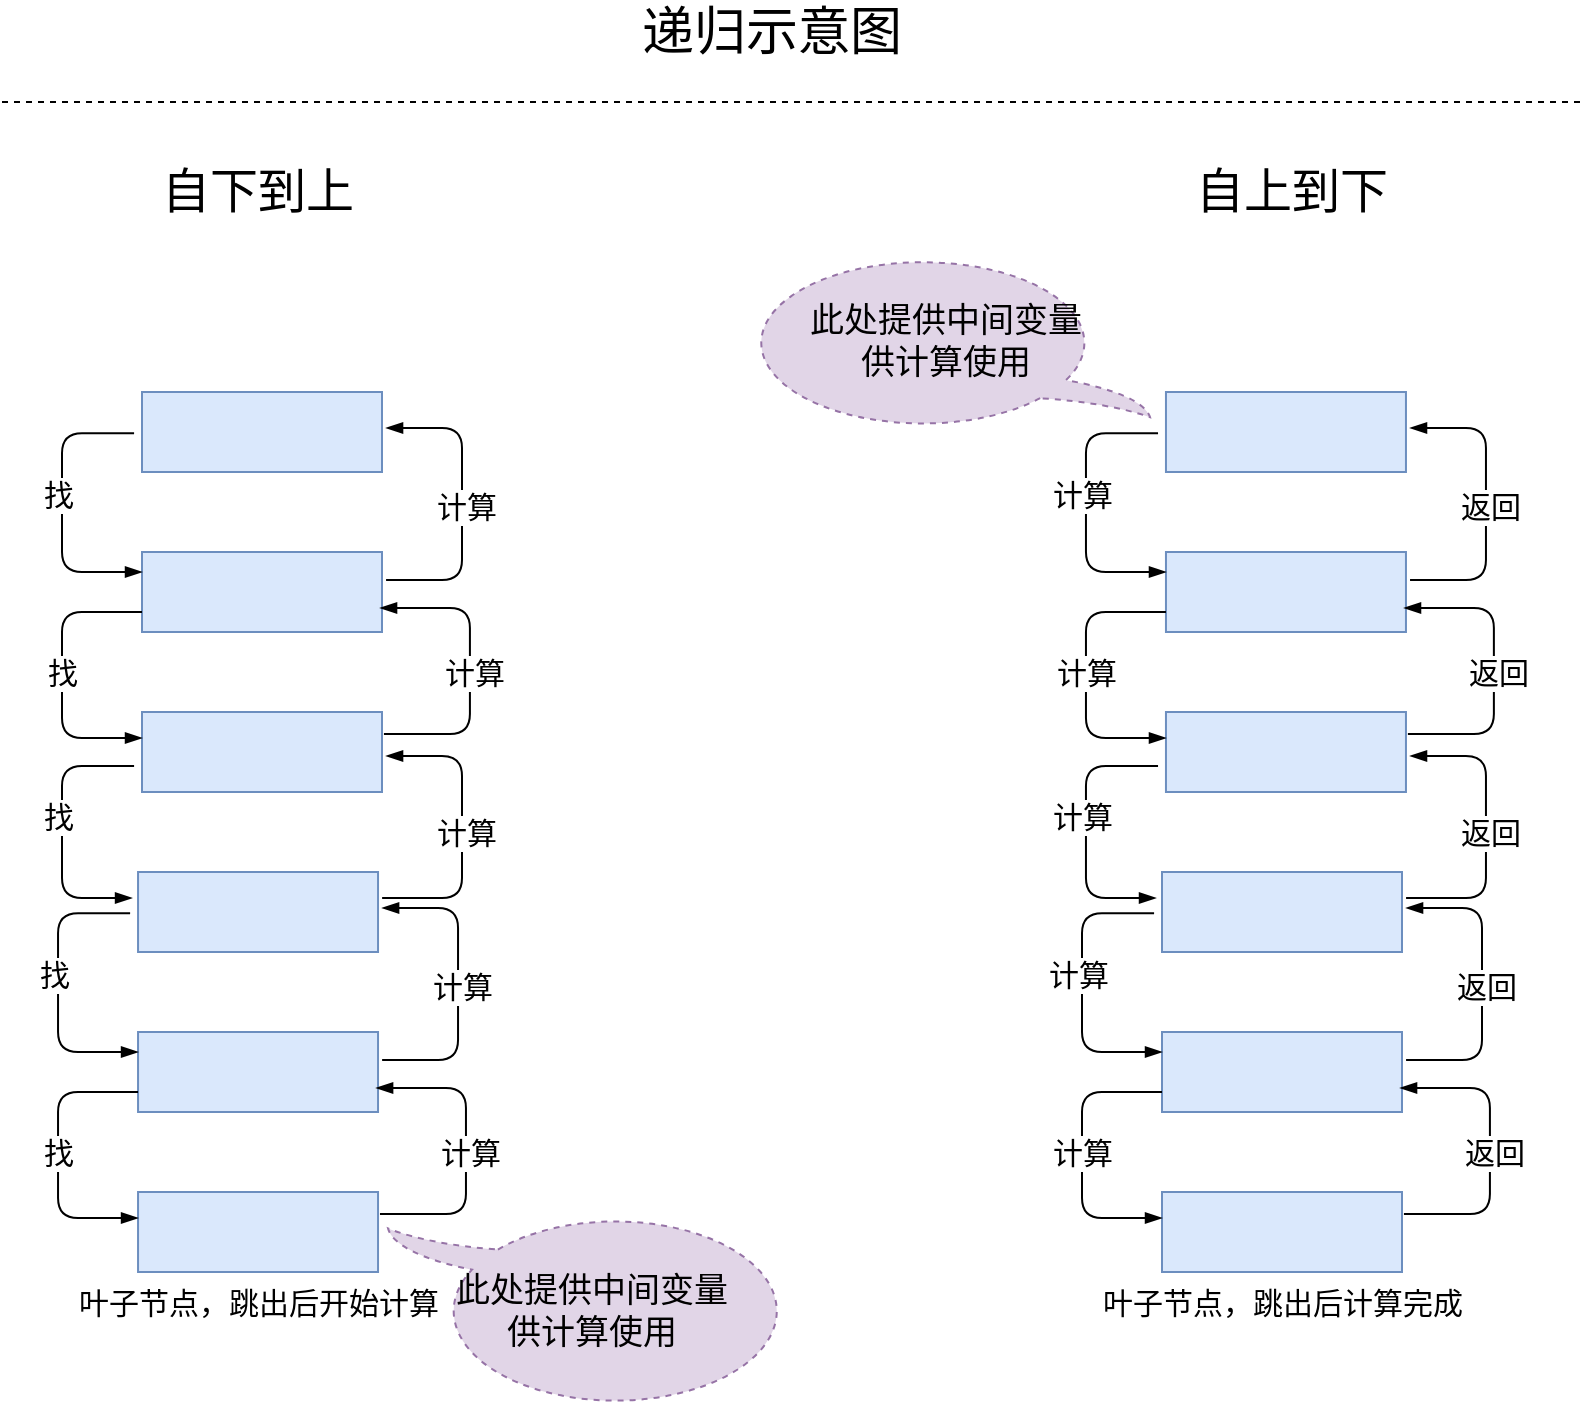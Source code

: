<mxfile version="12.6.5" type="device" pages="8"><diagram id="AbKHx1RnPeq8a5gEpJcQ" name="递归示意图"><mxGraphModel dx="1106" dy="900" grid="1" gridSize="10" guides="1" tooltips="1" connect="1" arrows="1" fold="1" page="1" pageScale="1" pageWidth="827" pageHeight="1169" math="0" shadow="0"><root><mxCell id="0"/><mxCell id="1" parent="0"/><mxCell id="Jt4dUgovjez2uYbVUG0l-1" value="" style="verticalLabelPosition=bottom;verticalAlign=top;html=1;shape=mxgraph.basic.rect;fillColor2=none;strokeWidth=1;size=20;indent=5;fillColor=#dae8fc;strokeColor=#6c8ebf;labelBackgroundColor=#ffffff;labelBorderColor=none;fontSize=15;" parent="1" vertex="1"><mxGeometry x="80" y="210" width="120" height="40" as="geometry"/></mxCell><mxCell id="Jt4dUgovjez2uYbVUG0l-2" value="" style="verticalLabelPosition=bottom;verticalAlign=top;html=1;shape=mxgraph.basic.rect;fillColor2=none;strokeWidth=1;size=20;indent=5;fillColor=#dae8fc;strokeColor=#6c8ebf;labelBackgroundColor=#ffffff;labelBorderColor=none;fontSize=15;" parent="1" vertex="1"><mxGeometry x="80" y="290" width="120" height="40" as="geometry"/></mxCell><mxCell id="Jt4dUgovjez2uYbVUG0l-4" value="" style="verticalLabelPosition=bottom;verticalAlign=top;html=1;shape=mxgraph.basic.rect;fillColor2=none;strokeWidth=1;size=20;indent=5;fillColor=#dae8fc;strokeColor=#6c8ebf;labelBackgroundColor=#ffffff;labelBorderColor=none;fontSize=15;" parent="1" vertex="1"><mxGeometry x="80" y="370" width="120" height="40" as="geometry"/></mxCell><mxCell id="Jt4dUgovjez2uYbVUG0l-3" value="" style="endArrow=blockThin;html=1;entryX=0;entryY=0.25;entryDx=0;entryDy=0;entryPerimeter=0;exitX=-0.033;exitY=0.517;exitDx=0;exitDy=0;exitPerimeter=0;endFill=1;edgeStyle=elbowEdgeStyle;strokeColor=#000000;elbow=vertical;labelBackgroundColor=#ffffff;labelBorderColor=none;fontSize=15;" parent="1" source="Jt4dUgovjez2uYbVUG0l-1" target="Jt4dUgovjez2uYbVUG0l-2" edge="1"><mxGeometry width="50" height="50" relative="1" as="geometry"><mxPoint x="440" y="500" as="sourcePoint"/><mxPoint x="80" y="458" as="targetPoint"/><Array as="points"><mxPoint x="40" y="280"/><mxPoint x="40" y="270"/><mxPoint x="50" y="350"/><mxPoint x="40" y="400"/></Array></mxGeometry></mxCell><mxCell id="Jt4dUgovjez2uYbVUG0l-7" value="找" style="text;html=1;align=center;verticalAlign=middle;resizable=0;points=[];labelBackgroundColor=#ffffff;labelBorderColor=none;fontSize=15;" parent="Jt4dUgovjez2uYbVUG0l-3" vertex="1" connectable="0"><mxGeometry x="0.119" y="-2" relative="1" as="geometry"><mxPoint y="-15.64" as="offset"/></mxGeometry></mxCell><mxCell id="Jt4dUgovjez2uYbVUG0l-6" value="" style="endArrow=blockThin;html=1;endFill=1;edgeStyle=elbowEdgeStyle;strokeColor=#000000;entryX=0;entryY=0.325;entryDx=0;entryDy=0;entryPerimeter=0;labelBackgroundColor=#ffffff;labelBorderColor=none;fontSize=15;" parent="1" target="Jt4dUgovjez2uYbVUG0l-4" edge="1"><mxGeometry width="50" height="50" relative="1" as="geometry"><mxPoint x="80" y="320" as="sourcePoint"/><mxPoint x="90" y="399.32" as="targetPoint"/><Array as="points"><mxPoint x="40" y="360"/></Array></mxGeometry></mxCell><mxCell id="Jt4dUgovjez2uYbVUG0l-8" value="找" style="text;html=1;align=center;verticalAlign=middle;resizable=0;points=[];labelBackgroundColor=#ffffff;labelBorderColor=none;fontSize=15;" parent="Jt4dUgovjez2uYbVUG0l-6" vertex="1" connectable="0"><mxGeometry x="-0.455" y="13" relative="1" as="geometry"><mxPoint x="-1" y="17" as="offset"/></mxGeometry></mxCell><mxCell id="Jt4dUgovjez2uYbVUG0l-9" value="" style="endArrow=blockThin;html=1;entryX=0.992;entryY=0.7;entryDx=0;entryDy=0;entryPerimeter=0;exitX=1.008;exitY=0.275;exitDx=0;exitDy=0;exitPerimeter=0;endFill=1;edgeStyle=elbowEdgeStyle;strokeColor=#000000;elbow=vertical;labelBackgroundColor=#ffffff;labelBorderColor=none;fontSize=15;" parent="1" source="Jt4dUgovjez2uYbVUG0l-4" target="Jt4dUgovjez2uYbVUG0l-2" edge="1"><mxGeometry width="50" height="50" relative="1" as="geometry"><mxPoint x="280" y="310" as="sourcePoint"/><mxPoint x="283.96" y="379.32" as="targetPoint"/><Array as="points"><mxPoint x="243.96" y="359.32"/><mxPoint x="243.96" y="349.32"/><mxPoint x="253.96" y="429.32"/><mxPoint x="243.96" y="479.32"/></Array></mxGeometry></mxCell><mxCell id="Jt4dUgovjez2uYbVUG0l-10" value="计算" style="text;html=1;align=center;verticalAlign=middle;resizable=0;points=[];labelBackgroundColor=#ffffff;labelBorderColor=none;fontSize=15;" parent="Jt4dUgovjez2uYbVUG0l-9" vertex="1" connectable="0"><mxGeometry x="0.119" y="-2" relative="1" as="geometry"><mxPoint y="10" as="offset"/></mxGeometry></mxCell><mxCell id="Jt4dUgovjez2uYbVUG0l-11" value="" style="endArrow=blockThin;html=1;entryX=1.017;entryY=0.45;entryDx=0;entryDy=0;entryPerimeter=0;exitX=1.017;exitY=0.35;exitDx=0;exitDy=0;exitPerimeter=0;endFill=1;edgeStyle=elbowEdgeStyle;strokeColor=#000000;elbow=vertical;labelBackgroundColor=#ffffff;labelBorderColor=none;fontSize=15;" parent="1" source="Jt4dUgovjez2uYbVUG0l-2" target="Jt4dUgovjez2uYbVUG0l-1" edge="1"><mxGeometry width="50" height="50" relative="1" as="geometry"><mxPoint x="300" y="280" as="sourcePoint"/><mxPoint x="298.08" y="217" as="targetPoint"/><Array as="points"><mxPoint x="240" y="270"/><mxPoint x="343" y="248.32"/><mxPoint x="353" y="328.32"/><mxPoint x="343" y="378.32"/></Array></mxGeometry></mxCell><mxCell id="Jt4dUgovjez2uYbVUG0l-12" value="计算" style="text;html=1;align=center;verticalAlign=middle;resizable=0;points=[];labelBackgroundColor=#ffffff;labelBorderColor=none;fontSize=15;" parent="Jt4dUgovjez2uYbVUG0l-11" vertex="1" connectable="0"><mxGeometry x="0.119" y="-2" relative="1" as="geometry"><mxPoint y="10" as="offset"/></mxGeometry></mxCell><mxCell id="Jt4dUgovjez2uYbVUG0l-15" value="" style="verticalLabelPosition=bottom;verticalAlign=top;html=1;shape=mxgraph.basic.rect;fillColor2=none;strokeWidth=1;size=20;indent=5;fillColor=#dae8fc;strokeColor=#6c8ebf;labelBackgroundColor=#ffffff;labelBorderColor=none;fontSize=15;" parent="1" vertex="1"><mxGeometry x="78.02" y="450" width="120" height="40" as="geometry"/></mxCell><mxCell id="Jt4dUgovjez2uYbVUG0l-16" value="" style="verticalLabelPosition=bottom;verticalAlign=top;html=1;shape=mxgraph.basic.rect;fillColor2=none;strokeWidth=1;size=20;indent=5;fillColor=#dae8fc;strokeColor=#6c8ebf;labelBackgroundColor=#ffffff;labelBorderColor=none;fontSize=15;" parent="1" vertex="1"><mxGeometry x="78.02" y="530" width="120" height="40" as="geometry"/></mxCell><mxCell id="Jt4dUgovjez2uYbVUG0l-17" value="叶子节点，跳出后开始计算" style="verticalLabelPosition=bottom;verticalAlign=top;html=1;shape=mxgraph.basic.rect;fillColor2=none;strokeWidth=1;size=20;indent=5;fillColor=#dae8fc;strokeColor=#6c8ebf;labelBackgroundColor=#ffffff;labelBorderColor=none;fontSize=15;" parent="1" vertex="1"><mxGeometry x="78.02" y="610" width="120" height="40" as="geometry"/></mxCell><mxCell id="Jt4dUgovjez2uYbVUG0l-18" value="" style="endArrow=blockThin;html=1;entryX=0;entryY=0.25;entryDx=0;entryDy=0;entryPerimeter=0;exitX=-0.033;exitY=0.517;exitDx=0;exitDy=0;exitPerimeter=0;endFill=1;edgeStyle=elbowEdgeStyle;strokeColor=#000000;elbow=vertical;labelBackgroundColor=#ffffff;labelBorderColor=none;fontSize=15;" parent="1" source="Jt4dUgovjez2uYbVUG0l-15" target="Jt4dUgovjez2uYbVUG0l-16" edge="1"><mxGeometry width="50" height="50" relative="1" as="geometry"><mxPoint x="438.02" y="740" as="sourcePoint"/><mxPoint x="78.02" y="698" as="targetPoint"/><Array as="points"><mxPoint x="38.02" y="520"/><mxPoint x="38.02" y="510"/><mxPoint x="48.02" y="590"/><mxPoint x="38.02" y="640"/></Array></mxGeometry></mxCell><mxCell id="Jt4dUgovjez2uYbVUG0l-19" value="找" style="text;html=1;align=center;verticalAlign=middle;resizable=0;points=[];labelBackgroundColor=#ffffff;labelBorderColor=none;fontSize=15;" parent="Jt4dUgovjez2uYbVUG0l-18" vertex="1" connectable="0"><mxGeometry x="0.119" y="-2" relative="1" as="geometry"><mxPoint y="-15.64" as="offset"/></mxGeometry></mxCell><mxCell id="Jt4dUgovjez2uYbVUG0l-20" value="" style="endArrow=blockThin;html=1;endFill=1;edgeStyle=elbowEdgeStyle;strokeColor=#000000;entryX=0;entryY=0.325;entryDx=0;entryDy=0;entryPerimeter=0;labelBackgroundColor=#ffffff;labelBorderColor=none;fontSize=15;" parent="1" target="Jt4dUgovjez2uYbVUG0l-17" edge="1"><mxGeometry width="50" height="50" relative="1" as="geometry"><mxPoint x="78.02" y="560" as="sourcePoint"/><mxPoint x="88.02" y="639.32" as="targetPoint"/><Array as="points"><mxPoint x="38.02" y="600"/></Array></mxGeometry></mxCell><mxCell id="Jt4dUgovjez2uYbVUG0l-21" value="找" style="text;html=1;align=center;verticalAlign=middle;resizable=0;points=[];labelBackgroundColor=#ffffff;labelBorderColor=none;fontSize=15;" parent="Jt4dUgovjez2uYbVUG0l-20" vertex="1" connectable="0"><mxGeometry x="-0.455" y="13" relative="1" as="geometry"><mxPoint x="-1" y="17" as="offset"/></mxGeometry></mxCell><mxCell id="Jt4dUgovjez2uYbVUG0l-22" value="" style="endArrow=blockThin;html=1;entryX=0.992;entryY=0.7;entryDx=0;entryDy=0;entryPerimeter=0;exitX=1.008;exitY=0.275;exitDx=0;exitDy=0;exitPerimeter=0;endFill=1;edgeStyle=elbowEdgeStyle;strokeColor=#000000;elbow=vertical;labelBackgroundColor=#ffffff;labelBorderColor=none;fontSize=15;" parent="1" source="Jt4dUgovjez2uYbVUG0l-17" target="Jt4dUgovjez2uYbVUG0l-16" edge="1"><mxGeometry width="50" height="50" relative="1" as="geometry"><mxPoint x="278.02" y="550" as="sourcePoint"/><mxPoint x="281.98" y="619.32" as="targetPoint"/><Array as="points"><mxPoint x="241.98" y="599.32"/><mxPoint x="241.98" y="589.32"/><mxPoint x="251.98" y="669.32"/><mxPoint x="241.98" y="719.32"/></Array></mxGeometry></mxCell><mxCell id="Jt4dUgovjez2uYbVUG0l-23" value="计算" style="text;html=1;align=center;verticalAlign=middle;resizable=0;points=[];labelBackgroundColor=#ffffff;labelBorderColor=none;fontSize=15;" parent="Jt4dUgovjez2uYbVUG0l-22" vertex="1" connectable="0"><mxGeometry x="0.119" y="-2" relative="1" as="geometry"><mxPoint y="10" as="offset"/></mxGeometry></mxCell><mxCell id="Jt4dUgovjez2uYbVUG0l-24" value="" style="endArrow=blockThin;html=1;entryX=1.017;entryY=0.45;entryDx=0;entryDy=0;entryPerimeter=0;exitX=1.017;exitY=0.35;exitDx=0;exitDy=0;exitPerimeter=0;endFill=1;edgeStyle=elbowEdgeStyle;strokeColor=#000000;elbow=vertical;labelBackgroundColor=#ffffff;labelBorderColor=none;fontSize=15;" parent="1" source="Jt4dUgovjez2uYbVUG0l-16" target="Jt4dUgovjez2uYbVUG0l-15" edge="1"><mxGeometry width="50" height="50" relative="1" as="geometry"><mxPoint x="298.02" y="520" as="sourcePoint"/><mxPoint x="296.1" y="457" as="targetPoint"/><Array as="points"><mxPoint x="238.02" y="510"/><mxPoint x="341.02" y="488.32"/><mxPoint x="351.02" y="568.32"/><mxPoint x="341.02" y="618.32"/></Array></mxGeometry></mxCell><mxCell id="Jt4dUgovjez2uYbVUG0l-25" value="计算" style="text;html=1;align=center;verticalAlign=middle;resizable=0;points=[];labelBackgroundColor=#ffffff;labelBorderColor=none;fontSize=15;" parent="Jt4dUgovjez2uYbVUG0l-24" vertex="1" connectable="0"><mxGeometry x="0.119" y="-2" relative="1" as="geometry"><mxPoint y="10" as="offset"/></mxGeometry></mxCell><mxCell id="Jt4dUgovjez2uYbVUG0l-26" value="" style="endArrow=blockThin;html=1;entryX=1.017;entryY=0.55;entryDx=0;entryDy=0;entryPerimeter=0;exitX=1.017;exitY=0.325;exitDx=0;exitDy=0;exitPerimeter=0;endFill=1;edgeStyle=elbowEdgeStyle;strokeColor=#000000;elbow=vertical;labelBackgroundColor=#ffffff;labelBorderColor=none;fontSize=15;" parent="1" source="Jt4dUgovjez2uYbVUG0l-15" target="Jt4dUgovjez2uYbVUG0l-4" edge="1"><mxGeometry width="50" height="50" relative="1" as="geometry"><mxPoint x="320" y="480" as="sourcePoint"/><mxPoint x="320" y="404" as="targetPoint"/><Array as="points"><mxPoint x="240" y="420"/><mxPoint x="460.96" y="424.32"/><mxPoint x="470.96" y="504.32"/><mxPoint x="460.96" y="554.32"/></Array></mxGeometry></mxCell><mxCell id="Jt4dUgovjez2uYbVUG0l-27" value="计算" style="text;html=1;align=center;verticalAlign=middle;resizable=0;points=[];labelBackgroundColor=#ffffff;labelBorderColor=none;fontSize=15;" parent="Jt4dUgovjez2uYbVUG0l-26" vertex="1" connectable="0"><mxGeometry x="0.119" y="-2" relative="1" as="geometry"><mxPoint y="10" as="offset"/></mxGeometry></mxCell><mxCell id="Jt4dUgovjez2uYbVUG0l-28" value="" style="endArrow=blockThin;html=1;exitX=-0.033;exitY=0.675;exitDx=0;exitDy=0;exitPerimeter=0;endFill=1;edgeStyle=elbowEdgeStyle;strokeColor=#000000;elbow=vertical;entryX=-0.025;entryY=0.325;entryDx=0;entryDy=0;entryPerimeter=0;labelBackgroundColor=#ffffff;labelBorderColor=none;fontSize=15;" parent="1" source="Jt4dUgovjez2uYbVUG0l-4" target="Jt4dUgovjez2uYbVUG0l-15" edge="1"><mxGeometry width="50" height="50" relative="1" as="geometry"><mxPoint x="310" y="440" as="sourcePoint"/><mxPoint x="40" y="460" as="targetPoint"/><Array as="points"><mxPoint x="40" y="430"/><mxPoint x="273.96" y="479.32"/><mxPoint x="283.96" y="559.32"/><mxPoint x="273.96" y="609.32"/></Array></mxGeometry></mxCell><mxCell id="Jt4dUgovjez2uYbVUG0l-29" value="找" style="text;html=1;align=center;verticalAlign=middle;resizable=0;points=[];labelBackgroundColor=#ffffff;labelBorderColor=none;fontSize=15;" parent="Jt4dUgovjez2uYbVUG0l-28" vertex="1" connectable="0"><mxGeometry x="0.119" y="-2" relative="1" as="geometry"><mxPoint y="-15.64" as="offset"/></mxGeometry></mxCell><mxCell id="Jt4dUgovjez2uYbVUG0l-36" value="" style="verticalLabelPosition=bottom;verticalAlign=top;html=1;shape=mxgraph.basic.rect;fillColor2=none;strokeWidth=1;size=20;indent=5;fillColor=#dae8fc;strokeColor=#6c8ebf;labelBackgroundColor=#ffffff;labelBorderColor=none;fontSize=15;" parent="1" vertex="1"><mxGeometry x="591.98" y="210" width="120" height="40" as="geometry"/></mxCell><mxCell id="Jt4dUgovjez2uYbVUG0l-37" value="" style="verticalLabelPosition=bottom;verticalAlign=top;html=1;shape=mxgraph.basic.rect;fillColor2=none;strokeWidth=1;size=20;indent=5;fillColor=#dae8fc;strokeColor=#6c8ebf;labelBackgroundColor=#ffffff;labelBorderColor=none;fontSize=15;" parent="1" vertex="1"><mxGeometry x="591.98" y="290" width="120" height="40" as="geometry"/></mxCell><mxCell id="Jt4dUgovjez2uYbVUG0l-38" value="" style="verticalLabelPosition=bottom;verticalAlign=top;html=1;shape=mxgraph.basic.rect;fillColor2=none;strokeWidth=1;size=20;indent=5;fillColor=#dae8fc;strokeColor=#6c8ebf;labelBackgroundColor=#ffffff;labelBorderColor=none;fontSize=15;" parent="1" vertex="1"><mxGeometry x="591.98" y="370" width="120" height="40" as="geometry"/></mxCell><mxCell id="Jt4dUgovjez2uYbVUG0l-39" value="" style="endArrow=blockThin;html=1;entryX=0;entryY=0.25;entryDx=0;entryDy=0;entryPerimeter=0;exitX=-0.033;exitY=0.517;exitDx=0;exitDy=0;exitPerimeter=0;endFill=1;edgeStyle=elbowEdgeStyle;strokeColor=#000000;elbow=vertical;labelBackgroundColor=#ffffff;labelBorderColor=none;fontSize=15;" parent="1" source="Jt4dUgovjez2uYbVUG0l-36" target="Jt4dUgovjez2uYbVUG0l-37" edge="1"><mxGeometry width="50" height="50" relative="1" as="geometry"><mxPoint x="951.98" y="500" as="sourcePoint"/><mxPoint x="591.98" y="458" as="targetPoint"/><Array as="points"><mxPoint x="551.98" y="280"/><mxPoint x="551.98" y="270"/><mxPoint x="561.98" y="350"/><mxPoint x="551.98" y="400"/></Array></mxGeometry></mxCell><mxCell id="Jt4dUgovjez2uYbVUG0l-40" value="计算" style="text;html=1;align=center;verticalAlign=middle;resizable=0;points=[];labelBackgroundColor=#ffffff;labelBorderColor=none;fontSize=15;" parent="Jt4dUgovjez2uYbVUG0l-39" vertex="1" connectable="0"><mxGeometry x="0.119" y="-2" relative="1" as="geometry"><mxPoint y="-15.64" as="offset"/></mxGeometry></mxCell><mxCell id="Jt4dUgovjez2uYbVUG0l-41" value="" style="endArrow=blockThin;html=1;endFill=1;edgeStyle=elbowEdgeStyle;strokeColor=#000000;entryX=0;entryY=0.325;entryDx=0;entryDy=0;entryPerimeter=0;labelBackgroundColor=#ffffff;labelBorderColor=none;fontSize=15;" parent="1" target="Jt4dUgovjez2uYbVUG0l-38" edge="1"><mxGeometry width="50" height="50" relative="1" as="geometry"><mxPoint x="591.98" y="320" as="sourcePoint"/><mxPoint x="601.98" y="399.32" as="targetPoint"/><Array as="points"><mxPoint x="551.98" y="360"/></Array></mxGeometry></mxCell><mxCell id="Jt4dUgovjez2uYbVUG0l-42" value="计算" style="text;html=1;align=center;verticalAlign=middle;resizable=0;points=[];labelBackgroundColor=#ffffff;labelBorderColor=none;fontSize=15;" parent="Jt4dUgovjez2uYbVUG0l-41" vertex="1" connectable="0"><mxGeometry x="-0.455" y="13" relative="1" as="geometry"><mxPoint x="-1" y="17" as="offset"/></mxGeometry></mxCell><mxCell id="Jt4dUgovjez2uYbVUG0l-43" value="" style="endArrow=blockThin;html=1;entryX=0.992;entryY=0.7;entryDx=0;entryDy=0;entryPerimeter=0;exitX=1.008;exitY=0.275;exitDx=0;exitDy=0;exitPerimeter=0;endFill=1;edgeStyle=elbowEdgeStyle;strokeColor=#000000;elbow=vertical;labelBackgroundColor=#ffffff;labelBorderColor=none;fontSize=15;" parent="1" source="Jt4dUgovjez2uYbVUG0l-38" target="Jt4dUgovjez2uYbVUG0l-37" edge="1"><mxGeometry width="50" height="50" relative="1" as="geometry"><mxPoint x="791.98" y="310" as="sourcePoint"/><mxPoint x="795.94" y="379.32" as="targetPoint"/><Array as="points"><mxPoint x="755.94" y="359.32"/><mxPoint x="755.94" y="349.32"/><mxPoint x="765.94" y="429.32"/><mxPoint x="755.94" y="479.32"/></Array></mxGeometry></mxCell><mxCell id="Jt4dUgovjez2uYbVUG0l-44" value="返回" style="text;html=1;align=center;verticalAlign=middle;resizable=0;points=[];labelBackgroundColor=#ffffff;labelBorderColor=none;fontSize=15;" parent="Jt4dUgovjez2uYbVUG0l-43" vertex="1" connectable="0"><mxGeometry x="0.119" y="-2" relative="1" as="geometry"><mxPoint y="10" as="offset"/></mxGeometry></mxCell><mxCell id="Jt4dUgovjez2uYbVUG0l-45" value="" style="endArrow=blockThin;html=1;entryX=1.017;entryY=0.45;entryDx=0;entryDy=0;entryPerimeter=0;exitX=1.017;exitY=0.35;exitDx=0;exitDy=0;exitPerimeter=0;endFill=1;edgeStyle=elbowEdgeStyle;strokeColor=#000000;elbow=vertical;labelBackgroundColor=#ffffff;labelBorderColor=none;fontSize=15;" parent="1" source="Jt4dUgovjez2uYbVUG0l-37" target="Jt4dUgovjez2uYbVUG0l-36" edge="1"><mxGeometry width="50" height="50" relative="1" as="geometry"><mxPoint x="811.98" y="280" as="sourcePoint"/><mxPoint x="810.06" y="217" as="targetPoint"/><Array as="points"><mxPoint x="751.98" y="270"/><mxPoint x="854.98" y="248.32"/><mxPoint x="864.98" y="328.32"/><mxPoint x="854.98" y="378.32"/></Array></mxGeometry></mxCell><mxCell id="Jt4dUgovjez2uYbVUG0l-46" value="返回" style="text;html=1;align=center;verticalAlign=middle;resizable=0;points=[];labelBackgroundColor=#ffffff;labelBorderColor=none;fontSize=15;" parent="Jt4dUgovjez2uYbVUG0l-45" vertex="1" connectable="0"><mxGeometry x="0.119" y="-2" relative="1" as="geometry"><mxPoint y="10" as="offset"/></mxGeometry></mxCell><mxCell id="Jt4dUgovjez2uYbVUG0l-47" value="" style="verticalLabelPosition=bottom;verticalAlign=top;html=1;shape=mxgraph.basic.rect;fillColor2=none;strokeWidth=1;size=20;indent=5;fillColor=#dae8fc;strokeColor=#6c8ebf;labelBackgroundColor=#ffffff;labelBorderColor=none;fontSize=15;" parent="1" vertex="1"><mxGeometry x="590" y="450" width="120" height="40" as="geometry"/></mxCell><mxCell id="Jt4dUgovjez2uYbVUG0l-48" value="" style="verticalLabelPosition=bottom;verticalAlign=top;html=1;shape=mxgraph.basic.rect;fillColor2=none;strokeWidth=1;size=20;indent=5;fillColor=#dae8fc;strokeColor=#6c8ebf;labelBackgroundColor=#ffffff;labelBorderColor=none;fontSize=15;" parent="1" vertex="1"><mxGeometry x="590" y="530" width="120" height="40" as="geometry"/></mxCell><mxCell id="Jt4dUgovjez2uYbVUG0l-49" value="叶子节点，跳出后计算完成" style="verticalLabelPosition=bottom;verticalAlign=top;html=1;shape=mxgraph.basic.rect;fillColor2=none;strokeWidth=1;size=20;indent=5;fillColor=#dae8fc;strokeColor=#6c8ebf;labelBackgroundColor=#ffffff;labelBorderColor=none;fontSize=15;" parent="1" vertex="1"><mxGeometry x="590" y="610" width="120" height="40" as="geometry"/></mxCell><mxCell id="Jt4dUgovjez2uYbVUG0l-50" value="" style="endArrow=blockThin;html=1;entryX=0;entryY=0.25;entryDx=0;entryDy=0;entryPerimeter=0;exitX=-0.033;exitY=0.517;exitDx=0;exitDy=0;exitPerimeter=0;endFill=1;edgeStyle=elbowEdgeStyle;strokeColor=#000000;elbow=vertical;labelBackgroundColor=#ffffff;labelBorderColor=none;fontSize=15;" parent="1" source="Jt4dUgovjez2uYbVUG0l-47" target="Jt4dUgovjez2uYbVUG0l-48" edge="1"><mxGeometry width="50" height="50" relative="1" as="geometry"><mxPoint x="950" y="740" as="sourcePoint"/><mxPoint x="590" y="698" as="targetPoint"/><Array as="points"><mxPoint x="550" y="520"/><mxPoint x="550" y="510"/><mxPoint x="560" y="590"/><mxPoint x="550" y="640"/></Array></mxGeometry></mxCell><mxCell id="Jt4dUgovjez2uYbVUG0l-51" value="计算" style="text;html=1;align=center;verticalAlign=middle;resizable=0;points=[];labelBackgroundColor=#ffffff;labelBorderColor=none;fontSize=15;" parent="Jt4dUgovjez2uYbVUG0l-50" vertex="1" connectable="0"><mxGeometry x="0.119" y="-2" relative="1" as="geometry"><mxPoint y="-15.64" as="offset"/></mxGeometry></mxCell><mxCell id="Jt4dUgovjez2uYbVUG0l-52" value="" style="endArrow=blockThin;html=1;endFill=1;edgeStyle=elbowEdgeStyle;strokeColor=#000000;entryX=0;entryY=0.325;entryDx=0;entryDy=0;entryPerimeter=0;labelBackgroundColor=#ffffff;labelBorderColor=none;fontSize=15;" parent="1" target="Jt4dUgovjez2uYbVUG0l-49" edge="1"><mxGeometry width="50" height="50" relative="1" as="geometry"><mxPoint x="590" y="560" as="sourcePoint"/><mxPoint x="600" y="639.32" as="targetPoint"/><Array as="points"><mxPoint x="550" y="600"/></Array></mxGeometry></mxCell><mxCell id="Jt4dUgovjez2uYbVUG0l-53" value="计算" style="text;html=1;align=center;verticalAlign=middle;resizable=0;points=[];labelBackgroundColor=#ffffff;labelBorderColor=none;fontSize=15;" parent="Jt4dUgovjez2uYbVUG0l-52" vertex="1" connectable="0"><mxGeometry x="-0.455" y="13" relative="1" as="geometry"><mxPoint x="-1" y="17" as="offset"/></mxGeometry></mxCell><mxCell id="Jt4dUgovjez2uYbVUG0l-54" value="" style="endArrow=blockThin;html=1;entryX=0.992;entryY=0.7;entryDx=0;entryDy=0;entryPerimeter=0;exitX=1.008;exitY=0.275;exitDx=0;exitDy=0;exitPerimeter=0;endFill=1;edgeStyle=elbowEdgeStyle;strokeColor=#000000;elbow=vertical;labelBackgroundColor=#ffffff;labelBorderColor=none;fontSize=15;" parent="1" source="Jt4dUgovjez2uYbVUG0l-49" target="Jt4dUgovjez2uYbVUG0l-48" edge="1"><mxGeometry width="50" height="50" relative="1" as="geometry"><mxPoint x="790" y="550" as="sourcePoint"/><mxPoint x="793.96" y="619.32" as="targetPoint"/><Array as="points"><mxPoint x="753.96" y="599.32"/><mxPoint x="753.96" y="589.32"/><mxPoint x="763.96" y="669.32"/><mxPoint x="753.96" y="719.32"/></Array></mxGeometry></mxCell><mxCell id="Jt4dUgovjez2uYbVUG0l-55" value="返回" style="text;html=1;align=center;verticalAlign=middle;resizable=0;points=[];labelBackgroundColor=#ffffff;labelBorderColor=none;fontSize=15;" parent="Jt4dUgovjez2uYbVUG0l-54" vertex="1" connectable="0"><mxGeometry x="0.119" y="-2" relative="1" as="geometry"><mxPoint y="10" as="offset"/></mxGeometry></mxCell><mxCell id="Jt4dUgovjez2uYbVUG0l-56" value="" style="endArrow=blockThin;html=1;entryX=1.017;entryY=0.45;entryDx=0;entryDy=0;entryPerimeter=0;exitX=1.017;exitY=0.35;exitDx=0;exitDy=0;exitPerimeter=0;endFill=1;edgeStyle=elbowEdgeStyle;strokeColor=#000000;elbow=vertical;labelBackgroundColor=#ffffff;labelBorderColor=none;fontSize=15;" parent="1" source="Jt4dUgovjez2uYbVUG0l-48" target="Jt4dUgovjez2uYbVUG0l-47" edge="1"><mxGeometry width="50" height="50" relative="1" as="geometry"><mxPoint x="810" y="520" as="sourcePoint"/><mxPoint x="808.08" y="457" as="targetPoint"/><Array as="points"><mxPoint x="750" y="510"/><mxPoint x="853" y="488.32"/><mxPoint x="863" y="568.32"/><mxPoint x="853" y="618.32"/></Array></mxGeometry></mxCell><mxCell id="Jt4dUgovjez2uYbVUG0l-57" value="返回" style="text;html=1;align=center;verticalAlign=middle;resizable=0;points=[];labelBackgroundColor=#ffffff;labelBorderColor=none;fontSize=15;" parent="Jt4dUgovjez2uYbVUG0l-56" vertex="1" connectable="0"><mxGeometry x="0.119" y="-2" relative="1" as="geometry"><mxPoint y="10" as="offset"/></mxGeometry></mxCell><mxCell id="Jt4dUgovjez2uYbVUG0l-58" value="" style="endArrow=blockThin;html=1;entryX=1.017;entryY=0.55;entryDx=0;entryDy=0;entryPerimeter=0;exitX=1.017;exitY=0.325;exitDx=0;exitDy=0;exitPerimeter=0;endFill=1;edgeStyle=elbowEdgeStyle;strokeColor=#000000;elbow=vertical;labelBackgroundColor=#ffffff;labelBorderColor=none;fontSize=15;" parent="1" source="Jt4dUgovjez2uYbVUG0l-47" target="Jt4dUgovjez2uYbVUG0l-38" edge="1"><mxGeometry width="50" height="50" relative="1" as="geometry"><mxPoint x="831.98" y="480" as="sourcePoint"/><mxPoint x="831.98" y="404" as="targetPoint"/><Array as="points"><mxPoint x="751.98" y="420"/><mxPoint x="972.94" y="424.32"/><mxPoint x="982.94" y="504.32"/><mxPoint x="972.94" y="554.32"/></Array></mxGeometry></mxCell><mxCell id="Jt4dUgovjez2uYbVUG0l-59" value="返回" style="text;html=1;align=center;verticalAlign=middle;resizable=0;points=[];labelBackgroundColor=#ffffff;labelBorderColor=none;fontSize=15;" parent="Jt4dUgovjez2uYbVUG0l-58" vertex="1" connectable="0"><mxGeometry x="0.119" y="-2" relative="1" as="geometry"><mxPoint y="10" as="offset"/></mxGeometry></mxCell><mxCell id="Jt4dUgovjez2uYbVUG0l-60" value="" style="endArrow=blockThin;html=1;exitX=-0.033;exitY=0.675;exitDx=0;exitDy=0;exitPerimeter=0;endFill=1;edgeStyle=elbowEdgeStyle;strokeColor=#000000;elbow=vertical;entryX=-0.025;entryY=0.325;entryDx=0;entryDy=0;entryPerimeter=0;labelBackgroundColor=#ffffff;labelBorderColor=none;fontSize=15;" parent="1" source="Jt4dUgovjez2uYbVUG0l-38" target="Jt4dUgovjez2uYbVUG0l-47" edge="1"><mxGeometry width="50" height="50" relative="1" as="geometry"><mxPoint x="821.98" y="440" as="sourcePoint"/><mxPoint x="551.98" y="460" as="targetPoint"/><Array as="points"><mxPoint x="551.98" y="430"/><mxPoint x="785.94" y="479.32"/><mxPoint x="795.94" y="559.32"/><mxPoint x="785.94" y="609.32"/></Array></mxGeometry></mxCell><mxCell id="Jt4dUgovjez2uYbVUG0l-61" value="计算" style="text;html=1;align=center;verticalAlign=middle;resizable=0;points=[];labelBackgroundColor=#ffffff;labelBorderColor=none;fontSize=15;" parent="Jt4dUgovjez2uYbVUG0l-60" vertex="1" connectable="0"><mxGeometry x="0.119" y="-2" relative="1" as="geometry"><mxPoint y="-15.64" as="offset"/></mxGeometry></mxCell><mxCell id="Jt4dUgovjez2uYbVUG0l-62" value="自下到上" style="text;html=1;strokeColor=none;fillColor=none;align=center;verticalAlign=middle;whiteSpace=wrap;rounded=0;labelBackgroundColor=#ffffff;fontSize=24;" parent="1" vertex="1"><mxGeometry x="73.02" y="100" width="130" height="20" as="geometry"/></mxCell><mxCell id="Jt4dUgovjez2uYbVUG0l-63" value="自上到下" style="text;html=1;strokeColor=none;fillColor=none;align=center;verticalAlign=middle;whiteSpace=wrap;rounded=0;labelBackgroundColor=#ffffff;fontSize=24;" parent="1" vertex="1"><mxGeometry x="590" y="100" width="130" height="20" as="geometry"/></mxCell><mxCell id="Jt4dUgovjez2uYbVUG0l-69" value="此处提供中间变量&lt;br&gt;供计算使用" style="whiteSpace=wrap;html=1;shape=mxgraph.basic.oval_callout;dashed=1;labelBackgroundColor=none;strokeWidth=1;fontSize=17;direction=south;fillColor=#e1d5e7;strokeColor=#9673a6;" parent="1" vertex="1"><mxGeometry x="203.02" y="620" width="204" height="100" as="geometry"/></mxCell><mxCell id="Jt4dUgovjez2uYbVUG0l-71" value="此处提供中间变量&lt;br&gt;供计算使用" style="whiteSpace=wrap;html=1;shape=mxgraph.basic.oval_callout;dashed=1;labelBackgroundColor=none;strokeWidth=1;fontSize=17;direction=north;fillColor=#e1d5e7;strokeColor=#9673a6;" parent="1" vertex="1"><mxGeometry x="380" y="140" width="204" height="90" as="geometry"/></mxCell><mxCell id="Jt4dUgovjez2uYbVUG0l-72" value="递归示意图" style="text;html=1;strokeColor=none;fillColor=none;align=center;verticalAlign=middle;whiteSpace=wrap;rounded=0;dashed=1;labelBackgroundColor=#ffffff;fontSize=26;" parent="1" vertex="1"><mxGeometry x="250" y="20" width="290" height="20" as="geometry"/></mxCell><mxCell id="Jt4dUgovjez2uYbVUG0l-73" value="" style="line;strokeWidth=1;html=1;dashed=1;labelBackgroundColor=#ffffff;fontSize=26;" parent="1" vertex="1"><mxGeometry x="10" y="60" width="790" height="10" as="geometry"/></mxCell></root></mxGraphModel></diagram><diagram name="树" id="JbzLkPPWHjaBFHR-o14I"><mxGraphModel dx="1230" dy="900" grid="1" gridSize="15" guides="1" tooltips="1" connect="1" arrows="1" fold="1" page="1" pageScale="1" pageWidth="827" pageHeight="1169" math="0" shadow="0"><root><mxCell id="6m3ZulH_oysvRZXoSuzq-0"/><mxCell id="6m3ZulH_oysvRZXoSuzq-1" parent="6m3ZulH_oysvRZXoSuzq-0"/><mxCell id="6m3ZulH_oysvRZXoSuzq-2" value="" style="rounded=0;orthogonalLoop=1;jettySize=auto;html=1;fontSize=22;endArrow=none;endFill=0;fillColor=#f5f5f5;strokeColor=#666666;labelBackgroundColor=none;" edge="1" parent="6m3ZulH_oysvRZXoSuzq-1" source="6m3ZulH_oysvRZXoSuzq-3" target="6m3ZulH_oysvRZXoSuzq-6"><mxGeometry relative="1" as="geometry"/></mxCell><mxCell id="6m3ZulH_oysvRZXoSuzq-3" value="36" style="ellipse;whiteSpace=wrap;html=1;aspect=fixed;fontSize=22;fontStyle=0;labelBackgroundColor=none;labelBorderColor=none;fillColor=#f5f5f5;strokeColor=#666666;fontColor=#333333;" vertex="1" parent="6m3ZulH_oysvRZXoSuzq-1"><mxGeometry x="765" y="270" width="50" height="50" as="geometry"/></mxCell><mxCell id="6m3ZulH_oysvRZXoSuzq-4" value="" style="edgeStyle=none;rounded=0;orthogonalLoop=1;jettySize=auto;html=1;endArrow=none;endFill=0;fontSize=22;fillColor=#f5f5f5;strokeColor=#666666;labelBackgroundColor=none;" edge="1" parent="6m3ZulH_oysvRZXoSuzq-1" source="6m3ZulH_oysvRZXoSuzq-6" target="6m3ZulH_oysvRZXoSuzq-37"><mxGeometry relative="1" as="geometry"/></mxCell><mxCell id="6m3ZulH_oysvRZXoSuzq-5" value="" style="edgeStyle=none;rounded=0;orthogonalLoop=1;jettySize=auto;html=1;endArrow=none;endFill=0;fontSize=22;fillColor=#f5f5f5;strokeColor=#666666;labelBackgroundColor=none;" edge="1" parent="6m3ZulH_oysvRZXoSuzq-1" source="6m3ZulH_oysvRZXoSuzq-6" target="6m3ZulH_oysvRZXoSuzq-9"><mxGeometry relative="1" as="geometry"/></mxCell><mxCell id="6m3ZulH_oysvRZXoSuzq-6" value="34" style="ellipse;whiteSpace=wrap;html=1;aspect=fixed;fontSize=22;fontStyle=0;labelBackgroundColor=none;labelBorderColor=none;fillColor=#f5f5f5;strokeColor=#666666;fontColor=#333333;" vertex="1" parent="6m3ZulH_oysvRZXoSuzq-1"><mxGeometry x="720" y="195" width="50" height="50" as="geometry"/></mxCell><mxCell id="6m3ZulH_oysvRZXoSuzq-7" value="" style="edgeStyle=none;rounded=0;orthogonalLoop=1;jettySize=auto;html=1;endArrow=none;endFill=0;fontSize=22;entryX=1;entryY=0;entryDx=0;entryDy=0;fillColor=#f5f5f5;strokeColor=#666666;labelBackgroundColor=none;" edge="1" parent="6m3ZulH_oysvRZXoSuzq-1" source="6m3ZulH_oysvRZXoSuzq-9" target="6m3ZulH_oysvRZXoSuzq-31"><mxGeometry relative="1" as="geometry"><mxPoint x="583.416" y="243.167" as="targetPoint"/></mxGeometry></mxCell><mxCell id="6m3ZulH_oysvRZXoSuzq-8" value="" style="edgeStyle=none;rounded=0;orthogonalLoop=1;jettySize=auto;html=1;endArrow=none;endFill=0;fontSize=22;fillColor=#f5f5f5;strokeColor=#666666;labelBackgroundColor=none;entryX=1;entryY=1;entryDx=0;entryDy=0;" edge="1" parent="6m3ZulH_oysvRZXoSuzq-1" source="6m3ZulH_oysvRZXoSuzq-9" target="6m3ZulH_oysvRZXoSuzq-10"><mxGeometry relative="1" as="geometry"><mxPoint x="449.997" y="43.327" as="targetPoint"/></mxGeometry></mxCell><mxCell id="nA872922Zg0CiGjuONgk-7" value="" style="edgeStyle=orthogonalEdgeStyle;rounded=0;orthogonalLoop=1;jettySize=auto;html=1;fontSize=24;endArrow=none;endFill=0;" edge="1" parent="6m3ZulH_oysvRZXoSuzq-1" source="6m3ZulH_oysvRZXoSuzq-9" target="nA872922Zg0CiGjuONgk-6"><mxGeometry relative="1" as="geometry"/></mxCell><mxCell id="6m3ZulH_oysvRZXoSuzq-9" value="28" style="ellipse;whiteSpace=wrap;html=1;aspect=fixed;fontSize=22;fontStyle=0;labelBackgroundColor=none;labelBorderColor=none;fillColor=#f5f5f5;strokeColor=#666666;fontColor=#333333;" vertex="1" parent="6m3ZulH_oysvRZXoSuzq-1"><mxGeometry x="600" y="120" width="50" height="50" as="geometry"/></mxCell><mxCell id="nA872922Zg0CiGjuONgk-6" value="12" style="ellipse;whiteSpace=wrap;html=1;aspect=fixed;fontSize=22;fontStyle=0;labelBackgroundColor=none;labelBorderColor=none;fillColor=#f5f5f5;strokeColor=#666666;fontColor=#333333;" vertex="1" parent="6m3ZulH_oysvRZXoSuzq-1"><mxGeometry x="600" y="195" width="50" height="50" as="geometry"/></mxCell><mxCell id="nA872922Zg0CiGjuONgk-3" value="" style="edgeStyle=orthogonalEdgeStyle;rounded=0;orthogonalLoop=1;jettySize=auto;html=1;fontSize=24;endArrow=none;endFill=0;" edge="1" parent="6m3ZulH_oysvRZXoSuzq-1" source="6m3ZulH_oysvRZXoSuzq-10" target="nA872922Zg0CiGjuONgk-2"><mxGeometry relative="1" as="geometry"/></mxCell><mxCell id="6m3ZulH_oysvRZXoSuzq-10" value="18" style="ellipse;whiteSpace=wrap;html=1;aspect=fixed;fontSize=22;fontStyle=0;labelBackgroundColor=none;labelBorderColor=none;fillColor=#f5f5f5;strokeColor=#666666;fontColor=#333333;" vertex="1" parent="6m3ZulH_oysvRZXoSuzq-1"><mxGeometry x="395" width="50" height="50" as="geometry"/></mxCell><mxCell id="nA872922Zg0CiGjuONgk-2" value="100" style="ellipse;whiteSpace=wrap;html=1;aspect=fixed;fontSize=22;fontStyle=0;labelBackgroundColor=none;labelBorderColor=none;fillColor=#f5f5f5;strokeColor=#666666;fontColor=#333333;" vertex="1" parent="6m3ZulH_oysvRZXoSuzq-1"><mxGeometry x="395" y="120" width="50" height="50" as="geometry"/></mxCell><mxCell id="6m3ZulH_oysvRZXoSuzq-11" value="" style="edgeStyle=none;rounded=0;orthogonalLoop=1;jettySize=auto;html=1;endArrow=none;endFill=0;fontSize=22;fillColor=#f5f5f5;strokeColor=#666666;labelBackgroundColor=none;exitX=0;exitY=1;exitDx=0;exitDy=0;" edge="1" parent="6m3ZulH_oysvRZXoSuzq-1" source="6m3ZulH_oysvRZXoSuzq-10" target="6m3ZulH_oysvRZXoSuzq-14"><mxGeometry relative="1" as="geometry"><mxPoint x="393.11" y="43.301" as="sourcePoint"/></mxGeometry></mxCell><mxCell id="6m3ZulH_oysvRZXoSuzq-12" value="" style="edgeStyle=none;rounded=0;orthogonalLoop=1;jettySize=auto;html=1;endArrow=none;endFill=0;fontSize=22;fillColor=#f5f5f5;strokeColor=#666666;labelBackgroundColor=none;" edge="1" parent="6m3ZulH_oysvRZXoSuzq-1" source="6m3ZulH_oysvRZXoSuzq-14" target="6m3ZulH_oysvRZXoSuzq-26"><mxGeometry relative="1" as="geometry"/></mxCell><mxCell id="6m3ZulH_oysvRZXoSuzq-13" value="" style="edgeStyle=none;rounded=0;orthogonalLoop=1;jettySize=auto;html=1;endArrow=none;endFill=0;fontSize=22;fillColor=#f5f5f5;strokeColor=#666666;labelBackgroundColor=none;" edge="1" parent="6m3ZulH_oysvRZXoSuzq-1" source="6m3ZulH_oysvRZXoSuzq-14" target="6m3ZulH_oysvRZXoSuzq-17"><mxGeometry relative="1" as="geometry"><mxPoint x="256.584" y="243.167" as="targetPoint"/></mxGeometry></mxCell><mxCell id="nA872922Zg0CiGjuONgk-1" value="" style="edgeStyle=orthogonalEdgeStyle;rounded=0;orthogonalLoop=1;jettySize=auto;html=1;fontSize=24;endArrow=none;endFill=0;" edge="1" parent="6m3ZulH_oysvRZXoSuzq-1" source="6m3ZulH_oysvRZXoSuzq-14" target="nA872922Zg0CiGjuONgk-0"><mxGeometry relative="1" as="geometry"/></mxCell><mxCell id="6m3ZulH_oysvRZXoSuzq-14" value="6" style="ellipse;whiteSpace=wrap;html=1;aspect=fixed;fontSize=22;fontStyle=0;labelBackgroundColor=none;labelBorderColor=none;fillColor=#f5f5f5;strokeColor=#666666;fontColor=#333333;" vertex="1" parent="6m3ZulH_oysvRZXoSuzq-1"><mxGeometry x="170" y="120" width="50" height="50" as="geometry"/></mxCell><mxCell id="nA872922Zg0CiGjuONgk-0" value="6" style="ellipse;whiteSpace=wrap;html=1;aspect=fixed;fontSize=22;fontStyle=0;labelBackgroundColor=none;labelBorderColor=none;fillColor=#f5f5f5;strokeColor=#666666;fontColor=#333333;" vertex="1" parent="6m3ZulH_oysvRZXoSuzq-1"><mxGeometry x="170" y="195" width="50" height="50" as="geometry"/></mxCell><mxCell id="6m3ZulH_oysvRZXoSuzq-15" value="" style="edgeStyle=none;rounded=0;orthogonalLoop=1;jettySize=auto;html=1;endArrow=none;endFill=0;fontSize=22;fillColor=#f5f5f5;strokeColor=#666666;labelBackgroundColor=none;" edge="1" parent="6m3ZulH_oysvRZXoSuzq-1" source="6m3ZulH_oysvRZXoSuzq-17" target="6m3ZulH_oysvRZXoSuzq-20"><mxGeometry relative="1" as="geometry"><mxPoint x="256.699" y="296.89" as="sourcePoint"/></mxGeometry></mxCell><mxCell id="6m3ZulH_oysvRZXoSuzq-16" value="" style="edgeStyle=none;rounded=0;orthogonalLoop=1;jettySize=auto;html=1;endArrow=none;endFill=0;fontSize=22;fillColor=#f5f5f5;strokeColor=#666666;labelBackgroundColor=none;" edge="1" parent="6m3ZulH_oysvRZXoSuzq-1" source="6m3ZulH_oysvRZXoSuzq-17" target="6m3ZulH_oysvRZXoSuzq-18"><mxGeometry relative="1" as="geometry"/></mxCell><mxCell id="6m3ZulH_oysvRZXoSuzq-17" value="14" style="ellipse;whiteSpace=wrap;html=1;aspect=fixed;fontSize=22;fontStyle=0;labelBackgroundColor=none;labelBorderColor=none;fillColor=#f5f5f5;strokeColor=#666666;fontColor=#333333;" vertex="1" parent="6m3ZulH_oysvRZXoSuzq-1"><mxGeometry x="295" y="195" width="50" height="50" as="geometry"/></mxCell><mxCell id="6m3ZulH_oysvRZXoSuzq-18" value="16" style="ellipse;whiteSpace=wrap;html=1;aspect=fixed;fontSize=22;fontStyle=0;labelBackgroundColor=none;labelBorderColor=none;fillColor=#f5f5f5;strokeColor=#666666;fontColor=#333333;" vertex="1" parent="6m3ZulH_oysvRZXoSuzq-1"><mxGeometry x="345" y="270" width="50" height="50" as="geometry"/></mxCell><mxCell id="6m3ZulH_oysvRZXoSuzq-20" value="12" style="ellipse;whiteSpace=wrap;html=1;aspect=fixed;fontSize=22;fontStyle=0;labelBackgroundColor=none;labelBorderColor=none;fillColor=#f5f5f5;strokeColor=#666666;fontColor=#333333;" vertex="1" parent="6m3ZulH_oysvRZXoSuzq-1"><mxGeometry x="255" y="270" width="50" height="50" as="geometry"/></mxCell><mxCell id="6m3ZulH_oysvRZXoSuzq-24" value="" style="edgeStyle=none;rounded=0;orthogonalLoop=1;jettySize=auto;html=1;endArrow=none;endFill=0;fontSize=22;fillColor=#f5f5f5;strokeColor=#666666;labelBackgroundColor=none;" edge="1" parent="6m3ZulH_oysvRZXoSuzq-1" source="6m3ZulH_oysvRZXoSuzq-26" target="6m3ZulH_oysvRZXoSuzq-28"><mxGeometry relative="1" as="geometry"/></mxCell><mxCell id="6m3ZulH_oysvRZXoSuzq-25" value="" style="edgeStyle=none;rounded=0;orthogonalLoop=1;jettySize=auto;html=1;endArrow=none;endFill=0;fontSize=22;fillColor=#f5f5f5;strokeColor=#666666;labelBackgroundColor=none;" edge="1" parent="6m3ZulH_oysvRZXoSuzq-1" source="6m3ZulH_oysvRZXoSuzq-26" target="6m3ZulH_oysvRZXoSuzq-27"><mxGeometry relative="1" as="geometry"/></mxCell><mxCell id="6m3ZulH_oysvRZXoSuzq-26" value="2" style="ellipse;whiteSpace=wrap;html=1;aspect=fixed;fontSize=22;fontStyle=0;labelBackgroundColor=none;labelBorderColor=none;fillColor=#f5f5f5;strokeColor=#666666;fontColor=#333333;" vertex="1" parent="6m3ZulH_oysvRZXoSuzq-1"><mxGeometry x="60" y="195" width="50" height="50" as="geometry"/></mxCell><mxCell id="6m3ZulH_oysvRZXoSuzq-27" value="4" style="ellipse;whiteSpace=wrap;html=1;aspect=fixed;fontSize=22;fontStyle=0;labelBackgroundColor=none;labelBorderColor=none;fillColor=#f5f5f5;strokeColor=#666666;fontColor=#333333;" vertex="1" parent="6m3ZulH_oysvRZXoSuzq-1"><mxGeometry x="120" y="270" width="50" height="50" as="geometry"/></mxCell><mxCell id="6m3ZulH_oysvRZXoSuzq-28" value="1" style="ellipse;whiteSpace=wrap;html=1;aspect=fixed;fontSize=22;fontStyle=0;labelBackgroundColor=none;labelBorderColor=none;fillColor=#f5f5f5;strokeColor=#666666;fontColor=#333333;" vertex="1" parent="6m3ZulH_oysvRZXoSuzq-1"><mxGeometry y="270" width="50" height="50" as="geometry"/></mxCell><mxCell id="nA872922Zg0CiGjuONgk-5" value="" style="edgeStyle=orthogonalEdgeStyle;rounded=0;orthogonalLoop=1;jettySize=auto;html=1;fontSize=24;endArrow=none;endFill=0;" edge="1" parent="6m3ZulH_oysvRZXoSuzq-1" source="6m3ZulH_oysvRZXoSuzq-31" target="nA872922Zg0CiGjuONgk-4"><mxGeometry relative="1" as="geometry"/></mxCell><mxCell id="6m3ZulH_oysvRZXoSuzq-31" value="24" style="ellipse;whiteSpace=wrap;html=1;aspect=fixed;fontSize=22;fontStyle=0;labelBackgroundColor=none;labelBorderColor=none;fillColor=#f5f5f5;strokeColor=#666666;fontColor=#333333;" vertex="1" parent="6m3ZulH_oysvRZXoSuzq-1"><mxGeometry x="480" y="195" width="50" height="50" as="geometry"/></mxCell><mxCell id="nA872922Zg0CiGjuONgk-4" value="98" style="ellipse;whiteSpace=wrap;html=1;aspect=fixed;fontSize=22;fontStyle=0;labelBackgroundColor=none;labelBorderColor=none;fillColor=#f5f5f5;strokeColor=#666666;fontColor=#333333;" vertex="1" parent="6m3ZulH_oysvRZXoSuzq-1"><mxGeometry x="480" y="270" width="50" height="50" as="geometry"/></mxCell><mxCell id="6m3ZulH_oysvRZXoSuzq-37" value="32" style="ellipse;whiteSpace=wrap;html=1;aspect=fixed;fontSize=22;fontStyle=0;labelBackgroundColor=none;labelBorderColor=none;fillColor=#f5f5f5;strokeColor=#666666;fontColor=#333333;" vertex="1" parent="6m3ZulH_oysvRZXoSuzq-1"><mxGeometry x="660" y="270" width="50" height="50" as="geometry"/></mxCell></root></mxGraphModel></diagram><diagram id="eUZmG-b5cPZjEh-GeSDv" name="二叉树"><mxGraphModel dx="1106" dy="900" grid="1" gridSize="15" guides="1" tooltips="1" connect="1" arrows="1" fold="1" page="1" pageScale="1" pageWidth="827" pageHeight="1169" math="0" shadow="0"><root><mxCell id="KzTqoJ5guyga0ANqImM8-0"/><mxCell id="KzTqoJ5guyga0ANqImM8-1" parent="KzTqoJ5guyga0ANqImM8-0"/><mxCell id="IWvArGCh4ETvtinfTRyj-4" value="" style="rounded=0;orthogonalLoop=1;jettySize=auto;html=1;fontSize=22;endArrow=none;endFill=0;fillColor=#f5f5f5;strokeColor=#666666;labelBackgroundColor=none;" parent="KzTqoJ5guyga0ANqImM8-1" source="IWvArGCh4ETvtinfTRyj-2" target="IWvArGCh4ETvtinfTRyj-3" edge="1"><mxGeometry relative="1" as="geometry"/></mxCell><mxCell id="IWvArGCh4ETvtinfTRyj-2" value="36" style="ellipse;whiteSpace=wrap;html=1;aspect=fixed;fontSize=22;fontStyle=0;labelBackgroundColor=none;labelBorderColor=none;fillColor=#f5f5f5;strokeColor=#666666;fontColor=#333333;" parent="KzTqoJ5guyga0ANqImM8-1" vertex="1"><mxGeometry x="765" y="270" width="50" height="50" as="geometry"/></mxCell><mxCell id="IWvArGCh4ETvtinfTRyj-8" value="" style="edgeStyle=none;rounded=0;orthogonalLoop=1;jettySize=auto;html=1;endArrow=none;endFill=0;fontSize=22;fillColor=#f5f5f5;strokeColor=#666666;labelBackgroundColor=none;" parent="KzTqoJ5guyga0ANqImM8-1" source="IWvArGCh4ETvtinfTRyj-3" target="IWvArGCh4ETvtinfTRyj-7" edge="1"><mxGeometry relative="1" as="geometry"/></mxCell><mxCell id="IWvArGCh4ETvtinfTRyj-10" value="" style="edgeStyle=none;rounded=0;orthogonalLoop=1;jettySize=auto;html=1;endArrow=none;endFill=0;fontSize=22;fillColor=#f5f5f5;strokeColor=#666666;labelBackgroundColor=none;" parent="KzTqoJ5guyga0ANqImM8-1" source="IWvArGCh4ETvtinfTRyj-3" target="IWvArGCh4ETvtinfTRyj-9" edge="1"><mxGeometry relative="1" as="geometry"/></mxCell><mxCell id="IWvArGCh4ETvtinfTRyj-3" value="34" style="ellipse;whiteSpace=wrap;html=1;aspect=fixed;fontSize=22;fontStyle=0;labelBackgroundColor=none;labelBorderColor=none;fillColor=#f5f5f5;strokeColor=#666666;fontColor=#333333;" parent="KzTqoJ5guyga0ANqImM8-1" vertex="1"><mxGeometry x="720" y="180" width="50" height="50" as="geometry"/></mxCell><mxCell id="IWvArGCh4ETvtinfTRyj-12" value="" style="edgeStyle=none;rounded=0;orthogonalLoop=1;jettySize=auto;html=1;endArrow=none;endFill=0;fontSize=22;entryX=1;entryY=0;entryDx=0;entryDy=0;fillColor=#f5f5f5;strokeColor=#666666;labelBackgroundColor=none;" parent="KzTqoJ5guyga0ANqImM8-1" source="IWvArGCh4ETvtinfTRyj-9" target="IWvArGCh4ETvtinfTRyj-11" edge="1"><mxGeometry relative="1" as="geometry"><mxPoint x="583.416" y="243.167" as="targetPoint"/></mxGeometry></mxCell><mxCell id="IWvArGCh4ETvtinfTRyj-14" value="" style="edgeStyle=none;rounded=0;orthogonalLoop=1;jettySize=auto;html=1;endArrow=none;endFill=0;fontSize=22;fillColor=#f5f5f5;strokeColor=#666666;labelBackgroundColor=none;entryX=1;entryY=1;entryDx=0;entryDy=0;" parent="KzTqoJ5guyga0ANqImM8-1" source="IWvArGCh4ETvtinfTRyj-9" target="IWvArGCh4ETvtinfTRyj-15" edge="1"><mxGeometry relative="1" as="geometry"><mxPoint x="449.997" y="43.327" as="targetPoint"/></mxGeometry></mxCell><mxCell id="IWvArGCh4ETvtinfTRyj-9" value="28" style="ellipse;whiteSpace=wrap;html=1;aspect=fixed;fontSize=22;fontStyle=0;labelBackgroundColor=none;labelBorderColor=none;fillColor=#f5f5f5;strokeColor=#666666;fontColor=#333333;" parent="KzTqoJ5guyga0ANqImM8-1" vertex="1"><mxGeometry x="600" y="120" width="50" height="50" as="geometry"/></mxCell><mxCell id="IWvArGCh4ETvtinfTRyj-15" value="18" style="ellipse;whiteSpace=wrap;html=1;aspect=fixed;fontSize=22;fontStyle=0;labelBackgroundColor=none;labelBorderColor=none;fillColor=#f5f5f5;strokeColor=#666666;fontColor=#333333;" parent="KzTqoJ5guyga0ANqImM8-1" vertex="1"><mxGeometry x="395" width="50" height="50" as="geometry"/></mxCell><mxCell id="IWvArGCh4ETvtinfTRyj-20" value="" style="edgeStyle=none;rounded=0;orthogonalLoop=1;jettySize=auto;html=1;endArrow=none;endFill=0;fontSize=22;fillColor=#f5f5f5;strokeColor=#666666;labelBackgroundColor=none;exitX=0;exitY=1;exitDx=0;exitDy=0;" parent="KzTqoJ5guyga0ANqImM8-1" source="IWvArGCh4ETvtinfTRyj-15" target="IWvArGCh4ETvtinfTRyj-19" edge="1"><mxGeometry relative="1" as="geometry"><mxPoint x="393.11" y="43.301" as="sourcePoint"/></mxGeometry></mxCell><mxCell id="IWvArGCh4ETvtinfTRyj-24" value="" style="edgeStyle=none;rounded=0;orthogonalLoop=1;jettySize=auto;html=1;endArrow=none;endFill=0;fontSize=22;fillColor=#f5f5f5;strokeColor=#666666;labelBackgroundColor=none;" parent="KzTqoJ5guyga0ANqImM8-1" source="IWvArGCh4ETvtinfTRyj-19" target="IWvArGCh4ETvtinfTRyj-23" edge="1"><mxGeometry relative="1" as="geometry"/></mxCell><mxCell id="IWvArGCh4ETvtinfTRyj-26" value="" style="edgeStyle=none;rounded=0;orthogonalLoop=1;jettySize=auto;html=1;endArrow=none;endFill=0;fontSize=22;fillColor=#f5f5f5;strokeColor=#666666;labelBackgroundColor=none;" parent="KzTqoJ5guyga0ANqImM8-1" source="IWvArGCh4ETvtinfTRyj-19" target="IWvArGCh4ETvtinfTRyj-25" edge="1"><mxGeometry relative="1" as="geometry"><mxPoint x="256.584" y="243.167" as="targetPoint"/></mxGeometry></mxCell><mxCell id="IWvArGCh4ETvtinfTRyj-19" value="6" style="ellipse;whiteSpace=wrap;html=1;aspect=fixed;fontSize=22;fontStyle=0;labelBackgroundColor=none;labelBorderColor=none;fillColor=#f5f5f5;strokeColor=#666666;fontColor=#333333;" parent="KzTqoJ5guyga0ANqImM8-1" vertex="1"><mxGeometry x="170" y="120" width="50" height="50" as="geometry"/></mxCell><mxCell id="IWvArGCh4ETvtinfTRyj-30" value="" style="edgeStyle=none;rounded=0;orthogonalLoop=1;jettySize=auto;html=1;endArrow=none;endFill=0;fontSize=22;fillColor=#f5f5f5;strokeColor=#666666;labelBackgroundColor=none;" parent="KzTqoJ5guyga0ANqImM8-1" source="IWvArGCh4ETvtinfTRyj-25" target="IWvArGCh4ETvtinfTRyj-29" edge="1"><mxGeometry relative="1" as="geometry"><mxPoint x="256.699" y="296.89" as="sourcePoint"/></mxGeometry></mxCell><mxCell id="IWvArGCh4ETvtinfTRyj-36" value="" style="edgeStyle=none;rounded=0;orthogonalLoop=1;jettySize=auto;html=1;endArrow=none;endFill=0;fontSize=22;fillColor=#f5f5f5;strokeColor=#666666;labelBackgroundColor=none;" parent="KzTqoJ5guyga0ANqImM8-1" source="IWvArGCh4ETvtinfTRyj-25" target="IWvArGCh4ETvtinfTRyj-35" edge="1"><mxGeometry relative="1" as="geometry"/></mxCell><mxCell id="IWvArGCh4ETvtinfTRyj-25" value="14" style="ellipse;whiteSpace=wrap;html=1;aspect=fixed;fontSize=22;fontStyle=0;labelBackgroundColor=none;labelBorderColor=none;fillColor=#f5f5f5;strokeColor=#666666;fontColor=#333333;" parent="KzTqoJ5guyga0ANqImM8-1" vertex="1"><mxGeometry x="300" y="180" width="50" height="50" as="geometry"/></mxCell><mxCell id="IWvArGCh4ETvtinfTRyj-35" value="16" style="ellipse;whiteSpace=wrap;html=1;aspect=fixed;fontSize=22;fontStyle=0;labelBackgroundColor=none;labelBorderColor=none;fillColor=#f5f5f5;strokeColor=#666666;fontColor=#333333;" parent="KzTqoJ5guyga0ANqImM8-1" vertex="1"><mxGeometry x="345" y="270" width="50" height="50" as="geometry"/></mxCell><mxCell id="IWvArGCh4ETvtinfTRyj-47" value="" style="edgeStyle=none;rounded=0;orthogonalLoop=1;jettySize=auto;html=1;endArrow=none;endFill=0;fontSize=22;fillColor=#f5f5f5;strokeColor=#666666;labelBackgroundColor=none;" parent="KzTqoJ5guyga0ANqImM8-1" source="IWvArGCh4ETvtinfTRyj-29" target="IWvArGCh4ETvtinfTRyj-46" edge="1"><mxGeometry relative="1" as="geometry"/></mxCell><mxCell id="IWvArGCh4ETvtinfTRyj-29" value="12" style="ellipse;whiteSpace=wrap;html=1;aspect=fixed;fontSize=22;fontStyle=0;labelBackgroundColor=none;labelBorderColor=none;fillColor=#f5f5f5;strokeColor=#666666;fontColor=#333333;" parent="KzTqoJ5guyga0ANqImM8-1" vertex="1"><mxGeometry x="255" y="270" width="50" height="50" as="geometry"/></mxCell><mxCell id="IWvArGCh4ETvtinfTRyj-49" value="" style="edgeStyle=none;rounded=0;orthogonalLoop=1;jettySize=auto;html=1;endArrow=none;endFill=0;fontSize=22;fillColor=#f5f5f5;strokeColor=#666666;labelBackgroundColor=none;" parent="KzTqoJ5guyga0ANqImM8-1" source="IWvArGCh4ETvtinfTRyj-46" target="IWvArGCh4ETvtinfTRyj-48" edge="1"><mxGeometry relative="1" as="geometry"/></mxCell><mxCell id="IWvArGCh4ETvtinfTRyj-46" value="8" style="ellipse;whiteSpace=wrap;html=1;aspect=fixed;fontSize=22;fontStyle=0;labelBackgroundColor=none;labelBorderColor=none;fillColor=#f5f5f5;strokeColor=#666666;fontColor=#333333;" parent="KzTqoJ5guyga0ANqImM8-1" vertex="1"><mxGeometry x="210" y="360" width="50" height="50" as="geometry"/></mxCell><mxCell id="IWvArGCh4ETvtinfTRyj-48" value="10" style="ellipse;whiteSpace=wrap;html=1;aspect=fixed;fontSize=22;fontStyle=0;labelBackgroundColor=none;labelBorderColor=none;fillColor=#f5f5f5;strokeColor=#666666;fontColor=#333333;" parent="KzTqoJ5guyga0ANqImM8-1" vertex="1"><mxGeometry x="255" y="450" width="50" height="50" as="geometry"/></mxCell><mxCell id="IWvArGCh4ETvtinfTRyj-28" value="" style="edgeStyle=none;rounded=0;orthogonalLoop=1;jettySize=auto;html=1;endArrow=none;endFill=0;fontSize=22;fillColor=#f5f5f5;strokeColor=#666666;labelBackgroundColor=none;" parent="KzTqoJ5guyga0ANqImM8-1" source="IWvArGCh4ETvtinfTRyj-23" target="IWvArGCh4ETvtinfTRyj-27" edge="1"><mxGeometry relative="1" as="geometry"/></mxCell><mxCell id="IWvArGCh4ETvtinfTRyj-45" value="" style="edgeStyle=none;rounded=0;orthogonalLoop=1;jettySize=auto;html=1;endArrow=none;endFill=0;fontSize=22;fillColor=#f5f5f5;strokeColor=#666666;labelBackgroundColor=none;" parent="KzTqoJ5guyga0ANqImM8-1" source="IWvArGCh4ETvtinfTRyj-23" target="IWvArGCh4ETvtinfTRyj-44" edge="1"><mxGeometry relative="1" as="geometry"/></mxCell><mxCell id="IWvArGCh4ETvtinfTRyj-23" value="2" style="ellipse;whiteSpace=wrap;html=1;aspect=fixed;fontSize=22;fontStyle=0;labelBackgroundColor=none;labelBorderColor=none;fillColor=#f5f5f5;strokeColor=#666666;fontColor=#333333;" parent="KzTqoJ5guyga0ANqImM8-1" vertex="1"><mxGeometry x="60" y="180" width="50" height="50" as="geometry"/></mxCell><mxCell id="IWvArGCh4ETvtinfTRyj-44" value="4" style="ellipse;whiteSpace=wrap;html=1;aspect=fixed;fontSize=22;fontStyle=0;labelBackgroundColor=none;labelBorderColor=none;fillColor=#f5f5f5;strokeColor=#666666;fontColor=#333333;" parent="KzTqoJ5guyga0ANqImM8-1" vertex="1"><mxGeometry x="120" y="270" width="50" height="50" as="geometry"/></mxCell><mxCell id="IWvArGCh4ETvtinfTRyj-27" value="1" style="ellipse;whiteSpace=wrap;html=1;aspect=fixed;fontSize=22;fontStyle=0;labelBackgroundColor=none;labelBorderColor=none;fillColor=#f5f5f5;strokeColor=#666666;fontColor=#333333;" parent="KzTqoJ5guyga0ANqImM8-1" vertex="1"><mxGeometry y="270" width="50" height="50" as="geometry"/></mxCell><mxCell id="IWvArGCh4ETvtinfTRyj-40" value="" style="edgeStyle=none;rounded=0;orthogonalLoop=1;jettySize=auto;html=1;endArrow=none;endFill=0;fontSize=22;fillColor=#f5f5f5;strokeColor=#666666;labelBackgroundColor=none;" parent="KzTqoJ5guyga0ANqImM8-1" source="IWvArGCh4ETvtinfTRyj-11" target="IWvArGCh4ETvtinfTRyj-39" edge="1"><mxGeometry relative="1" as="geometry"/></mxCell><mxCell id="IWvArGCh4ETvtinfTRyj-42" value="" style="edgeStyle=none;rounded=0;orthogonalLoop=1;jettySize=auto;html=1;endArrow=none;endFill=0;fontSize=22;fillColor=#f5f5f5;strokeColor=#666666;labelBackgroundColor=none;" parent="KzTqoJ5guyga0ANqImM8-1" source="IWvArGCh4ETvtinfTRyj-11" target="IWvArGCh4ETvtinfTRyj-41" edge="1"><mxGeometry relative="1" as="geometry"/></mxCell><mxCell id="IWvArGCh4ETvtinfTRyj-11" value="24" style="ellipse;whiteSpace=wrap;html=1;aspect=fixed;fontSize=22;fontStyle=0;labelBackgroundColor=none;labelBorderColor=none;fillColor=#f5f5f5;strokeColor=#666666;fontColor=#333333;" parent="KzTqoJ5guyga0ANqImM8-1" vertex="1"><mxGeometry x="480" y="180" width="50" height="50" as="geometry"/></mxCell><mxCell id="IWvArGCh4ETvtinfTRyj-51" value="" style="edgeStyle=none;rounded=0;orthogonalLoop=1;jettySize=auto;html=1;endArrow=none;endFill=0;fontSize=22;fillColor=#f5f5f5;strokeColor=#666666;labelBackgroundColor=none;" parent="KzTqoJ5guyga0ANqImM8-1" source="IWvArGCh4ETvtinfTRyj-41" target="IWvArGCh4ETvtinfTRyj-50" edge="1"><mxGeometry relative="1" as="geometry"/></mxCell><mxCell id="IWvArGCh4ETvtinfTRyj-41" value="20" style="ellipse;whiteSpace=wrap;html=1;aspect=fixed;fontSize=22;fontStyle=0;labelBackgroundColor=none;labelBorderColor=none;fillColor=#f5f5f5;strokeColor=#666666;fontColor=#333333;" parent="KzTqoJ5guyga0ANqImM8-1" vertex="1"><mxGeometry x="420" y="270" width="50" height="50" as="geometry"/></mxCell><mxCell id="IWvArGCh4ETvtinfTRyj-50" value="22" style="ellipse;whiteSpace=wrap;html=1;aspect=fixed;fontSize=22;fontStyle=0;labelBackgroundColor=none;labelBorderColor=none;fillColor=#f5f5f5;strokeColor=#666666;fontColor=#333333;" parent="KzTqoJ5guyga0ANqImM8-1" vertex="1"><mxGeometry x="465" y="360" width="50" height="50" as="geometry"/></mxCell><mxCell id="IWvArGCh4ETvtinfTRyj-39" value="26" style="ellipse;whiteSpace=wrap;html=1;aspect=fixed;fontSize=22;fontStyle=0;labelBackgroundColor=none;labelBorderColor=none;fillColor=#f5f5f5;strokeColor=#666666;fontColor=#333333;" parent="KzTqoJ5guyga0ANqImM8-1" vertex="1"><mxGeometry x="553.42" y="270" width="50" height="50" as="geometry"/></mxCell><mxCell id="IWvArGCh4ETvtinfTRyj-38" value="" style="edgeStyle=none;rounded=0;orthogonalLoop=1;jettySize=auto;html=1;endArrow=none;endFill=0;fontSize=22;fillColor=#f5f5f5;strokeColor=#666666;labelBackgroundColor=none;" parent="KzTqoJ5guyga0ANqImM8-1" source="IWvArGCh4ETvtinfTRyj-7" target="IWvArGCh4ETvtinfTRyj-37" edge="1"><mxGeometry relative="1" as="geometry"/></mxCell><mxCell id="IWvArGCh4ETvtinfTRyj-7" value="32" style="ellipse;whiteSpace=wrap;html=1;aspect=fixed;fontSize=22;fontStyle=0;labelBackgroundColor=none;labelBorderColor=none;fillColor=#f5f5f5;strokeColor=#666666;fontColor=#333333;" parent="KzTqoJ5guyga0ANqImM8-1" vertex="1"><mxGeometry x="660" y="270" width="50" height="50" as="geometry"/></mxCell><mxCell id="IWvArGCh4ETvtinfTRyj-37" value="30" style="ellipse;whiteSpace=wrap;html=1;aspect=fixed;fontSize=22;fontStyle=0;labelBackgroundColor=none;labelBorderColor=none;fillColor=#f5f5f5;strokeColor=#666666;fontColor=#333333;" parent="KzTqoJ5guyga0ANqImM8-1" vertex="1"><mxGeometry x="630" y="360" width="50" height="50" as="geometry"/></mxCell><mxCell id="ILngJYJzDpJCfzxkosGt-0" value="二叉树" style="text;html=1;strokeColor=none;fillColor=none;align=center;verticalAlign=middle;whiteSpace=wrap;rounded=0;labelBackgroundColor=none;fontSize=27;" parent="KzTqoJ5guyga0ANqImM8-1" vertex="1"><mxGeometry x="50" y="30" width="120" height="20" as="geometry"/></mxCell></root></mxGraphModel></diagram><diagram name="二叉树遍历" id="H9fA8_iKfrgqhE-fxW1R"><mxGraphModel dx="1106" dy="900" grid="1" gridSize="15" guides="1" tooltips="1" connect="1" arrows="1" fold="1" page="1" pageScale="1" pageWidth="827" pageHeight="1169" math="0" shadow="0"><root><mxCell id="HRx8fpIog4rgiql5jAGI-0"/><mxCell id="HRx8fpIog4rgiql5jAGI-1" parent="HRx8fpIog4rgiql5jAGI-0"/><mxCell id="HRx8fpIog4rgiql5jAGI-12" value="" style="edgeStyle=none;rounded=0;orthogonalLoop=1;jettySize=auto;html=1;endArrow=none;endFill=0;fontSize=22;fillColor=#f5f5f5;strokeColor=#666666;labelBackgroundColor=none;" parent="HRx8fpIog4rgiql5jAGI-1" source="HRx8fpIog4rgiql5jAGI-14" target="HRx8fpIog4rgiql5jAGI-26" edge="1"><mxGeometry relative="1" as="geometry"/></mxCell><mxCell id="HRx8fpIog4rgiql5jAGI-13" value="" style="edgeStyle=none;rounded=0;orthogonalLoop=1;jettySize=auto;html=1;endArrow=none;endFill=0;fontSize=22;fillColor=#f5f5f5;strokeColor=#666666;labelBackgroundColor=none;" parent="HRx8fpIog4rgiql5jAGI-1" source="HRx8fpIog4rgiql5jAGI-14" target="HRx8fpIog4rgiql5jAGI-17" edge="1"><mxGeometry relative="1" as="geometry"><mxPoint x="256.584" y="123.167" as="targetPoint"/></mxGeometry></mxCell><mxCell id="HRx8fpIog4rgiql5jAGI-14" value="A" style="ellipse;whiteSpace=wrap;html=1;aspect=fixed;fontSize=22;fontStyle=0;labelBackgroundColor=none;labelBorderColor=none;fillColor=#f5f5f5;strokeColor=#666666;fontColor=#333333;" parent="HRx8fpIog4rgiql5jAGI-1" vertex="1"><mxGeometry x="170" width="50" height="50" as="geometry"/></mxCell><mxCell id="HRx8fpIog4rgiql5jAGI-15" value="" style="edgeStyle=none;rounded=0;orthogonalLoop=1;jettySize=auto;html=1;endArrow=none;endFill=0;fontSize=22;fillColor=#f5f5f5;strokeColor=#666666;labelBackgroundColor=none;" parent="HRx8fpIog4rgiql5jAGI-1" source="HRx8fpIog4rgiql5jAGI-17" target="HRx8fpIog4rgiql5jAGI-20" edge="1"><mxGeometry relative="1" as="geometry"><mxPoint x="256.699" y="176.89" as="sourcePoint"/></mxGeometry></mxCell><mxCell id="HRx8fpIog4rgiql5jAGI-16" value="" style="edgeStyle=none;rounded=0;orthogonalLoop=1;jettySize=auto;html=1;endArrow=none;endFill=0;fontSize=22;fillColor=#f5f5f5;strokeColor=#666666;labelBackgroundColor=none;" parent="HRx8fpIog4rgiql5jAGI-1" source="HRx8fpIog4rgiql5jAGI-17" target="HRx8fpIog4rgiql5jAGI-18" edge="1"><mxGeometry relative="1" as="geometry"/></mxCell><mxCell id="HRx8fpIog4rgiql5jAGI-17" value="C" style="ellipse;whiteSpace=wrap;html=1;aspect=fixed;fontSize=22;fontStyle=0;labelBackgroundColor=none;labelBorderColor=none;fillColor=#f5f5f5;strokeColor=#666666;fontColor=#333333;" parent="HRx8fpIog4rgiql5jAGI-1" vertex="1"><mxGeometry x="300" y="60" width="50" height="50" as="geometry"/></mxCell><mxCell id="HRx8fpIog4rgiql5jAGI-18" value="G" style="ellipse;whiteSpace=wrap;html=1;aspect=fixed;fontSize=22;fontStyle=0;labelBackgroundColor=none;labelBorderColor=none;fillColor=#f5f5f5;strokeColor=#666666;fontColor=#333333;" parent="HRx8fpIog4rgiql5jAGI-1" vertex="1"><mxGeometry x="345" y="150" width="50" height="50" as="geometry"/></mxCell><mxCell id="HRx8fpIog4rgiql5jAGI-19" value="" style="edgeStyle=none;rounded=0;orthogonalLoop=1;jettySize=auto;html=1;endArrow=none;endFill=0;fontSize=22;fillColor=#f5f5f5;strokeColor=#666666;labelBackgroundColor=none;" parent="HRx8fpIog4rgiql5jAGI-1" source="HRx8fpIog4rgiql5jAGI-20" target="HRx8fpIog4rgiql5jAGI-22" edge="1"><mxGeometry relative="1" as="geometry"/></mxCell><mxCell id="HRx8fpIog4rgiql5jAGI-20" value="F" style="ellipse;whiteSpace=wrap;html=1;aspect=fixed;fontSize=22;fontStyle=0;labelBackgroundColor=none;labelBorderColor=none;fillColor=#f5f5f5;strokeColor=#666666;fontColor=#333333;" parent="HRx8fpIog4rgiql5jAGI-1" vertex="1"><mxGeometry x="255" y="150" width="50" height="50" as="geometry"/></mxCell><mxCell id="HRx8fpIog4rgiql5jAGI-21" value="" style="edgeStyle=none;rounded=0;orthogonalLoop=1;jettySize=auto;html=1;endArrow=none;endFill=0;fontSize=22;fillColor=#f5f5f5;strokeColor=#666666;labelBackgroundColor=none;" parent="HRx8fpIog4rgiql5jAGI-1" source="HRx8fpIog4rgiql5jAGI-22" target="HRx8fpIog4rgiql5jAGI-23" edge="1"><mxGeometry relative="1" as="geometry"/></mxCell><mxCell id="HRx8fpIog4rgiql5jAGI-22" value="I" style="ellipse;whiteSpace=wrap;html=1;aspect=fixed;fontSize=22;fontStyle=0;labelBackgroundColor=none;labelBorderColor=none;fillColor=#f5f5f5;strokeColor=#666666;fontColor=#333333;" parent="HRx8fpIog4rgiql5jAGI-1" vertex="1"><mxGeometry x="210" y="240" width="50" height="50" as="geometry"/></mxCell><mxCell id="HRx8fpIog4rgiql5jAGI-23" value="K" style="ellipse;whiteSpace=wrap;html=1;aspect=fixed;fontSize=22;fontStyle=0;labelBackgroundColor=none;labelBorderColor=none;fillColor=#f5f5f5;strokeColor=#666666;fontColor=#333333;" parent="HRx8fpIog4rgiql5jAGI-1" vertex="1"><mxGeometry x="255" y="330" width="50" height="50" as="geometry"/></mxCell><mxCell id="HRx8fpIog4rgiql5jAGI-24" value="" style="edgeStyle=none;rounded=0;orthogonalLoop=1;jettySize=auto;html=1;endArrow=none;endFill=0;fontSize=22;fillColor=#f5f5f5;strokeColor=#666666;labelBackgroundColor=none;" parent="HRx8fpIog4rgiql5jAGI-1" source="HRx8fpIog4rgiql5jAGI-26" target="HRx8fpIog4rgiql5jAGI-28" edge="1"><mxGeometry relative="1" as="geometry"/></mxCell><mxCell id="HRx8fpIog4rgiql5jAGI-25" value="" style="edgeStyle=none;rounded=0;orthogonalLoop=1;jettySize=auto;html=1;endArrow=none;endFill=0;fontSize=22;fillColor=#f5f5f5;strokeColor=#666666;labelBackgroundColor=none;" parent="HRx8fpIog4rgiql5jAGI-1" source="HRx8fpIog4rgiql5jAGI-26" target="HRx8fpIog4rgiql5jAGI-27" edge="1"><mxGeometry relative="1" as="geometry"/></mxCell><mxCell id="HRx8fpIog4rgiql5jAGI-26" value="B" style="ellipse;whiteSpace=wrap;html=1;aspect=fixed;fontSize=22;fontStyle=0;labelBackgroundColor=none;labelBorderColor=none;fillColor=#f5f5f5;strokeColor=#666666;fontColor=#333333;" parent="HRx8fpIog4rgiql5jAGI-1" vertex="1"><mxGeometry x="60" y="60" width="50" height="50" as="geometry"/></mxCell><mxCell id="HRx8fpIog4rgiql5jAGI-41" value="" style="rounded=0;orthogonalLoop=1;jettySize=auto;html=1;startArrow=none;startFill=0;endArrow=none;endFill=0;strokeWidth=1;fontSize=15;" parent="HRx8fpIog4rgiql5jAGI-1" source="HRx8fpIog4rgiql5jAGI-27" target="HRx8fpIog4rgiql5jAGI-40" edge="1"><mxGeometry relative="1" as="geometry"/></mxCell><mxCell id="HRx8fpIog4rgiql5jAGI-27" value="E" style="ellipse;whiteSpace=wrap;html=1;aspect=fixed;fontSize=22;fontStyle=0;labelBackgroundColor=none;labelBorderColor=none;fillColor=#f5f5f5;strokeColor=#666666;fontColor=#333333;" parent="HRx8fpIog4rgiql5jAGI-1" vertex="1"><mxGeometry x="120" y="150" width="50" height="50" as="geometry"/></mxCell><mxCell id="HRx8fpIog4rgiql5jAGI-40" value="H" style="ellipse;whiteSpace=wrap;html=1;aspect=fixed;fontSize=22;fontStyle=0;labelBackgroundColor=none;labelBorderColor=none;fillColor=#f5f5f5;strokeColor=#666666;fontColor=#333333;" parent="HRx8fpIog4rgiql5jAGI-1" vertex="1"><mxGeometry x="90" y="240" width="50" height="50" as="geometry"/></mxCell><mxCell id="HRx8fpIog4rgiql5jAGI-28" value="D" style="ellipse;whiteSpace=wrap;html=1;aspect=fixed;fontSize=22;fontStyle=0;labelBackgroundColor=none;labelBorderColor=none;fillColor=#f5f5f5;strokeColor=#666666;fontColor=#333333;" parent="HRx8fpIog4rgiql5jAGI-1" vertex="1"><mxGeometry y="150" width="50" height="50" as="geometry"/></mxCell><mxCell id="HRx8fpIog4rgiql5jAGI-42" value="前序遍历：A B D E H C F I K G&lt;br style=&quot;font-size: 21px;&quot;&gt;中序遍历：D B H E A I K F C G&lt;br style=&quot;font-size: 21px;&quot;&gt;后序遍历：D H E B K I F G C A&lt;br style=&quot;font-size: 21px;&quot;&gt;层级遍历：A B C D E F G H I K" style="text;html=1;strokeColor=none;fillColor=none;align=left;verticalAlign=middle;whiteSpace=wrap;rounded=0;labelBackgroundColor=none;fontSize=21;strokeWidth=2;spacing=7;spacingTop=1;spacingBottom=4;labelBorderColor=none;" parent="HRx8fpIog4rgiql5jAGI-1" vertex="1"><mxGeometry x="465" y="60" width="315" height="210" as="geometry"/></mxCell></root></mxGraphModel></diagram><diagram name="二叉树-完全和完美" id="T4ygorBF1eHD4NHAkvxq"><mxGraphModel dx="1230" dy="900" grid="1" gridSize="15" guides="1" tooltips="1" connect="1" arrows="1" fold="1" page="1" pageScale="1" pageWidth="827" pageHeight="1169" math="0" shadow="0"><root><mxCell id="w2_MDMEtoYiMxPI4U-cn-0"/><mxCell id="w2_MDMEtoYiMxPI4U-cn-1" parent="w2_MDMEtoYiMxPI4U-cn-0"/><mxCell id="w2_MDMEtoYiMxPI4U-cn-2" value="" style="rounded=0;orthogonalLoop=1;jettySize=auto;html=1;fontSize=22;endArrow=none;endFill=0;fillColor=#f5f5f5;strokeColor=#666666;labelBackgroundColor=none;" edge="1" parent="w2_MDMEtoYiMxPI4U-cn-1" source="w2_MDMEtoYiMxPI4U-cn-3" target="w2_MDMEtoYiMxPI4U-cn-6"><mxGeometry relative="1" as="geometry"/></mxCell><mxCell id="w2_MDMEtoYiMxPI4U-cn-3" value="36" style="ellipse;whiteSpace=wrap;html=1;aspect=fixed;fontSize=22;fontStyle=0;labelBackgroundColor=none;labelBorderColor=none;fillColor=#f5f5f5;strokeColor=#666666;fontColor=#333333;" vertex="1" parent="w2_MDMEtoYiMxPI4U-cn-1"><mxGeometry x="765" y="270" width="50" height="50" as="geometry"/></mxCell><mxCell id="w2_MDMEtoYiMxPI4U-cn-4" value="" style="edgeStyle=none;rounded=0;orthogonalLoop=1;jettySize=auto;html=1;endArrow=none;endFill=0;fontSize=22;fillColor=#f5f5f5;strokeColor=#666666;labelBackgroundColor=none;" edge="1" parent="w2_MDMEtoYiMxPI4U-cn-1" source="w2_MDMEtoYiMxPI4U-cn-6" target="w2_MDMEtoYiMxPI4U-cn-37"><mxGeometry relative="1" as="geometry"/></mxCell><mxCell id="w2_MDMEtoYiMxPI4U-cn-5" value="" style="edgeStyle=none;rounded=0;orthogonalLoop=1;jettySize=auto;html=1;endArrow=none;endFill=0;fontSize=22;fillColor=#f5f5f5;strokeColor=#666666;labelBackgroundColor=none;" edge="1" parent="w2_MDMEtoYiMxPI4U-cn-1" source="w2_MDMEtoYiMxPI4U-cn-6" target="w2_MDMEtoYiMxPI4U-cn-9"><mxGeometry relative="1" as="geometry"/></mxCell><mxCell id="w2_MDMEtoYiMxPI4U-cn-6" value="34" style="ellipse;whiteSpace=wrap;html=1;aspect=fixed;fontSize=22;fontStyle=0;labelBackgroundColor=none;labelBorderColor=none;fillColor=#f5f5f5;strokeColor=#666666;fontColor=#333333;" vertex="1" parent="w2_MDMEtoYiMxPI4U-cn-1"><mxGeometry x="720" y="180" width="50" height="50" as="geometry"/></mxCell><mxCell id="w2_MDMEtoYiMxPI4U-cn-7" value="" style="edgeStyle=none;rounded=0;orthogonalLoop=1;jettySize=auto;html=1;endArrow=none;endFill=0;fontSize=22;entryX=1;entryY=0;entryDx=0;entryDy=0;fillColor=#f5f5f5;strokeColor=#666666;labelBackgroundColor=none;" edge="1" parent="w2_MDMEtoYiMxPI4U-cn-1" source="w2_MDMEtoYiMxPI4U-cn-9" target="w2_MDMEtoYiMxPI4U-cn-31"><mxGeometry relative="1" as="geometry"><mxPoint x="583.416" y="243.167" as="targetPoint"/></mxGeometry></mxCell><mxCell id="w2_MDMEtoYiMxPI4U-cn-8" value="" style="edgeStyle=none;rounded=0;orthogonalLoop=1;jettySize=auto;html=1;endArrow=none;endFill=0;fontSize=22;fillColor=#f5f5f5;strokeColor=#666666;labelBackgroundColor=none;entryX=1;entryY=1;entryDx=0;entryDy=0;" edge="1" parent="w2_MDMEtoYiMxPI4U-cn-1" source="w2_MDMEtoYiMxPI4U-cn-9" target="w2_MDMEtoYiMxPI4U-cn-10"><mxGeometry relative="1" as="geometry"><mxPoint x="449.997" y="43.327" as="targetPoint"/></mxGeometry></mxCell><mxCell id="w2_MDMEtoYiMxPI4U-cn-9" value="28" style="ellipse;whiteSpace=wrap;html=1;aspect=fixed;fontSize=22;fontStyle=0;labelBackgroundColor=none;labelBorderColor=none;fillColor=#f5f5f5;strokeColor=#666666;fontColor=#333333;" vertex="1" parent="w2_MDMEtoYiMxPI4U-cn-1"><mxGeometry x="600" y="120" width="50" height="50" as="geometry"/></mxCell><mxCell id="w2_MDMEtoYiMxPI4U-cn-10" value="18" style="ellipse;whiteSpace=wrap;html=1;aspect=fixed;fontSize=22;fontStyle=0;labelBackgroundColor=none;labelBorderColor=none;fillColor=#f5f5f5;strokeColor=#666666;fontColor=#333333;" vertex="1" parent="w2_MDMEtoYiMxPI4U-cn-1"><mxGeometry x="395" width="50" height="50" as="geometry"/></mxCell><mxCell id="w2_MDMEtoYiMxPI4U-cn-11" value="" style="edgeStyle=none;rounded=0;orthogonalLoop=1;jettySize=auto;html=1;endArrow=none;endFill=0;fontSize=22;fillColor=#f5f5f5;strokeColor=#666666;labelBackgroundColor=none;exitX=0;exitY=1;exitDx=0;exitDy=0;" edge="1" parent="w2_MDMEtoYiMxPI4U-cn-1" source="w2_MDMEtoYiMxPI4U-cn-10" target="w2_MDMEtoYiMxPI4U-cn-14"><mxGeometry relative="1" as="geometry"><mxPoint x="393.11" y="43.301" as="sourcePoint"/></mxGeometry></mxCell><mxCell id="w2_MDMEtoYiMxPI4U-cn-12" value="" style="edgeStyle=none;rounded=0;orthogonalLoop=1;jettySize=auto;html=1;endArrow=none;endFill=0;fontSize=22;fillColor=#f5f5f5;strokeColor=#666666;labelBackgroundColor=none;" edge="1" parent="w2_MDMEtoYiMxPI4U-cn-1" source="w2_MDMEtoYiMxPI4U-cn-14" target="w2_MDMEtoYiMxPI4U-cn-26"><mxGeometry relative="1" as="geometry"/></mxCell><mxCell id="w2_MDMEtoYiMxPI4U-cn-13" value="" style="edgeStyle=none;rounded=0;orthogonalLoop=1;jettySize=auto;html=1;endArrow=none;endFill=0;fontSize=22;fillColor=#f5f5f5;strokeColor=#666666;labelBackgroundColor=none;" edge="1" parent="w2_MDMEtoYiMxPI4U-cn-1" source="w2_MDMEtoYiMxPI4U-cn-14" target="w2_MDMEtoYiMxPI4U-cn-17"><mxGeometry relative="1" as="geometry"><mxPoint x="256.584" y="243.167" as="targetPoint"/></mxGeometry></mxCell><mxCell id="w2_MDMEtoYiMxPI4U-cn-14" value="6" style="ellipse;whiteSpace=wrap;html=1;aspect=fixed;fontSize=22;fontStyle=0;labelBackgroundColor=none;labelBorderColor=none;fillColor=#f5f5f5;strokeColor=#666666;fontColor=#333333;" vertex="1" parent="w2_MDMEtoYiMxPI4U-cn-1"><mxGeometry x="170" y="120" width="50" height="50" as="geometry"/></mxCell><mxCell id="w2_MDMEtoYiMxPI4U-cn-15" value="" style="edgeStyle=none;rounded=0;orthogonalLoop=1;jettySize=auto;html=1;endArrow=none;endFill=0;fontSize=22;fillColor=#f5f5f5;strokeColor=#666666;labelBackgroundColor=none;" edge="1" parent="w2_MDMEtoYiMxPI4U-cn-1" source="w2_MDMEtoYiMxPI4U-cn-17" target="w2_MDMEtoYiMxPI4U-cn-20"><mxGeometry relative="1" as="geometry"><mxPoint x="256.699" y="296.89" as="sourcePoint"/></mxGeometry></mxCell><mxCell id="w2_MDMEtoYiMxPI4U-cn-16" value="" style="edgeStyle=none;rounded=0;orthogonalLoop=1;jettySize=auto;html=1;endArrow=none;endFill=0;fontSize=22;fillColor=#f5f5f5;strokeColor=#666666;labelBackgroundColor=none;" edge="1" parent="w2_MDMEtoYiMxPI4U-cn-1" source="w2_MDMEtoYiMxPI4U-cn-17" target="w2_MDMEtoYiMxPI4U-cn-18"><mxGeometry relative="1" as="geometry"/></mxCell><mxCell id="w2_MDMEtoYiMxPI4U-cn-17" value="14" style="ellipse;whiteSpace=wrap;html=1;aspect=fixed;fontSize=22;fontStyle=0;labelBackgroundColor=none;labelBorderColor=none;fillColor=#f5f5f5;strokeColor=#666666;fontColor=#333333;" vertex="1" parent="w2_MDMEtoYiMxPI4U-cn-1"><mxGeometry x="300" y="180" width="50" height="50" as="geometry"/></mxCell><mxCell id="w2_MDMEtoYiMxPI4U-cn-18" value="16" style="ellipse;whiteSpace=wrap;html=1;aspect=fixed;fontSize=22;fontStyle=0;labelBackgroundColor=none;labelBorderColor=none;fillColor=#f5f5f5;strokeColor=#666666;fontColor=#333333;" vertex="1" parent="w2_MDMEtoYiMxPI4U-cn-1"><mxGeometry x="345" y="270" width="50" height="50" as="geometry"/></mxCell><mxCell id="w2_MDMEtoYiMxPI4U-cn-20" value="12" style="ellipse;whiteSpace=wrap;html=1;aspect=fixed;fontSize=22;fontStyle=0;labelBackgroundColor=none;labelBorderColor=none;fillColor=#f5f5f5;strokeColor=#666666;fontColor=#333333;" vertex="1" parent="w2_MDMEtoYiMxPI4U-cn-1"><mxGeometry x="255" y="270" width="50" height="50" as="geometry"/></mxCell><mxCell id="w2_MDMEtoYiMxPI4U-cn-21" value="" style="edgeStyle=none;rounded=0;orthogonalLoop=1;jettySize=auto;html=1;endArrow=none;endFill=0;fontSize=22;fillColor=#f5f5f5;strokeColor=#666666;labelBackgroundColor=none;" edge="1" parent="w2_MDMEtoYiMxPI4U-cn-1" target="w2_MDMEtoYiMxPI4U-cn-23"><mxGeometry relative="1" as="geometry"><mxPoint x="246.046" y="407.427" as="sourcePoint"/></mxGeometry></mxCell><mxCell id="w2_MDMEtoYiMxPI4U-cn-24" value="" style="edgeStyle=none;rounded=0;orthogonalLoop=1;jettySize=auto;html=1;endArrow=none;endFill=0;fontSize=22;fillColor=#f5f5f5;strokeColor=#666666;labelBackgroundColor=none;" edge="1" parent="w2_MDMEtoYiMxPI4U-cn-1" source="w2_MDMEtoYiMxPI4U-cn-26" target="w2_MDMEtoYiMxPI4U-cn-28"><mxGeometry relative="1" as="geometry"/></mxCell><mxCell id="w2_MDMEtoYiMxPI4U-cn-25" value="" style="edgeStyle=none;rounded=0;orthogonalLoop=1;jettySize=auto;html=1;endArrow=none;endFill=0;fontSize=22;fillColor=#f5f5f5;strokeColor=#666666;labelBackgroundColor=none;" edge="1" parent="w2_MDMEtoYiMxPI4U-cn-1" source="w2_MDMEtoYiMxPI4U-cn-26" target="w2_MDMEtoYiMxPI4U-cn-27"><mxGeometry relative="1" as="geometry"/></mxCell><mxCell id="w2_MDMEtoYiMxPI4U-cn-26" value="2" style="ellipse;whiteSpace=wrap;html=1;aspect=fixed;fontSize=22;fontStyle=0;labelBackgroundColor=none;labelBorderColor=none;fillColor=#f5f5f5;strokeColor=#666666;fontColor=#333333;" vertex="1" parent="w2_MDMEtoYiMxPI4U-cn-1"><mxGeometry x="60" y="180" width="50" height="50" as="geometry"/></mxCell><mxCell id="w2_MDMEtoYiMxPI4U-cn-27" value="4" style="ellipse;whiteSpace=wrap;html=1;aspect=fixed;fontSize=22;fontStyle=0;labelBackgroundColor=none;labelBorderColor=none;fillColor=#f5f5f5;strokeColor=#666666;fontColor=#333333;" vertex="1" parent="w2_MDMEtoYiMxPI4U-cn-1"><mxGeometry x="120" y="270" width="50" height="50" as="geometry"/></mxCell><mxCell id="w2_MDMEtoYiMxPI4U-cn-28" value="1" style="ellipse;whiteSpace=wrap;html=1;aspect=fixed;fontSize=22;fontStyle=0;labelBackgroundColor=none;labelBorderColor=none;fillColor=#f5f5f5;strokeColor=#666666;fontColor=#333333;" vertex="1" parent="w2_MDMEtoYiMxPI4U-cn-1"><mxGeometry y="270" width="50" height="50" as="geometry"/></mxCell><mxCell id="w2_MDMEtoYiMxPI4U-cn-29" value="" style="edgeStyle=none;rounded=0;orthogonalLoop=1;jettySize=auto;html=1;endArrow=none;endFill=0;fontSize=22;fillColor=#f5f5f5;strokeColor=#666666;labelBackgroundColor=none;" edge="1" parent="w2_MDMEtoYiMxPI4U-cn-1" source="w2_MDMEtoYiMxPI4U-cn-31" target="w2_MDMEtoYiMxPI4U-cn-35"><mxGeometry relative="1" as="geometry"/></mxCell><mxCell id="w2_MDMEtoYiMxPI4U-cn-30" value="" style="edgeStyle=none;rounded=0;orthogonalLoop=1;jettySize=auto;html=1;endArrow=none;endFill=0;fontSize=22;fillColor=#f5f5f5;strokeColor=#666666;labelBackgroundColor=none;" edge="1" parent="w2_MDMEtoYiMxPI4U-cn-1" source="w2_MDMEtoYiMxPI4U-cn-31" target="w2_MDMEtoYiMxPI4U-cn-33"><mxGeometry relative="1" as="geometry"/></mxCell><mxCell id="w2_MDMEtoYiMxPI4U-cn-31" value="24" style="ellipse;whiteSpace=wrap;html=1;aspect=fixed;fontSize=22;fontStyle=0;labelBackgroundColor=none;labelBorderColor=none;fillColor=#f5f5f5;strokeColor=#666666;fontColor=#333333;" vertex="1" parent="w2_MDMEtoYiMxPI4U-cn-1"><mxGeometry x="495" y="180" width="50" height="50" as="geometry"/></mxCell><mxCell id="w2_MDMEtoYiMxPI4U-cn-33" value="20" style="ellipse;whiteSpace=wrap;html=1;aspect=fixed;fontSize=22;fontStyle=0;labelBackgroundColor=none;labelBorderColor=none;fillColor=#f5f5f5;strokeColor=#666666;fontColor=#333333;" vertex="1" parent="w2_MDMEtoYiMxPI4U-cn-1"><mxGeometry x="445" y="270" width="50" height="50" as="geometry"/></mxCell><mxCell id="w2_MDMEtoYiMxPI4U-cn-35" value="26" style="ellipse;whiteSpace=wrap;html=1;aspect=fixed;fontSize=22;fontStyle=0;labelBackgroundColor=none;labelBorderColor=none;fillColor=#f5f5f5;strokeColor=#666666;fontColor=#333333;" vertex="1" parent="w2_MDMEtoYiMxPI4U-cn-1"><mxGeometry x="550" y="270" width="50" height="50" as="geometry"/></mxCell><mxCell id="w2_MDMEtoYiMxPI4U-cn-37" value="32" style="ellipse;whiteSpace=wrap;html=1;aspect=fixed;fontSize=22;fontStyle=0;labelBackgroundColor=none;labelBorderColor=none;fillColor=#f5f5f5;strokeColor=#666666;fontColor=#333333;" vertex="1" parent="w2_MDMEtoYiMxPI4U-cn-1"><mxGeometry x="660" y="270" width="50" height="50" as="geometry"/></mxCell><mxCell id="w2_MDMEtoYiMxPI4U-cn-42" value="" style="edgeStyle=none;rounded=0;orthogonalLoop=1;jettySize=auto;html=1;endArrow=none;endFill=0;fontSize=22;fillColor=#f5f5f5;strokeColor=#666666;labelBackgroundColor=none;" edge="1" parent="w2_MDMEtoYiMxPI4U-cn-1" source="w2_MDMEtoYiMxPI4U-cn-43" target="w2_MDMEtoYiMxPI4U-cn-46"><mxGeometry relative="1" as="geometry"/></mxCell><mxCell id="w2_MDMEtoYiMxPI4U-cn-43" value="34" style="ellipse;whiteSpace=wrap;html=1;aspect=fixed;fontSize=22;fontStyle=0;labelBackgroundColor=none;labelBorderColor=none;fillColor=#f5f5f5;strokeColor=#666666;fontColor=#333333;" vertex="1" parent="w2_MDMEtoYiMxPI4U-cn-1"><mxGeometry x="732" y="585" width="50" height="50" as="geometry"/></mxCell><mxCell id="w2_MDMEtoYiMxPI4U-cn-44" value="" style="edgeStyle=none;rounded=0;orthogonalLoop=1;jettySize=auto;html=1;endArrow=none;endFill=0;fontSize=22;entryX=1;entryY=0;entryDx=0;entryDy=0;fillColor=#f5f5f5;strokeColor=#666666;labelBackgroundColor=none;" edge="1" parent="w2_MDMEtoYiMxPI4U-cn-1" source="w2_MDMEtoYiMxPI4U-cn-46" target="w2_MDMEtoYiMxPI4U-cn-68"><mxGeometry relative="1" as="geometry"><mxPoint x="595.416" y="648.167" as="targetPoint"/></mxGeometry></mxCell><mxCell id="w2_MDMEtoYiMxPI4U-cn-45" value="" style="edgeStyle=none;rounded=0;orthogonalLoop=1;jettySize=auto;html=1;endArrow=none;endFill=0;fontSize=22;fillColor=#f5f5f5;strokeColor=#666666;labelBackgroundColor=none;entryX=1;entryY=1;entryDx=0;entryDy=0;" edge="1" parent="w2_MDMEtoYiMxPI4U-cn-1" source="w2_MDMEtoYiMxPI4U-cn-46" target="w2_MDMEtoYiMxPI4U-cn-47"><mxGeometry relative="1" as="geometry"><mxPoint x="461.997" y="448.327" as="targetPoint"/></mxGeometry></mxCell><mxCell id="w2_MDMEtoYiMxPI4U-cn-46" value="28" style="ellipse;whiteSpace=wrap;html=1;aspect=fixed;fontSize=22;fontStyle=0;labelBackgroundColor=none;labelBorderColor=none;fillColor=#f5f5f5;strokeColor=#666666;fontColor=#333333;" vertex="1" parent="w2_MDMEtoYiMxPI4U-cn-1"><mxGeometry x="612" y="525" width="50" height="50" as="geometry"/></mxCell><mxCell id="w2_MDMEtoYiMxPI4U-cn-47" value="18" style="ellipse;whiteSpace=wrap;html=1;aspect=fixed;fontSize=22;fontStyle=0;labelBackgroundColor=none;labelBorderColor=none;fillColor=#f5f5f5;strokeColor=#666666;fontColor=#333333;" vertex="1" parent="w2_MDMEtoYiMxPI4U-cn-1"><mxGeometry x="407" y="405" width="50" height="50" as="geometry"/></mxCell><mxCell id="w2_MDMEtoYiMxPI4U-cn-48" value="" style="edgeStyle=none;rounded=0;orthogonalLoop=1;jettySize=auto;html=1;endArrow=none;endFill=0;fontSize=22;fillColor=#f5f5f5;strokeColor=#666666;labelBackgroundColor=none;exitX=0;exitY=1;exitDx=0;exitDy=0;" edge="1" parent="w2_MDMEtoYiMxPI4U-cn-1" source="w2_MDMEtoYiMxPI4U-cn-47" target="w2_MDMEtoYiMxPI4U-cn-51"><mxGeometry relative="1" as="geometry"><mxPoint x="405.11" y="448.301" as="sourcePoint"/></mxGeometry></mxCell><mxCell id="w2_MDMEtoYiMxPI4U-cn-49" value="" style="edgeStyle=none;rounded=0;orthogonalLoop=1;jettySize=auto;html=1;endArrow=none;endFill=0;fontSize=22;fillColor=#f5f5f5;strokeColor=#666666;labelBackgroundColor=none;" edge="1" parent="w2_MDMEtoYiMxPI4U-cn-1" source="w2_MDMEtoYiMxPI4U-cn-51" target="w2_MDMEtoYiMxPI4U-cn-63"><mxGeometry relative="1" as="geometry"/></mxCell><mxCell id="w2_MDMEtoYiMxPI4U-cn-50" value="" style="edgeStyle=none;rounded=0;orthogonalLoop=1;jettySize=auto;html=1;endArrow=none;endFill=0;fontSize=22;fillColor=#f5f5f5;strokeColor=#666666;labelBackgroundColor=none;" edge="1" parent="w2_MDMEtoYiMxPI4U-cn-1" source="w2_MDMEtoYiMxPI4U-cn-51" target="w2_MDMEtoYiMxPI4U-cn-54"><mxGeometry relative="1" as="geometry"><mxPoint x="268.584" y="648.167" as="targetPoint"/></mxGeometry></mxCell><mxCell id="w2_MDMEtoYiMxPI4U-cn-51" value="6" style="ellipse;whiteSpace=wrap;html=1;aspect=fixed;fontSize=22;fontStyle=0;labelBackgroundColor=none;labelBorderColor=none;fillColor=#f5f5f5;strokeColor=#666666;fontColor=#333333;" vertex="1" parent="w2_MDMEtoYiMxPI4U-cn-1"><mxGeometry x="182" y="525" width="50" height="50" as="geometry"/></mxCell><mxCell id="w2_MDMEtoYiMxPI4U-cn-52" value="" style="edgeStyle=none;rounded=0;orthogonalLoop=1;jettySize=auto;html=1;endArrow=none;endFill=0;fontSize=22;fillColor=#f5f5f5;strokeColor=#666666;labelBackgroundColor=none;" edge="1" parent="w2_MDMEtoYiMxPI4U-cn-1" source="w2_MDMEtoYiMxPI4U-cn-54" target="w2_MDMEtoYiMxPI4U-cn-57"><mxGeometry relative="1" as="geometry"><mxPoint x="268.699" y="701.89" as="sourcePoint"/></mxGeometry></mxCell><mxCell id="w2_MDMEtoYiMxPI4U-cn-53" value="" style="edgeStyle=none;rounded=0;orthogonalLoop=1;jettySize=auto;html=1;endArrow=none;endFill=0;fontSize=22;fillColor=#f5f5f5;strokeColor=#666666;labelBackgroundColor=none;" edge="1" parent="w2_MDMEtoYiMxPI4U-cn-1" source="w2_MDMEtoYiMxPI4U-cn-54" target="w2_MDMEtoYiMxPI4U-cn-55"><mxGeometry relative="1" as="geometry"/></mxCell><mxCell id="w2_MDMEtoYiMxPI4U-cn-54" value="14" style="ellipse;whiteSpace=wrap;html=1;aspect=fixed;fontSize=22;fontStyle=0;labelBackgroundColor=none;labelBorderColor=none;fillColor=#f5f5f5;strokeColor=#666666;fontColor=#333333;" vertex="1" parent="w2_MDMEtoYiMxPI4U-cn-1"><mxGeometry x="312" y="585" width="50" height="50" as="geometry"/></mxCell><mxCell id="w2_MDMEtoYiMxPI4U-cn-55" value="16" style="ellipse;whiteSpace=wrap;html=1;aspect=fixed;fontSize=22;fontStyle=0;labelBackgroundColor=none;labelBorderColor=none;fillColor=#f5f5f5;strokeColor=#666666;fontColor=#333333;" vertex="1" parent="w2_MDMEtoYiMxPI4U-cn-1"><mxGeometry x="357" y="675" width="50" height="50" as="geometry"/></mxCell><mxCell id="w2_MDMEtoYiMxPI4U-cn-57" value="12" style="ellipse;whiteSpace=wrap;html=1;aspect=fixed;fontSize=22;fontStyle=0;labelBackgroundColor=none;labelBorderColor=none;fillColor=#f5f5f5;strokeColor=#666666;fontColor=#333333;" vertex="1" parent="w2_MDMEtoYiMxPI4U-cn-1"><mxGeometry x="267" y="675" width="50" height="50" as="geometry"/></mxCell><mxCell id="w2_MDMEtoYiMxPI4U-cn-58" value="" style="edgeStyle=none;rounded=0;orthogonalLoop=1;jettySize=auto;html=1;endArrow=none;endFill=0;fontSize=22;fillColor=#f5f5f5;strokeColor=#666666;labelBackgroundColor=none;" edge="1" parent="w2_MDMEtoYiMxPI4U-cn-1" target="w2_MDMEtoYiMxPI4U-cn-60"><mxGeometry relative="1" as="geometry"><mxPoint x="258.046" y="827.427" as="sourcePoint"/></mxGeometry></mxCell><mxCell id="w2_MDMEtoYiMxPI4U-cn-61" value="" style="edgeStyle=none;rounded=0;orthogonalLoop=1;jettySize=auto;html=1;endArrow=none;endFill=0;fontSize=22;fillColor=#f5f5f5;strokeColor=#666666;labelBackgroundColor=none;" edge="1" parent="w2_MDMEtoYiMxPI4U-cn-1" source="w2_MDMEtoYiMxPI4U-cn-63" target="w2_MDMEtoYiMxPI4U-cn-65"><mxGeometry relative="1" as="geometry"/></mxCell><mxCell id="w2_MDMEtoYiMxPI4U-cn-62" value="" style="edgeStyle=none;rounded=0;orthogonalLoop=1;jettySize=auto;html=1;endArrow=none;endFill=0;fontSize=22;fillColor=#f5f5f5;strokeColor=#666666;labelBackgroundColor=none;" edge="1" parent="w2_MDMEtoYiMxPI4U-cn-1" source="w2_MDMEtoYiMxPI4U-cn-63" target="w2_MDMEtoYiMxPI4U-cn-64"><mxGeometry relative="1" as="geometry"/></mxCell><mxCell id="w2_MDMEtoYiMxPI4U-cn-63" value="2" style="ellipse;whiteSpace=wrap;html=1;aspect=fixed;fontSize=22;fontStyle=0;labelBackgroundColor=none;labelBorderColor=none;fillColor=#f5f5f5;strokeColor=#666666;fontColor=#333333;" vertex="1" parent="w2_MDMEtoYiMxPI4U-cn-1"><mxGeometry x="72" y="585" width="50" height="50" as="geometry"/></mxCell><mxCell id="w2_MDMEtoYiMxPI4U-cn-64" value="4" style="ellipse;whiteSpace=wrap;html=1;aspect=fixed;fontSize=22;fontStyle=0;labelBackgroundColor=none;labelBorderColor=none;fillColor=#f5f5f5;strokeColor=#666666;fontColor=#333333;" vertex="1" parent="w2_MDMEtoYiMxPI4U-cn-1"><mxGeometry x="132" y="675" width="50" height="50" as="geometry"/></mxCell><mxCell id="w2_MDMEtoYiMxPI4U-cn-65" value="1" style="ellipse;whiteSpace=wrap;html=1;aspect=fixed;fontSize=22;fontStyle=0;labelBackgroundColor=none;labelBorderColor=none;fillColor=#f5f5f5;strokeColor=#666666;fontColor=#333333;" vertex="1" parent="w2_MDMEtoYiMxPI4U-cn-1"><mxGeometry x="12" y="675" width="50" height="50" as="geometry"/></mxCell><mxCell id="w2_MDMEtoYiMxPI4U-cn-66" value="" style="edgeStyle=none;rounded=0;orthogonalLoop=1;jettySize=auto;html=1;endArrow=none;endFill=0;fontSize=22;fillColor=#f5f5f5;strokeColor=#666666;labelBackgroundColor=none;" edge="1" parent="w2_MDMEtoYiMxPI4U-cn-1" source="w2_MDMEtoYiMxPI4U-cn-68" target="w2_MDMEtoYiMxPI4U-cn-72"><mxGeometry relative="1" as="geometry"/></mxCell><mxCell id="w2_MDMEtoYiMxPI4U-cn-67" value="" style="edgeStyle=none;rounded=0;orthogonalLoop=1;jettySize=auto;html=1;endArrow=none;endFill=0;fontSize=22;fillColor=#f5f5f5;strokeColor=#666666;labelBackgroundColor=none;" edge="1" parent="w2_MDMEtoYiMxPI4U-cn-1" source="w2_MDMEtoYiMxPI4U-cn-68" target="w2_MDMEtoYiMxPI4U-cn-70"><mxGeometry relative="1" as="geometry"/></mxCell><mxCell id="w2_MDMEtoYiMxPI4U-cn-68" value="24" style="ellipse;whiteSpace=wrap;html=1;aspect=fixed;fontSize=22;fontStyle=0;labelBackgroundColor=none;labelBorderColor=none;fillColor=#f5f5f5;strokeColor=#666666;fontColor=#333333;" vertex="1" parent="w2_MDMEtoYiMxPI4U-cn-1"><mxGeometry x="507" y="585" width="50" height="50" as="geometry"/></mxCell><mxCell id="w2_MDMEtoYiMxPI4U-cn-70" value="20" style="ellipse;whiteSpace=wrap;html=1;aspect=fixed;fontSize=22;fontStyle=0;labelBackgroundColor=none;labelBorderColor=none;fillColor=#f5f5f5;strokeColor=#666666;fontColor=#333333;" vertex="1" parent="w2_MDMEtoYiMxPI4U-cn-1"><mxGeometry x="457" y="675" width="50" height="50" as="geometry"/></mxCell><mxCell id="w2_MDMEtoYiMxPI4U-cn-72" value="26" style="ellipse;whiteSpace=wrap;html=1;aspect=fixed;fontSize=22;fontStyle=0;labelBackgroundColor=none;labelBorderColor=none;fillColor=#f5f5f5;strokeColor=#666666;fontColor=#333333;" vertex="1" parent="w2_MDMEtoYiMxPI4U-cn-1"><mxGeometry x="562" y="675" width="50" height="50" as="geometry"/></mxCell><mxCell id="j5OvLXz0QiZjHxQR6zEZ-0" value="完美二叉树" style="text;html=1;align=center;verticalAlign=middle;whiteSpace=wrap;rounded=0;fontSize=24;" vertex="1" parent="w2_MDMEtoYiMxPI4U-cn-1"><mxGeometry x="32" y="30" width="148" height="20" as="geometry"/></mxCell><mxCell id="j5OvLXz0QiZjHxQR6zEZ-1" value="完全二叉树" style="text;html=1;align=center;verticalAlign=middle;whiteSpace=wrap;rounded=0;fontSize=24;labelBackgroundColor=none;" vertex="1" parent="w2_MDMEtoYiMxPI4U-cn-1"><mxGeometry x="22" y="420" width="148" height="20" as="geometry"/></mxCell><mxCell id="j5OvLXz0QiZjHxQR6zEZ-2" value="" style="endArrow=none;dashed=1;html=1;fontSize=24;" edge="1" parent="w2_MDMEtoYiMxPI4U-cn-1"><mxGeometry width="50" height="50" relative="1" as="geometry"><mxPoint x="5" y="360" as="sourcePoint"/><mxPoint x="815" y="360" as="targetPoint"/></mxGeometry></mxCell></root></mxGraphModel></diagram><diagram name="平衡二叉查找树" id="nStiewblnvlp3OgX1yEm"><mxGraphModel dx="946" dy="2340" grid="1" gridSize="15" guides="1" tooltips="1" connect="1" arrows="1" fold="1" page="1" pageScale="1" pageWidth="827" pageHeight="1169" math="0" shadow="0"><root><mxCell id="8tEGK3bwl691NLx4Gy7m-0"/><mxCell id="8tEGK3bwl691NLx4Gy7m-1" parent="8tEGK3bwl691NLx4Gy7m-0"/><mxCell id="Fe2SCsG3P05MU301zIgJ-2" value="" style="rounded=1;whiteSpace=wrap;html=1;fillColor=#dae8fc;strokeColor=#6c8ebf;" vertex="1" parent="8tEGK3bwl691NLx4Gy7m-1"><mxGeometry y="90" width="360" height="345" as="geometry"/></mxCell><mxCell id="8tEGK3bwl691NLx4Gy7m-2" value="" style="rounded=0;orthogonalLoop=1;jettySize=auto;html=1;fontSize=22;endArrow=none;endFill=0;fillColor=#f5f5f5;strokeColor=#666666;labelBackgroundColor=none;" parent="8tEGK3bwl691NLx4Gy7m-1" source="8tEGK3bwl691NLx4Gy7m-3" target="8tEGK3bwl691NLx4Gy7m-6" edge="1"><mxGeometry relative="1" as="geometry"/></mxCell><mxCell id="8tEGK3bwl691NLx4Gy7m-3" value="0" style="ellipse;whiteSpace=wrap;html=1;aspect=fixed;fontSize=22;fontStyle=0;labelBackgroundColor=none;labelBorderColor=none;fillColor=#f5f5f5;strokeColor=#666666;fontColor=#333333;" parent="8tEGK3bwl691NLx4Gy7m-1" vertex="1"><mxGeometry x="765" y="270" width="50" height="50" as="geometry"/></mxCell><mxCell id="8tEGK3bwl691NLx4Gy7m-4" value="" style="edgeStyle=none;rounded=0;orthogonalLoop=1;jettySize=auto;html=1;endArrow=none;endFill=0;fontSize=22;fillColor=#f5f5f5;strokeColor=#666666;labelBackgroundColor=none;" parent="8tEGK3bwl691NLx4Gy7m-1" source="8tEGK3bwl691NLx4Gy7m-6" target="8tEGK3bwl691NLx4Gy7m-37" edge="1"><mxGeometry relative="1" as="geometry"/></mxCell><mxCell id="8tEGK3bwl691NLx4Gy7m-5" value="" style="edgeStyle=none;rounded=0;orthogonalLoop=1;jettySize=auto;html=1;endArrow=none;endFill=0;fontSize=22;fillColor=#f5f5f5;strokeColor=#666666;labelBackgroundColor=none;" parent="8tEGK3bwl691NLx4Gy7m-1" source="8tEGK3bwl691NLx4Gy7m-6" target="8tEGK3bwl691NLx4Gy7m-9" edge="1"><mxGeometry relative="1" as="geometry"/></mxCell><mxCell id="8tEGK3bwl691NLx4Gy7m-6" value="1" style="ellipse;whiteSpace=wrap;html=1;aspect=fixed;fontSize=22;fontStyle=0;labelBackgroundColor=none;labelBorderColor=none;fillColor=#f5f5f5;strokeColor=#666666;fontColor=#333333;" parent="8tEGK3bwl691NLx4Gy7m-1" vertex="1"><mxGeometry x="720" y="180" width="50" height="50" as="geometry"/></mxCell><mxCell id="8tEGK3bwl691NLx4Gy7m-7" value="" style="edgeStyle=none;rounded=0;orthogonalLoop=1;jettySize=auto;html=1;endArrow=none;endFill=0;fontSize=22;entryX=1;entryY=0;entryDx=0;entryDy=0;fillColor=#f5f5f5;strokeColor=#666666;labelBackgroundColor=none;" parent="8tEGK3bwl691NLx4Gy7m-1" source="8tEGK3bwl691NLx4Gy7m-9" target="8tEGK3bwl691NLx4Gy7m-31" edge="1"><mxGeometry relative="1" as="geometry"><mxPoint x="583.416" y="243.167" as="targetPoint"/></mxGeometry></mxCell><mxCell id="8tEGK3bwl691NLx4Gy7m-8" value="" style="edgeStyle=none;rounded=0;orthogonalLoop=1;jettySize=auto;html=1;endArrow=none;endFill=0;fontSize=22;fillColor=#f5f5f5;strokeColor=#666666;labelBackgroundColor=none;entryX=1;entryY=1;entryDx=0;entryDy=0;" parent="8tEGK3bwl691NLx4Gy7m-1" source="8tEGK3bwl691NLx4Gy7m-9" target="8tEGK3bwl691NLx4Gy7m-10" edge="1"><mxGeometry relative="1" as="geometry"><mxPoint x="449.997" y="43.327" as="targetPoint"/></mxGeometry></mxCell><mxCell id="8tEGK3bwl691NLx4Gy7m-9" value="2" style="ellipse;whiteSpace=wrap;html=1;aspect=fixed;fontSize=22;fontStyle=0;labelBackgroundColor=none;labelBorderColor=none;fillColor=#f5f5f5;strokeColor=#666666;fontColor=#333333;" parent="8tEGK3bwl691NLx4Gy7m-1" vertex="1"><mxGeometry x="600" y="120" width="50" height="50" as="geometry"/></mxCell><mxCell id="8tEGK3bwl691NLx4Gy7m-10" value="4" style="ellipse;whiteSpace=wrap;html=1;aspect=fixed;fontSize=22;fontStyle=0;labelBackgroundColor=none;labelBorderColor=none;fillColor=#f5f5f5;strokeColor=#666666;fontColor=#333333;" parent="8tEGK3bwl691NLx4Gy7m-1" vertex="1"><mxGeometry x="395" width="50" height="50" as="geometry"/></mxCell><mxCell id="8tEGK3bwl691NLx4Gy7m-11" value="" style="edgeStyle=none;rounded=0;orthogonalLoop=1;jettySize=auto;html=1;endArrow=none;endFill=0;fontSize=22;fillColor=#f5f5f5;strokeColor=#666666;labelBackgroundColor=none;exitX=0;exitY=1;exitDx=0;exitDy=0;" parent="8tEGK3bwl691NLx4Gy7m-1" source="8tEGK3bwl691NLx4Gy7m-10" target="8tEGK3bwl691NLx4Gy7m-14" edge="1"><mxGeometry relative="1" as="geometry"><mxPoint x="393.11" y="43.301" as="sourcePoint"/></mxGeometry></mxCell><mxCell id="8tEGK3bwl691NLx4Gy7m-12" value="" style="edgeStyle=none;rounded=0;orthogonalLoop=1;jettySize=auto;html=1;endArrow=none;endFill=0;fontSize=22;fillColor=#f5f5f5;strokeColor=#666666;labelBackgroundColor=none;" parent="8tEGK3bwl691NLx4Gy7m-1" source="8tEGK3bwl691NLx4Gy7m-14" target="8tEGK3bwl691NLx4Gy7m-26" edge="1"><mxGeometry relative="1" as="geometry"/></mxCell><mxCell id="8tEGK3bwl691NLx4Gy7m-13" value="" style="edgeStyle=none;rounded=0;orthogonalLoop=1;jettySize=auto;html=1;endArrow=none;endFill=0;fontSize=22;fillColor=#f5f5f5;strokeColor=#666666;labelBackgroundColor=none;" parent="8tEGK3bwl691NLx4Gy7m-1" source="8tEGK3bwl691NLx4Gy7m-14" target="8tEGK3bwl691NLx4Gy7m-17" edge="1"><mxGeometry relative="1" as="geometry"><mxPoint x="256.584" y="243.167" as="targetPoint"/></mxGeometry></mxCell><mxCell id="8tEGK3bwl691NLx4Gy7m-14" value="3" style="ellipse;whiteSpace=wrap;html=1;aspect=fixed;fontSize=22;fontStyle=0;labelBackgroundColor=none;labelBorderColor=none;fillColor=#f5f5f5;strokeColor=#666666;fontColor=#333333;" parent="8tEGK3bwl691NLx4Gy7m-1" vertex="1"><mxGeometry x="170" y="120" width="50" height="50" as="geometry"/></mxCell><mxCell id="8tEGK3bwl691NLx4Gy7m-17" value="0" style="ellipse;whiteSpace=wrap;html=1;aspect=fixed;fontSize=22;fontStyle=0;labelBackgroundColor=none;labelBorderColor=none;fillColor=#f5f5f5;strokeColor=#666666;fontColor=#333333;" parent="8tEGK3bwl691NLx4Gy7m-1" vertex="1"><mxGeometry x="240" y="180" width="50" height="50" as="geometry"/></mxCell><mxCell id="8tEGK3bwl691NLx4Gy7m-24" value="" style="edgeStyle=none;rounded=0;orthogonalLoop=1;jettySize=auto;html=1;endArrow=none;endFill=0;fontSize=22;fillColor=#f5f5f5;strokeColor=#666666;labelBackgroundColor=none;" parent="8tEGK3bwl691NLx4Gy7m-1" source="8tEGK3bwl691NLx4Gy7m-26" target="8tEGK3bwl691NLx4Gy7m-28" edge="1"><mxGeometry relative="1" as="geometry"/></mxCell><mxCell id="8tEGK3bwl691NLx4Gy7m-25" value="" style="edgeStyle=none;rounded=0;orthogonalLoop=1;jettySize=auto;html=1;endArrow=none;endFill=0;fontSize=22;fillColor=#f5f5f5;strokeColor=#666666;labelBackgroundColor=none;" parent="8tEGK3bwl691NLx4Gy7m-1" source="8tEGK3bwl691NLx4Gy7m-26" target="8tEGK3bwl691NLx4Gy7m-27" edge="1"><mxGeometry relative="1" as="geometry"/></mxCell><mxCell id="8tEGK3bwl691NLx4Gy7m-26" value="2" style="ellipse;whiteSpace=wrap;html=1;aspect=fixed;fontSize=22;fontStyle=0;labelBackgroundColor=none;labelBorderColor=none;fillColor=#f5f5f5;strokeColor=#666666;fontColor=#333333;" parent="8tEGK3bwl691NLx4Gy7m-1" vertex="1"><mxGeometry x="60" y="180" width="50" height="50" as="geometry"/></mxCell><mxCell id="Fe2SCsG3P05MU301zIgJ-1" value="" style="rounded=0;orthogonalLoop=1;jettySize=auto;html=1;endArrow=none;endFill=0;" edge="1" parent="8tEGK3bwl691NLx4Gy7m-1" source="8tEGK3bwl691NLx4Gy7m-27" target="Fe2SCsG3P05MU301zIgJ-0"><mxGeometry relative="1" as="geometry"/></mxCell><mxCell id="8tEGK3bwl691NLx4Gy7m-27" value="1" style="ellipse;whiteSpace=wrap;html=1;aspect=fixed;fontSize=22;fontStyle=0;labelBackgroundColor=none;labelBorderColor=none;fillColor=#f5f5f5;strokeColor=#666666;fontColor=#333333;" parent="8tEGK3bwl691NLx4Gy7m-1" vertex="1"><mxGeometry x="120" y="270" width="50" height="50" as="geometry"/></mxCell><mxCell id="Fe2SCsG3P05MU301zIgJ-0" value="0" style="ellipse;whiteSpace=wrap;html=1;aspect=fixed;fontSize=22;fontStyle=0;labelBackgroundColor=none;labelBorderColor=none;fillColor=#f5f5f5;strokeColor=#666666;fontColor=#333333;" vertex="1" parent="8tEGK3bwl691NLx4Gy7m-1"><mxGeometry x="170" y="360" width="50" height="50" as="geometry"/></mxCell><mxCell id="8tEGK3bwl691NLx4Gy7m-28" value="0" style="ellipse;whiteSpace=wrap;html=1;aspect=fixed;fontSize=22;fontStyle=0;labelBackgroundColor=none;labelBorderColor=none;fillColor=#f5f5f5;strokeColor=#666666;fontColor=#333333;" parent="8tEGK3bwl691NLx4Gy7m-1" vertex="1"><mxGeometry y="270" width="50" height="50" as="geometry"/></mxCell><mxCell id="8tEGK3bwl691NLx4Gy7m-29" value="" style="edgeStyle=none;rounded=0;orthogonalLoop=1;jettySize=auto;html=1;endArrow=none;endFill=0;fontSize=22;fillColor=#f5f5f5;strokeColor=#666666;labelBackgroundColor=none;" parent="8tEGK3bwl691NLx4Gy7m-1" source="8tEGK3bwl691NLx4Gy7m-31" target="8tEGK3bwl691NLx4Gy7m-35" edge="1"><mxGeometry relative="1" as="geometry"/></mxCell><mxCell id="8tEGK3bwl691NLx4Gy7m-30" value="" style="edgeStyle=none;rounded=0;orthogonalLoop=1;jettySize=auto;html=1;endArrow=none;endFill=0;fontSize=22;fillColor=#f5f5f5;strokeColor=#666666;labelBackgroundColor=none;" parent="8tEGK3bwl691NLx4Gy7m-1" source="8tEGK3bwl691NLx4Gy7m-31" target="8tEGK3bwl691NLx4Gy7m-33" edge="1"><mxGeometry relative="1" as="geometry"/></mxCell><mxCell id="8tEGK3bwl691NLx4Gy7m-31" value="1" style="ellipse;whiteSpace=wrap;html=1;aspect=fixed;fontSize=22;fontStyle=0;labelBackgroundColor=none;labelBorderColor=none;fillColor=#f5f5f5;strokeColor=#666666;fontColor=#333333;" parent="8tEGK3bwl691NLx4Gy7m-1" vertex="1"><mxGeometry x="480" y="180" width="50" height="50" as="geometry"/></mxCell><mxCell id="8tEGK3bwl691NLx4Gy7m-33" value="0" style="ellipse;whiteSpace=wrap;html=1;aspect=fixed;fontSize=22;fontStyle=0;labelBackgroundColor=none;labelBorderColor=none;fillColor=#f5f5f5;strokeColor=#666666;fontColor=#333333;" parent="8tEGK3bwl691NLx4Gy7m-1" vertex="1"><mxGeometry x="420" y="270" width="50" height="50" as="geometry"/></mxCell><mxCell id="8tEGK3bwl691NLx4Gy7m-35" value="0" style="ellipse;whiteSpace=wrap;html=1;aspect=fixed;fontSize=22;fontStyle=0;labelBackgroundColor=none;labelBorderColor=none;fillColor=#f5f5f5;strokeColor=#666666;fontColor=#333333;" parent="8tEGK3bwl691NLx4Gy7m-1" vertex="1"><mxGeometry x="553.42" y="270" width="50" height="50" as="geometry"/></mxCell><mxCell id="8tEGK3bwl691NLx4Gy7m-37" value="0" style="ellipse;whiteSpace=wrap;html=1;aspect=fixed;fontSize=22;fontStyle=0;labelBackgroundColor=none;labelBorderColor=none;fillColor=#f5f5f5;strokeColor=#666666;fontColor=#333333;" parent="8tEGK3bwl691NLx4Gy7m-1" vertex="1"><mxGeometry x="660" y="270" width="50" height="50" as="geometry"/></mxCell><mxCell id="Fe2SCsG3P05MU301zIgJ-3" value="高度差大于 1" style="endArrow=none;dashed=1;html=1;exitX=1;exitY=0.5;exitDx=0;exitDy=0;fillColor=#e1d5e7;strokeColor=#FF3333;strokeWidth=2;fontSize=12;" edge="1" parent="8tEGK3bwl691NLx4Gy7m-1" source="8tEGK3bwl691NLx4Gy7m-26" target="8tEGK3bwl691NLx4Gy7m-17"><mxGeometry width="50" height="50" relative="1" as="geometry"><mxPoint x="190" y="260" as="sourcePoint"/><mxPoint x="240" y="210" as="targetPoint"/></mxGeometry></mxCell><mxCell id="Fe2SCsG3P05MU301zIgJ-4" value="每个节点的高度就是当前节点的值" style="text;html=1;align=center;verticalAlign=middle;resizable=0;points=[];autosize=1;fontSize=17;strokeWidth=3;" vertex="1" parent="8tEGK3bwl691NLx4Gy7m-1"><mxGeometry x="450" y="370" width="285" height="30" as="geometry"/></mxCell></root></mxGraphModel></diagram><diagram name="二叉查找树-删除" id="LW1ZCH1Hsyt-OUZ-81c-"><mxGraphModel dx="1106" dy="900" grid="1" gridSize="15" guides="1" tooltips="1" connect="1" arrows="1" fold="1" page="1" pageScale="1" pageWidth="827" pageHeight="1169" math="0" shadow="0"><root><mxCell id="lGUVmU4Q8jQBKmSrxws4-0"/><mxCell id="lGUVmU4Q8jQBKmSrxws4-1" parent="lGUVmU4Q8jQBKmSrxws4-0"/><mxCell id="lGUVmU4Q8jQBKmSrxws4-2" value="" style="rounded=0;orthogonalLoop=1;jettySize=auto;html=1;fontSize=22;endArrow=none;endFill=0;fillColor=#f5f5f5;strokeColor=#666666;labelBackgroundColor=none;" parent="lGUVmU4Q8jQBKmSrxws4-1" source="lGUVmU4Q8jQBKmSrxws4-3" target="lGUVmU4Q8jQBKmSrxws4-6" edge="1"><mxGeometry relative="1" as="geometry"/></mxCell><mxCell id="lGUVmU4Q8jQBKmSrxws4-3" value="36" style="ellipse;whiteSpace=wrap;html=1;aspect=fixed;fontSize=22;fontStyle=0;labelBackgroundColor=none;labelBorderColor=none;fillColor=#f5f5f5;strokeColor=#666666;fontColor=#333333;" parent="lGUVmU4Q8jQBKmSrxws4-1" vertex="1"><mxGeometry x="765" y="270" width="50" height="50" as="geometry"/></mxCell><mxCell id="lGUVmU4Q8jQBKmSrxws4-4" value="" style="edgeStyle=none;rounded=0;orthogonalLoop=1;jettySize=auto;html=1;endArrow=none;endFill=0;fontSize=22;fillColor=#f5f5f5;strokeColor=#666666;labelBackgroundColor=none;" parent="lGUVmU4Q8jQBKmSrxws4-1" source="lGUVmU4Q8jQBKmSrxws4-6" target="lGUVmU4Q8jQBKmSrxws4-37" edge="1"><mxGeometry relative="1" as="geometry"/></mxCell><mxCell id="lGUVmU4Q8jQBKmSrxws4-5" value="" style="edgeStyle=none;rounded=0;orthogonalLoop=1;jettySize=auto;html=1;endArrow=none;endFill=0;fontSize=22;fillColor=#f5f5f5;strokeColor=#666666;labelBackgroundColor=none;" parent="lGUVmU4Q8jQBKmSrxws4-1" source="lGUVmU4Q8jQBKmSrxws4-6" target="lGUVmU4Q8jQBKmSrxws4-9" edge="1"><mxGeometry relative="1" as="geometry"/></mxCell><mxCell id="lGUVmU4Q8jQBKmSrxws4-6" value="34" style="ellipse;whiteSpace=wrap;html=1;aspect=fixed;fontSize=22;fontStyle=0;labelBackgroundColor=none;labelBorderColor=none;fillColor=#f5f5f5;strokeColor=#666666;fontColor=#333333;" parent="lGUVmU4Q8jQBKmSrxws4-1" vertex="1"><mxGeometry x="720" y="180" width="50" height="50" as="geometry"/></mxCell><mxCell id="lGUVmU4Q8jQBKmSrxws4-7" value="" style="edgeStyle=none;rounded=0;orthogonalLoop=1;jettySize=auto;html=1;endArrow=none;endFill=0;fontSize=22;entryX=1;entryY=0;entryDx=0;entryDy=0;fillColor=#f5f5f5;strokeColor=#666666;labelBackgroundColor=none;" parent="lGUVmU4Q8jQBKmSrxws4-1" source="lGUVmU4Q8jQBKmSrxws4-9" target="lGUVmU4Q8jQBKmSrxws4-31" edge="1"><mxGeometry relative="1" as="geometry"><mxPoint x="583.416" y="243.167" as="targetPoint"/></mxGeometry></mxCell><mxCell id="lGUVmU4Q8jQBKmSrxws4-8" value="" style="edgeStyle=none;rounded=0;orthogonalLoop=1;jettySize=auto;html=1;endArrow=none;endFill=0;fontSize=22;fillColor=#f5f5f5;strokeColor=#666666;labelBackgroundColor=none;entryX=1;entryY=1;entryDx=0;entryDy=0;" parent="lGUVmU4Q8jQBKmSrxws4-1" source="lGUVmU4Q8jQBKmSrxws4-9" target="lGUVmU4Q8jQBKmSrxws4-10" edge="1"><mxGeometry relative="1" as="geometry"><mxPoint x="449.997" y="43.327" as="targetPoint"/></mxGeometry></mxCell><mxCell id="lGUVmU4Q8jQBKmSrxws4-9" value="28" style="ellipse;whiteSpace=wrap;html=1;aspect=fixed;fontSize=22;fontStyle=0;labelBackgroundColor=none;labelBorderColor=none;fillColor=#f8cecc;strokeColor=#b85450;" parent="lGUVmU4Q8jQBKmSrxws4-1" vertex="1"><mxGeometry x="600" y="120" width="50" height="50" as="geometry"/></mxCell><mxCell id="lGUVmU4Q8jQBKmSrxws4-10" value="18" style="ellipse;whiteSpace=wrap;html=1;aspect=fixed;fontSize=22;fontStyle=0;labelBackgroundColor=none;labelBorderColor=none;fillColor=#f5f5f5;strokeColor=#666666;fontColor=#333333;" parent="lGUVmU4Q8jQBKmSrxws4-1" vertex="1"><mxGeometry x="395" width="50" height="50" as="geometry"/></mxCell><mxCell id="lGUVmU4Q8jQBKmSrxws4-11" value="" style="edgeStyle=none;rounded=0;orthogonalLoop=1;jettySize=auto;html=1;endArrow=none;endFill=0;fontSize=22;fillColor=#f5f5f5;strokeColor=#666666;labelBackgroundColor=none;exitX=0;exitY=1;exitDx=0;exitDy=0;" parent="lGUVmU4Q8jQBKmSrxws4-1" source="lGUVmU4Q8jQBKmSrxws4-10" target="lGUVmU4Q8jQBKmSrxws4-14" edge="1"><mxGeometry relative="1" as="geometry"><mxPoint x="393.11" y="43.301" as="sourcePoint"/></mxGeometry></mxCell><mxCell id="lGUVmU4Q8jQBKmSrxws4-12" value="" style="edgeStyle=none;rounded=0;orthogonalLoop=1;jettySize=auto;html=1;endArrow=none;endFill=0;fontSize=22;fillColor=#f5f5f5;strokeColor=#666666;labelBackgroundColor=none;" parent="lGUVmU4Q8jQBKmSrxws4-1" source="lGUVmU4Q8jQBKmSrxws4-14" target="lGUVmU4Q8jQBKmSrxws4-26" edge="1"><mxGeometry relative="1" as="geometry"/></mxCell><mxCell id="lGUVmU4Q8jQBKmSrxws4-13" value="" style="edgeStyle=none;rounded=0;orthogonalLoop=1;jettySize=auto;html=1;endArrow=none;endFill=0;fontSize=22;fillColor=#f5f5f5;strokeColor=#666666;labelBackgroundColor=none;" parent="lGUVmU4Q8jQBKmSrxws4-1" source="lGUVmU4Q8jQBKmSrxws4-14" target="lGUVmU4Q8jQBKmSrxws4-17" edge="1"><mxGeometry relative="1" as="geometry"><mxPoint x="256.584" y="243.167" as="targetPoint"/></mxGeometry></mxCell><mxCell id="lGUVmU4Q8jQBKmSrxws4-14" value="6" style="ellipse;whiteSpace=wrap;html=1;aspect=fixed;fontSize=22;fontStyle=0;labelBackgroundColor=none;labelBorderColor=none;fillColor=#f5f5f5;strokeColor=#666666;fontColor=#333333;" parent="lGUVmU4Q8jQBKmSrxws4-1" vertex="1"><mxGeometry x="170" y="120" width="50" height="50" as="geometry"/></mxCell><mxCell id="lGUVmU4Q8jQBKmSrxws4-15" value="" style="edgeStyle=none;rounded=0;orthogonalLoop=1;jettySize=auto;html=1;endArrow=none;endFill=0;fontSize=22;fillColor=#f5f5f5;strokeColor=#666666;labelBackgroundColor=none;" parent="lGUVmU4Q8jQBKmSrxws4-1" source="lGUVmU4Q8jQBKmSrxws4-17" target="lGUVmU4Q8jQBKmSrxws4-20" edge="1"><mxGeometry relative="1" as="geometry"><mxPoint x="256.699" y="296.89" as="sourcePoint"/></mxGeometry></mxCell><mxCell id="lGUVmU4Q8jQBKmSrxws4-16" value="" style="edgeStyle=none;rounded=0;orthogonalLoop=1;jettySize=auto;html=1;endArrow=none;endFill=0;fontSize=22;fillColor=#f5f5f5;strokeColor=#666666;labelBackgroundColor=none;" parent="lGUVmU4Q8jQBKmSrxws4-1" source="lGUVmU4Q8jQBKmSrxws4-17" target="lGUVmU4Q8jQBKmSrxws4-18" edge="1"><mxGeometry relative="1" as="geometry"/></mxCell><mxCell id="lGUVmU4Q8jQBKmSrxws4-17" value="14" style="ellipse;whiteSpace=wrap;html=1;aspect=fixed;fontSize=22;fontStyle=0;labelBackgroundColor=none;labelBorderColor=none;fillColor=#f5f5f5;strokeColor=#666666;fontColor=#333333;" parent="lGUVmU4Q8jQBKmSrxws4-1" vertex="1"><mxGeometry x="300" y="180" width="50" height="50" as="geometry"/></mxCell><mxCell id="lGUVmU4Q8jQBKmSrxws4-18" value="16" style="ellipse;whiteSpace=wrap;html=1;aspect=fixed;fontSize=22;fontStyle=0;labelBackgroundColor=none;labelBorderColor=none;fillColor=#f5f5f5;strokeColor=#666666;fontColor=#333333;" parent="lGUVmU4Q8jQBKmSrxws4-1" vertex="1"><mxGeometry x="345" y="270" width="50" height="50" as="geometry"/></mxCell><mxCell id="lGUVmU4Q8jQBKmSrxws4-19" value="" style="edgeStyle=none;rounded=0;orthogonalLoop=1;jettySize=auto;html=1;endArrow=none;endFill=0;fontSize=22;fillColor=#f5f5f5;strokeColor=#666666;labelBackgroundColor=none;" parent="lGUVmU4Q8jQBKmSrxws4-1" source="lGUVmU4Q8jQBKmSrxws4-20" target="lGUVmU4Q8jQBKmSrxws4-22" edge="1"><mxGeometry relative="1" as="geometry"/></mxCell><mxCell id="lGUVmU4Q8jQBKmSrxws4-20" value="12" style="ellipse;whiteSpace=wrap;html=1;aspect=fixed;fontSize=22;fontStyle=0;labelBackgroundColor=none;labelBorderColor=none;fillColor=#f5f5f5;strokeColor=#666666;fontColor=#333333;" parent="lGUVmU4Q8jQBKmSrxws4-1" vertex="1"><mxGeometry x="255" y="270" width="50" height="50" as="geometry"/></mxCell><mxCell id="lGUVmU4Q8jQBKmSrxws4-21" value="x" style="edgeStyle=none;rounded=0;orthogonalLoop=1;jettySize=auto;html=1;endArrow=none;endFill=0;fontSize=22;fillColor=#f8cecc;strokeColor=#b85450;labelBackgroundColor=none;" parent="lGUVmU4Q8jQBKmSrxws4-1" source="lGUVmU4Q8jQBKmSrxws4-22" target="lGUVmU4Q8jQBKmSrxws4-23" edge="1"><mxGeometry relative="1" as="geometry"/></mxCell><mxCell id="lGUVmU4Q8jQBKmSrxws4-22" value="8" style="ellipse;whiteSpace=wrap;html=1;aspect=fixed;fontSize=22;fontStyle=0;labelBackgroundColor=none;labelBorderColor=none;fillColor=#f8cecc;strokeColor=#b85450;" parent="lGUVmU4Q8jQBKmSrxws4-1" vertex="1"><mxGeometry x="210" y="360" width="50" height="50" as="geometry"/></mxCell><mxCell id="lGUVmU4Q8jQBKmSrxws4-23" value="10" style="ellipse;whiteSpace=wrap;html=1;aspect=fixed;fontSize=22;fontStyle=0;labelBackgroundColor=none;labelBorderColor=none;fillColor=#dae8fc;strokeColor=#6c8ebf;" parent="lGUVmU4Q8jQBKmSrxws4-1" vertex="1"><mxGeometry x="255" y="450" width="50" height="50" as="geometry"/></mxCell><mxCell id="lGUVmU4Q8jQBKmSrxws4-24" value="" style="edgeStyle=none;rounded=0;orthogonalLoop=1;jettySize=auto;html=1;endArrow=none;endFill=0;fontSize=22;fillColor=#f5f5f5;strokeColor=#666666;labelBackgroundColor=none;" parent="lGUVmU4Q8jQBKmSrxws4-1" source="lGUVmU4Q8jQBKmSrxws4-26" target="lGUVmU4Q8jQBKmSrxws4-28" edge="1"><mxGeometry relative="1" as="geometry"/></mxCell><mxCell id="lGUVmU4Q8jQBKmSrxws4-25" value="" style="edgeStyle=none;rounded=0;orthogonalLoop=1;jettySize=auto;html=1;endArrow=none;endFill=0;fontSize=22;fillColor=#f8cecc;strokeColor=#b85450;labelBackgroundColor=none;" parent="lGUVmU4Q8jQBKmSrxws4-1" source="lGUVmU4Q8jQBKmSrxws4-26" target="lGUVmU4Q8jQBKmSrxws4-27" edge="1"><mxGeometry relative="1" as="geometry"/></mxCell><mxCell id="lGUVmU4Q8jQBKmSrxws4-46" value="x" style="text;html=1;align=center;verticalAlign=middle;resizable=0;points=[];labelBackgroundColor=#ffffff;fontSize=24;" parent="lGUVmU4Q8jQBKmSrxws4-25" vertex="1" connectable="0"><mxGeometry x="-0.019" y="-1" relative="1" as="geometry"><mxPoint as="offset"/></mxGeometry></mxCell><mxCell id="lGUVmU4Q8jQBKmSrxws4-26" value="2" style="ellipse;whiteSpace=wrap;html=1;aspect=fixed;fontSize=22;fontStyle=0;labelBackgroundColor=none;labelBorderColor=none;fillColor=#f5f5f5;strokeColor=#666666;fontColor=#333333;" parent="lGUVmU4Q8jQBKmSrxws4-1" vertex="1"><mxGeometry x="60" y="180" width="50" height="50" as="geometry"/></mxCell><mxCell id="lGUVmU4Q8jQBKmSrxws4-27" value="4" style="ellipse;whiteSpace=wrap;html=1;aspect=fixed;fontSize=22;fontStyle=0;labelBackgroundColor=none;labelBorderColor=none;fillColor=#f8cecc;strokeColor=#b85450;" parent="lGUVmU4Q8jQBKmSrxws4-1" vertex="1"><mxGeometry x="120" y="270" width="50" height="50" as="geometry"/></mxCell><mxCell id="lGUVmU4Q8jQBKmSrxws4-28" value="1" style="ellipse;whiteSpace=wrap;html=1;aspect=fixed;fontSize=22;fontStyle=0;labelBackgroundColor=none;labelBorderColor=none;fillColor=#f5f5f5;strokeColor=#666666;fontColor=#333333;" parent="lGUVmU4Q8jQBKmSrxws4-1" vertex="1"><mxGeometry y="270" width="50" height="50" as="geometry"/></mxCell><mxCell id="lGUVmU4Q8jQBKmSrxws4-29" value="" style="edgeStyle=none;rounded=0;orthogonalLoop=1;jettySize=auto;html=1;endArrow=none;endFill=0;fontSize=22;fillColor=#f5f5f5;strokeColor=#666666;labelBackgroundColor=none;" parent="lGUVmU4Q8jQBKmSrxws4-1" source="lGUVmU4Q8jQBKmSrxws4-31" target="lGUVmU4Q8jQBKmSrxws4-35" edge="1"><mxGeometry relative="1" as="geometry"/></mxCell><mxCell id="lGUVmU4Q8jQBKmSrxws4-30" value="" style="edgeStyle=none;rounded=0;orthogonalLoop=1;jettySize=auto;html=1;endArrow=none;endFill=0;fontSize=22;fillColor=#f5f5f5;strokeColor=#666666;labelBackgroundColor=none;" parent="lGUVmU4Q8jQBKmSrxws4-1" source="lGUVmU4Q8jQBKmSrxws4-31" target="lGUVmU4Q8jQBKmSrxws4-33" edge="1"><mxGeometry relative="1" as="geometry"/></mxCell><mxCell id="lGUVmU4Q8jQBKmSrxws4-31" value="24" style="ellipse;whiteSpace=wrap;html=1;aspect=fixed;fontSize=22;fontStyle=0;labelBackgroundColor=none;labelBorderColor=none;fillColor=#f5f5f5;strokeColor=#666666;fontColor=#333333;" parent="lGUVmU4Q8jQBKmSrxws4-1" vertex="1"><mxGeometry x="480" y="180" width="50" height="50" as="geometry"/></mxCell><mxCell id="lGUVmU4Q8jQBKmSrxws4-32" value="" style="edgeStyle=none;rounded=0;orthogonalLoop=1;jettySize=auto;html=1;endArrow=none;endFill=0;fontSize=22;fillColor=#f5f5f5;strokeColor=#666666;labelBackgroundColor=none;" parent="lGUVmU4Q8jQBKmSrxws4-1" source="lGUVmU4Q8jQBKmSrxws4-33" target="lGUVmU4Q8jQBKmSrxws4-34" edge="1"><mxGeometry relative="1" as="geometry"/></mxCell><mxCell id="lGUVmU4Q8jQBKmSrxws4-33" value="20" style="ellipse;whiteSpace=wrap;html=1;aspect=fixed;fontSize=22;fontStyle=0;labelBackgroundColor=none;labelBorderColor=none;fillColor=#f5f5f5;strokeColor=#666666;fontColor=#333333;" parent="lGUVmU4Q8jQBKmSrxws4-1" vertex="1"><mxGeometry x="420" y="270" width="50" height="50" as="geometry"/></mxCell><mxCell id="lGUVmU4Q8jQBKmSrxws4-34" value="22" style="ellipse;whiteSpace=wrap;html=1;aspect=fixed;fontSize=22;fontStyle=0;labelBackgroundColor=none;labelBorderColor=none;fillColor=#f5f5f5;strokeColor=#666666;fontColor=#333333;" parent="lGUVmU4Q8jQBKmSrxws4-1" vertex="1"><mxGeometry x="465" y="360" width="50" height="50" as="geometry"/></mxCell><mxCell id="lGUVmU4Q8jQBKmSrxws4-35" value="26" style="ellipse;whiteSpace=wrap;html=1;aspect=fixed;fontSize=22;fontStyle=0;labelBackgroundColor=none;labelBorderColor=none;fillColor=#dae8fc;strokeColor=#6c8ebf;" parent="lGUVmU4Q8jQBKmSrxws4-1" vertex="1"><mxGeometry x="553.42" y="270" width="50" height="50" as="geometry"/></mxCell><mxCell id="lGUVmU4Q8jQBKmSrxws4-36" value="" style="edgeStyle=none;rounded=0;orthogonalLoop=1;jettySize=auto;html=1;endArrow=none;endFill=0;fontSize=22;fillColor=#f5f5f5;strokeColor=#666666;labelBackgroundColor=none;" parent="lGUVmU4Q8jQBKmSrxws4-1" source="lGUVmU4Q8jQBKmSrxws4-37" target="lGUVmU4Q8jQBKmSrxws4-38" edge="1"><mxGeometry relative="1" as="geometry"/></mxCell><mxCell id="lGUVmU4Q8jQBKmSrxws4-37" value="32" style="ellipse;whiteSpace=wrap;html=1;aspect=fixed;fontSize=22;fontStyle=0;labelBackgroundColor=none;labelBorderColor=none;fillColor=#f5f5f5;strokeColor=#666666;fontColor=#333333;" parent="lGUVmU4Q8jQBKmSrxws4-1" vertex="1"><mxGeometry x="660" y="270" width="50" height="50" as="geometry"/></mxCell><mxCell id="lGUVmU4Q8jQBKmSrxws4-38" value="30" style="ellipse;whiteSpace=wrap;html=1;aspect=fixed;fontSize=22;fontStyle=0;labelBackgroundColor=none;labelBorderColor=none;fillColor=#dae8fc;strokeColor=#6c8ebf;" parent="lGUVmU4Q8jQBKmSrxws4-1" vertex="1"><mxGeometry x="630" y="360" width="50" height="50" as="geometry"/></mxCell><mxCell id="lGUVmU4Q8jQBKmSrxws4-39" value="二叉查找树- 3 种删除情况示意图" style="text;html=1;strokeColor=none;fillColor=none;align=center;verticalAlign=middle;whiteSpace=wrap;rounded=0;labelBackgroundColor=none;fontSize=24;fontStyle=0" parent="lGUVmU4Q8jQBKmSrxws4-1" vertex="1"><mxGeometry x="390.92" y="465" width="375" height="20" as="geometry"/></mxCell><mxCell id="lGUVmU4Q8jQBKmSrxws4-40" value="" style="endArrow=classic;dashed=1;html=1;fontSize=24;entryX=0.5;entryY=1;entryDx=0;entryDy=0;fillColor=#dae8fc;strokeColor=#6c8ebf;strokeWidth=2;dashPattern=1 2;endFill=1;" parent="lGUVmU4Q8jQBKmSrxws4-1" source="lGUVmU4Q8jQBKmSrxws4-35" target="lGUVmU4Q8jQBKmSrxws4-9" edge="1"><mxGeometry width="50" height="50" relative="1" as="geometry"><mxPoint x="580" y="200" as="sourcePoint"/><mxPoint x="630" y="150" as="targetPoint"/></mxGeometry></mxCell><mxCell id="lGUVmU4Q8jQBKmSrxws4-50" value="替换" style="text;html=1;align=center;verticalAlign=middle;resizable=0;points=[];labelBackgroundColor=#ffffff;fontSize=15;" parent="lGUVmU4Q8jQBKmSrxws4-40" vertex="1" connectable="0"><mxGeometry x="-0.181" y="3" relative="1" as="geometry"><mxPoint as="offset"/></mxGeometry></mxCell><mxCell id="lGUVmU4Q8jQBKmSrxws4-41" value="" style="endArrow=classic;dashed=1;html=1;fontSize=24;entryX=0.5;entryY=1;entryDx=0;entryDy=0;fillColor=#dae8fc;strokeColor=#6c8ebf;strokeWidth=2;dashPattern=1 2;startArrow=none;startFill=0;endFill=1;" parent="lGUVmU4Q8jQBKmSrxws4-1" source="lGUVmU4Q8jQBKmSrxws4-38" target="lGUVmU4Q8jQBKmSrxws4-9" edge="1"><mxGeometry width="50" height="50" relative="1" as="geometry"><mxPoint x="602.054" y="286.538" as="sourcePoint"/><mxPoint x="640" y="185" as="targetPoint"/></mxGeometry></mxCell><mxCell id="lGUVmU4Q8jQBKmSrxws4-51" value="替换" style="text;html=1;align=center;verticalAlign=middle;resizable=0;points=[];labelBackgroundColor=#ffffff;fontSize=15;" parent="lGUVmU4Q8jQBKmSrxws4-41" vertex="1" connectable="0"><mxGeometry x="-0.096" y="-1" relative="1" as="geometry"><mxPoint as="offset"/></mxGeometry></mxCell><mxCell id="lGUVmU4Q8jQBKmSrxws4-42" value="删除含有左右子树节点的节点" style="text;html=1;strokeColor=none;fillColor=none;align=center;verticalAlign=middle;whiteSpace=wrap;rounded=0;labelBackgroundColor=none;fontSize=17;" parent="lGUVmU4Q8jQBKmSrxws4-1" vertex="1"><mxGeometry x="630" y="105" width="150" height="20" as="geometry"/></mxCell><mxCell id="lGUVmU4Q8jQBKmSrxws4-43" value="删除叶子" style="text;html=1;strokeColor=none;fillColor=none;align=center;verticalAlign=middle;whiteSpace=wrap;rounded=0;labelBackgroundColor=none;fontSize=16;" parent="lGUVmU4Q8jQBKmSrxws4-1" vertex="1"><mxGeometry x="130" y="250" width="105" height="20" as="geometry"/></mxCell><mxCell id="lGUVmU4Q8jQBKmSrxws4-47" value="删除含有一个子节点的节点" style="text;html=1;strokeColor=none;fillColor=none;align=center;verticalAlign=middle;whiteSpace=wrap;rounded=0;labelBackgroundColor=none;fontSize=17;" parent="lGUVmU4Q8jQBKmSrxws4-1" vertex="1"><mxGeometry x="267.5" y="360" width="115" height="60" as="geometry"/></mxCell><mxCell id="lGUVmU4Q8jQBKmSrxws4-48" value="" style="endArrow=classic;dashed=1;html=1;fontSize=24;fillColor=#dae8fc;strokeColor=#6c8ebf;strokeWidth=2;dashPattern=1 2;startArrow=none;startFill=0;endFill=1;exitX=0;exitY=0.5;exitDx=0;exitDy=0;edgeStyle=orthogonalEdgeStyle;curved=1;" parent="lGUVmU4Q8jQBKmSrxws4-1" source="lGUVmU4Q8jQBKmSrxws4-23" target="lGUVmU4Q8jQBKmSrxws4-22" edge="1"><mxGeometry width="50" height="50" relative="1" as="geometry"><mxPoint x="236.545" y="570.12" as="sourcePoint"/><mxPoint x="210" y="435" as="targetPoint"/><Array as="points"><mxPoint x="180" y="475"/><mxPoint x="180" y="385"/></Array></mxGeometry></mxCell><mxCell id="lGUVmU4Q8jQBKmSrxws4-49" value="替换" style="text;html=1;align=center;verticalAlign=middle;resizable=0;points=[];labelBackgroundColor=#ffffff;fontSize=15;" parent="lGUVmU4Q8jQBKmSrxws4-48" vertex="1" connectable="0"><mxGeometry x="-0.303" y="-21" relative="1" as="geometry"><mxPoint as="offset"/></mxGeometry></mxCell></root></mxGraphModel></diagram><diagram id="i-cocVGvrCN8m7FqgzZc" name="bit-map"><mxGraphModel dx="1106" dy="900" grid="1" gridSize="5" guides="1" tooltips="1" connect="1" arrows="1" fold="1" page="1" pageScale="1" pageWidth="827" pageHeight="1169" math="0" shadow="0"><root><mxCell id="g9LG2OH1z42BLJ7NPP0y-0"/><mxCell id="g9LG2OH1z42BLJ7NPP0y-1" parent="g9LG2OH1z42BLJ7NPP0y-0"/><mxCell id="g9LG2OH1z42BLJ7NPP0y-13" value="0" style="rounded=0;whiteSpace=wrap;html=1;fontSize=18;fillColor=#f5f5f5;strokeColor=#666666;fontColor=#333333;" vertex="1" parent="g9LG2OH1z42BLJ7NPP0y-1"><mxGeometry x="165" y="15" width="20" height="60" as="geometry"/></mxCell><mxCell id="g9LG2OH1z42BLJ7NPP0y-14" value="0" style="rounded=0;whiteSpace=wrap;html=1;fontSize=18;fillColor=#f5f5f5;strokeColor=#666666;fontColor=#333333;" vertex="1" parent="g9LG2OH1z42BLJ7NPP0y-1"><mxGeometry x="185" y="15" width="20" height="60" as="geometry"/></mxCell><mxCell id="g9LG2OH1z42BLJ7NPP0y-16" value="0" style="rounded=0;whiteSpace=wrap;html=1;fontSize=18;fillColor=#f5f5f5;strokeColor=#666666;fontColor=#333333;" vertex="1" parent="g9LG2OH1z42BLJ7NPP0y-1"><mxGeometry x="205" y="15" width="20" height="60" as="geometry"/></mxCell><mxCell id="g9LG2OH1z42BLJ7NPP0y-17" value="0" style="rounded=0;whiteSpace=wrap;html=1;fontSize=18;fillColor=#f5f5f5;strokeColor=#666666;fontColor=#333333;" vertex="1" parent="g9LG2OH1z42BLJ7NPP0y-1"><mxGeometry x="225" y="15" width="20" height="60" as="geometry"/></mxCell><mxCell id="g9LG2OH1z42BLJ7NPP0y-18" value="0" style="rounded=0;whiteSpace=wrap;html=1;fontSize=18;fillColor=#f5f5f5;strokeColor=#666666;fontColor=#333333;" vertex="1" parent="g9LG2OH1z42BLJ7NPP0y-1"><mxGeometry x="245" y="15" width="20" height="60" as="geometry"/></mxCell><mxCell id="g9LG2OH1z42BLJ7NPP0y-19" value="0" style="rounded=0;whiteSpace=wrap;html=1;fontSize=18;fillColor=#f5f5f5;strokeColor=#666666;fontColor=#333333;" vertex="1" parent="g9LG2OH1z42BLJ7NPP0y-1"><mxGeometry x="265" y="15" width="20" height="60" as="geometry"/></mxCell><mxCell id="g9LG2OH1z42BLJ7NPP0y-20" value="0" style="rounded=0;whiteSpace=wrap;html=1;fontSize=18;fillColor=#f5f5f5;strokeColor=#666666;fontColor=#333333;" vertex="1" parent="g9LG2OH1z42BLJ7NPP0y-1"><mxGeometry x="285" y="15" width="20" height="60" as="geometry"/></mxCell><mxCell id="g9LG2OH1z42BLJ7NPP0y-21" value="0" style="rounded=0;whiteSpace=wrap;html=1;fontSize=18;fillColor=#f5f5f5;strokeColor=#666666;fontColor=#333333;" vertex="1" parent="g9LG2OH1z42BLJ7NPP0y-1"><mxGeometry x="305" y="15" width="20" height="60" as="geometry"/></mxCell><mxCell id="g9LG2OH1z42BLJ7NPP0y-22" value="0" style="rounded=0;whiteSpace=wrap;html=1;fontSize=18;fillColor=#f5f5f5;strokeColor=#666666;fontColor=#333333;" vertex="1" parent="g9LG2OH1z42BLJ7NPP0y-1"><mxGeometry x="325" y="15" width="20" height="60" as="geometry"/></mxCell><mxCell id="g9LG2OH1z42BLJ7NPP0y-23" value="0" style="rounded=0;whiteSpace=wrap;html=1;fontSize=18;fillColor=#f5f5f5;strokeColor=#666666;fontColor=#333333;" vertex="1" parent="g9LG2OH1z42BLJ7NPP0y-1"><mxGeometry x="345" y="15" width="20" height="60" as="geometry"/></mxCell><mxCell id="g9LG2OH1z42BLJ7NPP0y-24" value="0" style="rounded=0;whiteSpace=wrap;html=1;fontSize=18;fillColor=#f5f5f5;strokeColor=#666666;fontColor=#333333;" vertex="1" parent="g9LG2OH1z42BLJ7NPP0y-1"><mxGeometry x="365" y="15" width="20" height="60" as="geometry"/></mxCell><mxCell id="g9LG2OH1z42BLJ7NPP0y-25" value="0" style="rounded=0;whiteSpace=wrap;html=1;fontSize=18;fillColor=#f5f5f5;strokeColor=#666666;fontColor=#333333;" vertex="1" parent="g9LG2OH1z42BLJ7NPP0y-1"><mxGeometry x="385" y="15" width="20" height="60" as="geometry"/></mxCell><mxCell id="g9LG2OH1z42BLJ7NPP0y-26" value="0" style="rounded=0;whiteSpace=wrap;html=1;fontSize=18;fillColor=#f5f5f5;strokeColor=#666666;fontColor=#333333;" vertex="1" parent="g9LG2OH1z42BLJ7NPP0y-1"><mxGeometry x="405" y="15" width="20" height="60" as="geometry"/></mxCell><mxCell id="g9LG2OH1z42BLJ7NPP0y-27" value="0" style="rounded=0;whiteSpace=wrap;html=1;fontSize=18;fillColor=#f5f5f5;strokeColor=#666666;fontColor=#333333;" vertex="1" parent="g9LG2OH1z42BLJ7NPP0y-1"><mxGeometry x="425" y="15" width="20" height="60" as="geometry"/></mxCell><mxCell id="g9LG2OH1z42BLJ7NPP0y-28" value="0" style="rounded=0;whiteSpace=wrap;html=1;fontSize=18;fillColor=#f5f5f5;strokeColor=#666666;fontColor=#333333;" vertex="1" parent="g9LG2OH1z42BLJ7NPP0y-1"><mxGeometry x="445" y="15" width="20" height="60" as="geometry"/></mxCell><mxCell id="g9LG2OH1z42BLJ7NPP0y-29" value="0" style="rounded=0;whiteSpace=wrap;html=1;fontSize=18;fillColor=#f5f5f5;strokeColor=#666666;fontColor=#333333;" vertex="1" parent="g9LG2OH1z42BLJ7NPP0y-1"><mxGeometry x="465" y="15" width="20" height="60" as="geometry"/></mxCell><mxCell id="g9LG2OH1z42BLJ7NPP0y-30" value="0" style="rounded=0;whiteSpace=wrap;html=1;fontSize=18;fillColor=#f5f5f5;strokeColor=#666666;fontColor=#333333;" vertex="1" parent="g9LG2OH1z42BLJ7NPP0y-1"><mxGeometry x="485" y="15" width="20" height="60" as="geometry"/></mxCell><mxCell id="g9LG2OH1z42BLJ7NPP0y-31" value="0" style="rounded=0;whiteSpace=wrap;html=1;fontSize=18;fillColor=#f5f5f5;strokeColor=#666666;fontColor=#333333;" vertex="1" parent="g9LG2OH1z42BLJ7NPP0y-1"><mxGeometry x="505" y="15" width="20" height="60" as="geometry"/></mxCell><mxCell id="g9LG2OH1z42BLJ7NPP0y-32" value="0" style="rounded=0;whiteSpace=wrap;html=1;fontSize=18;fillColor=#f5f5f5;strokeColor=#666666;fontColor=#333333;" vertex="1" parent="g9LG2OH1z42BLJ7NPP0y-1"><mxGeometry x="525" y="15" width="20" height="60" as="geometry"/></mxCell><mxCell id="g9LG2OH1z42BLJ7NPP0y-33" value="0" style="rounded=0;whiteSpace=wrap;html=1;fontSize=18;fillColor=#f5f5f5;strokeColor=#666666;fontColor=#333333;" vertex="1" parent="g9LG2OH1z42BLJ7NPP0y-1"><mxGeometry x="545" y="15" width="20" height="60" as="geometry"/></mxCell><mxCell id="g9LG2OH1z42BLJ7NPP0y-34" value="0" style="rounded=0;whiteSpace=wrap;html=1;fontSize=18;fillColor=#f5f5f5;strokeColor=#666666;fontColor=#333333;" vertex="1" parent="g9LG2OH1z42BLJ7NPP0y-1"><mxGeometry x="565" y="15" width="20" height="60" as="geometry"/></mxCell><mxCell id="g9LG2OH1z42BLJ7NPP0y-35" value="0" style="rounded=0;whiteSpace=wrap;html=1;fontSize=18;fillColor=#f5f5f5;strokeColor=#666666;fontColor=#333333;" vertex="1" parent="g9LG2OH1z42BLJ7NPP0y-1"><mxGeometry x="585" y="15" width="20" height="60" as="geometry"/></mxCell><mxCell id="g9LG2OH1z42BLJ7NPP0y-36" value="0" style="rounded=0;whiteSpace=wrap;html=1;fontSize=18;fillColor=#f5f5f5;strokeColor=#666666;fontColor=#333333;" vertex="1" parent="g9LG2OH1z42BLJ7NPP0y-1"><mxGeometry x="605" y="15" width="20" height="60" as="geometry"/></mxCell><mxCell id="g9LG2OH1z42BLJ7NPP0y-37" value="0" style="rounded=0;whiteSpace=wrap;html=1;fontSize=18;fillColor=#f5f5f5;strokeColor=#666666;fontColor=#333333;" vertex="1" parent="g9LG2OH1z42BLJ7NPP0y-1"><mxGeometry x="625" y="15" width="20" height="60" as="geometry"/></mxCell><mxCell id="g9LG2OH1z42BLJ7NPP0y-38" value="0" style="rounded=0;whiteSpace=wrap;html=1;fontSize=18;fillColor=#f5f5f5;strokeColor=#666666;fontColor=#333333;" vertex="1" parent="g9LG2OH1z42BLJ7NPP0y-1"><mxGeometry x="645" y="15" width="20" height="60" as="geometry"/></mxCell><mxCell id="g9LG2OH1z42BLJ7NPP0y-39" value="0" style="rounded=0;whiteSpace=wrap;html=1;fontSize=18;fillColor=#f5f5f5;strokeColor=#666666;fontColor=#333333;" vertex="1" parent="g9LG2OH1z42BLJ7NPP0y-1"><mxGeometry x="665" y="15" width="20" height="60" as="geometry"/></mxCell><mxCell id="g9LG2OH1z42BLJ7NPP0y-40" value="0" style="rounded=0;whiteSpace=wrap;html=1;fontSize=18;fillColor=#f5f5f5;strokeColor=#666666;fontColor=#333333;" vertex="1" parent="g9LG2OH1z42BLJ7NPP0y-1"><mxGeometry x="685" y="15" width="20" height="60" as="geometry"/></mxCell><mxCell id="g9LG2OH1z42BLJ7NPP0y-41" value="0" style="rounded=0;whiteSpace=wrap;html=1;fontSize=18;fillColor=#f5f5f5;strokeColor=#666666;fontColor=#333333;" vertex="1" parent="g9LG2OH1z42BLJ7NPP0y-1"><mxGeometry x="705" y="15" width="20" height="60" as="geometry"/></mxCell><mxCell id="g9LG2OH1z42BLJ7NPP0y-42" value="0" style="rounded=0;whiteSpace=wrap;html=1;fontSize=18;fillColor=#f5f5f5;strokeColor=#666666;fontColor=#333333;" vertex="1" parent="g9LG2OH1z42BLJ7NPP0y-1"><mxGeometry x="725" y="15" width="20" height="60" as="geometry"/></mxCell><mxCell id="g9LG2OH1z42BLJ7NPP0y-43" value="0" style="rounded=0;whiteSpace=wrap;html=1;fontSize=18;fillColor=#f5f5f5;strokeColor=#666666;fontColor=#333333;" vertex="1" parent="g9LG2OH1z42BLJ7NPP0y-1"><mxGeometry x="745" y="15" width="20" height="60" as="geometry"/></mxCell><mxCell id="g9LG2OH1z42BLJ7NPP0y-44" value="0" style="rounded=0;whiteSpace=wrap;html=1;fontSize=18;fillColor=#f5f5f5;strokeColor=#666666;fontColor=#333333;" vertex="1" parent="g9LG2OH1z42BLJ7NPP0y-1"><mxGeometry x="765" y="15" width="20" height="60" as="geometry"/></mxCell><mxCell id="g9LG2OH1z42BLJ7NPP0y-45" value="0" style="rounded=0;whiteSpace=wrap;html=1;fontSize=18;fillColor=#f5f5f5;strokeColor=#666666;fontColor=#333333;" vertex="1" parent="g9LG2OH1z42BLJ7NPP0y-1"><mxGeometry x="785" y="15" width="20" height="60" as="geometry"/></mxCell><mxCell id="g9LG2OH1z42BLJ7NPP0y-46" value="&lt;font style=&quot;font-size: 22px;&quot;&gt;int 型 4字节&lt;br style=&quot;font-size: 22px;&quot;&gt;&lt;/font&gt;" style="text;html=1;strokeColor=none;fillColor=none;align=center;verticalAlign=middle;whiteSpace=wrap;rounded=0;fontSize=22;" vertex="1" parent="g9LG2OH1z42BLJ7NPP0y-1"><mxGeometry x="15" y="45" width="125" height="20" as="geometry"/></mxCell><mxCell id="g9LG2OH1z42BLJ7NPP0y-47" value="&lt;span style=&quot;font-size: 16px;&quot;&gt;1字节 = 8 位，所以一个 int 一共占 32 位&lt;/span&gt;" style="text;html=1;strokeColor=none;fillColor=none;align=center;verticalAlign=middle;whiteSpace=wrap;rounded=0;fontSize=16;" vertex="1" parent="g9LG2OH1z42BLJ7NPP0y-1"><mxGeometry x="250" y="90" width="425" height="20" as="geometry"/></mxCell><mxCell id="g9LG2OH1z42BLJ7NPP0y-115" value="0" style="whiteSpace=wrap;html=1;aspect=fixed;strokeWidth=1;fillColor=#f5f5f5;fontSize=22;align=center;strokeColor=#666666;fontColor=#333333;" vertex="1" parent="g9LG2OH1z42BLJ7NPP0y-1"><mxGeometry x="165" y="135" width="40" height="40" as="geometry"/></mxCell><mxCell id="g9LG2OH1z42BLJ7NPP0y-116" value="0" style="whiteSpace=wrap;html=1;aspect=fixed;strokeWidth=1;fillColor=#f5f5f5;fontSize=22;align=center;strokeColor=#666666;fontColor=#333333;" vertex="1" parent="g9LG2OH1z42BLJ7NPP0y-1"><mxGeometry x="205" y="135" width="40" height="40" as="geometry"/></mxCell><mxCell id="g9LG2OH1z42BLJ7NPP0y-119" value="0" style="whiteSpace=wrap;html=1;aspect=fixed;strokeWidth=1;fillColor=#f5f5f5;fontSize=22;align=center;strokeColor=#666666;fontColor=#333333;" vertex="1" parent="g9LG2OH1z42BLJ7NPP0y-1"><mxGeometry x="245" y="135" width="40" height="40" as="geometry"/></mxCell><mxCell id="g9LG2OH1z42BLJ7NPP0y-120" value="0" style="whiteSpace=wrap;html=1;aspect=fixed;strokeWidth=1;fillColor=#f5f5f5;fontSize=22;align=center;strokeColor=#666666;fontColor=#333333;" vertex="1" parent="g9LG2OH1z42BLJ7NPP0y-1"><mxGeometry x="285" y="135" width="40" height="40" as="geometry"/></mxCell><mxCell id="g9LG2OH1z42BLJ7NPP0y-125" value="0" style="whiteSpace=wrap;html=1;aspect=fixed;strokeWidth=1;fillColor=#f5f5f5;fontSize=22;align=center;strokeColor=#666666;fontColor=#333333;" vertex="1" parent="g9LG2OH1z42BLJ7NPP0y-1"><mxGeometry x="325" y="135" width="40" height="40" as="geometry"/></mxCell><mxCell id="g9LG2OH1z42BLJ7NPP0y-126" value="0" style="whiteSpace=wrap;html=1;aspect=fixed;strokeWidth=1;fillColor=#f5f5f5;fontSize=22;align=center;strokeColor=#666666;fontColor=#333333;" vertex="1" parent="g9LG2OH1z42BLJ7NPP0y-1"><mxGeometry x="365" y="135" width="40" height="40" as="geometry"/></mxCell><mxCell id="g9LG2OH1z42BLJ7NPP0y-127" value="0" style="whiteSpace=wrap;html=1;aspect=fixed;strokeWidth=1;fillColor=#f5f5f5;fontSize=22;align=center;strokeColor=#666666;fontColor=#333333;" vertex="1" parent="g9LG2OH1z42BLJ7NPP0y-1"><mxGeometry x="405" y="135" width="40" height="40" as="geometry"/></mxCell><mxCell id="g9LG2OH1z42BLJ7NPP0y-128" value="0" style="whiteSpace=wrap;html=1;aspect=fixed;strokeWidth=1;fillColor=#f5f5f5;fontSize=22;align=center;strokeColor=#666666;fontColor=#333333;" vertex="1" parent="g9LG2OH1z42BLJ7NPP0y-1"><mxGeometry x="445" y="135" width="40" height="40" as="geometry"/></mxCell><mxCell id="g9LG2OH1z42BLJ7NPP0y-129" value="&lt;font style=&quot;font-size: 22px&quot;&gt;byte 型 1字节&lt;br style=&quot;font-size: 22px&quot;&gt;&lt;/font&gt;" style="text;html=1;strokeColor=none;fillColor=none;align=center;verticalAlign=middle;whiteSpace=wrap;rounded=0;fontSize=22;" vertex="1" parent="g9LG2OH1z42BLJ7NPP0y-1"><mxGeometry x="10" y="150" width="135" height="20" as="geometry"/></mxCell><mxCell id="g9LG2OH1z42BLJ7NPP0y-130" value="&lt;span style=&quot;font-size: 16px&quot;&gt;1字节 = 8 位，所以一个 byte 一共占 8 位&lt;/span&gt;" style="text;html=1;strokeColor=none;fillColor=none;align=center;verticalAlign=middle;whiteSpace=wrap;rounded=0;fontSize=16;" vertex="1" parent="g9LG2OH1z42BLJ7NPP0y-1"><mxGeometry x="102.5" y="195" width="425" height="20" as="geometry"/></mxCell><mxCell id="g9LG2OH1z42BLJ7NPP0y-131" value="1" style="whiteSpace=wrap;html=1;aspect=fixed;strokeWidth=1;fillColor=#f5f5f5;fontSize=22;align=center;strokeColor=#666666;fontColor=#FF0000;" vertex="1" parent="g9LG2OH1z42BLJ7NPP0y-1"><mxGeometry x="145" y="260" width="40" height="40" as="geometry"/></mxCell><mxCell id="g9LG2OH1z42BLJ7NPP0y-132" value="0" style="whiteSpace=wrap;html=1;aspect=fixed;strokeWidth=1;fillColor=#f5f5f5;fontSize=22;align=center;strokeColor=#666666;fontColor=#333333;" vertex="1" parent="g9LG2OH1z42BLJ7NPP0y-1"><mxGeometry x="185" y="260" width="40" height="40" as="geometry"/></mxCell><mxCell id="g9LG2OH1z42BLJ7NPP0y-133" value="0" style="whiteSpace=wrap;html=1;aspect=fixed;strokeWidth=1;fillColor=#f5f5f5;fontSize=22;align=center;strokeColor=#666666;fontColor=#333333;" vertex="1" parent="g9LG2OH1z42BLJ7NPP0y-1"><mxGeometry x="225" y="260" width="40" height="40" as="geometry"/></mxCell><mxCell id="g9LG2OH1z42BLJ7NPP0y-134" value="1" style="whiteSpace=wrap;html=1;aspect=fixed;strokeWidth=1;fillColor=#f5f5f5;fontSize=22;align=center;strokeColor=#666666;fontColor=#FF0000;" vertex="1" parent="g9LG2OH1z42BLJ7NPP0y-1"><mxGeometry x="265" y="260" width="40" height="40" as="geometry"/></mxCell><mxCell id="g9LG2OH1z42BLJ7NPP0y-135" value="0" style="whiteSpace=wrap;html=1;aspect=fixed;strokeWidth=1;fillColor=#f5f5f5;fontSize=22;align=center;strokeColor=#666666;fontColor=#333333;" vertex="1" parent="g9LG2OH1z42BLJ7NPP0y-1"><mxGeometry x="305" y="260" width="40" height="40" as="geometry"/></mxCell><mxCell id="g9LG2OH1z42BLJ7NPP0y-136" value="0" style="whiteSpace=wrap;html=1;aspect=fixed;strokeWidth=1;fillColor=#f5f5f5;fontSize=22;align=center;strokeColor=#666666;fontColor=#333333;" vertex="1" parent="g9LG2OH1z42BLJ7NPP0y-1"><mxGeometry x="345" y="260" width="40" height="40" as="geometry"/></mxCell><mxCell id="g9LG2OH1z42BLJ7NPP0y-137" value="1" style="whiteSpace=wrap;html=1;aspect=fixed;strokeWidth=1;fillColor=#f5f5f5;fontSize=22;align=center;strokeColor=#666666;fontColor=#FF0000;" vertex="1" parent="g9LG2OH1z42BLJ7NPP0y-1"><mxGeometry x="385" y="260" width="40" height="40" as="geometry"/></mxCell><mxCell id="g9LG2OH1z42BLJ7NPP0y-138" value="0" style="whiteSpace=wrap;html=1;aspect=fixed;strokeWidth=1;fillColor=#f5f5f5;fontSize=22;align=center;strokeColor=#666666;fontColor=#333333;" vertex="1" parent="g9LG2OH1z42BLJ7NPP0y-1"><mxGeometry x="425" y="260" width="40" height="40" as="geometry"/></mxCell><mxCell id="g9LG2OH1z42BLJ7NPP0y-139" value="7" style="whiteSpace=wrap;html=1;aspect=fixed;strokeWidth=1;fillColor=none;fontSize=22;align=center;strokeColor=none;fontColor=#FF0000;" vertex="1" parent="g9LG2OH1z42BLJ7NPP0y-1"><mxGeometry x="145" y="305" width="40" height="40" as="geometry"/></mxCell><mxCell id="g9LG2OH1z42BLJ7NPP0y-140" value="6" style="whiteSpace=wrap;html=1;aspect=fixed;strokeWidth=1;fillColor=none;fontSize=22;align=center;strokeColor=none;fontColor=#333333;" vertex="1" parent="g9LG2OH1z42BLJ7NPP0y-1"><mxGeometry x="185" y="305" width="40" height="40" as="geometry"/></mxCell><mxCell id="g9LG2OH1z42BLJ7NPP0y-141" value="5" style="whiteSpace=wrap;html=1;aspect=fixed;strokeWidth=1;fillColor=none;fontSize=22;align=center;strokeColor=none;fontColor=#333333;" vertex="1" parent="g9LG2OH1z42BLJ7NPP0y-1"><mxGeometry x="225" y="305" width="40" height="40" as="geometry"/></mxCell><mxCell id="g9LG2OH1z42BLJ7NPP0y-142" value="4" style="whiteSpace=wrap;html=1;aspect=fixed;strokeWidth=1;fillColor=none;fontSize=22;align=center;strokeColor=none;fontColor=#FF0000;" vertex="1" parent="g9LG2OH1z42BLJ7NPP0y-1"><mxGeometry x="265" y="305" width="40" height="40" as="geometry"/></mxCell><mxCell id="g9LG2OH1z42BLJ7NPP0y-143" value="3" style="whiteSpace=wrap;html=1;aspect=fixed;strokeWidth=1;fillColor=none;fontSize=22;align=center;strokeColor=none;fontColor=#333333;" vertex="1" parent="g9LG2OH1z42BLJ7NPP0y-1"><mxGeometry x="305" y="305" width="40" height="40" as="geometry"/></mxCell><mxCell id="g9LG2OH1z42BLJ7NPP0y-144" value="2" style="whiteSpace=wrap;html=1;aspect=fixed;strokeWidth=1;fillColor=none;fontSize=22;align=center;strokeColor=none;fontColor=#333333;" vertex="1" parent="g9LG2OH1z42BLJ7NPP0y-1"><mxGeometry x="345" y="305" width="40" height="40" as="geometry"/></mxCell><mxCell id="g9LG2OH1z42BLJ7NPP0y-145" value="1" style="whiteSpace=wrap;html=1;aspect=fixed;strokeWidth=1;fillColor=none;fontSize=22;align=center;strokeColor=none;fontColor=#FF0000;" vertex="1" parent="g9LG2OH1z42BLJ7NPP0y-1"><mxGeometry x="385" y="305" width="40" height="40" as="geometry"/></mxCell><mxCell id="g9LG2OH1z42BLJ7NPP0y-146" value="0" style="whiteSpace=wrap;html=1;aspect=fixed;strokeWidth=1;fillColor=none;fontSize=22;align=center;strokeColor=none;fontColor=#333333;" vertex="1" parent="g9LG2OH1z42BLJ7NPP0y-1"><mxGeometry x="425" y="305" width="40" height="40" as="geometry"/></mxCell><mxCell id="g9LG2OH1z42BLJ7NPP0y-147" value="" style="endArrow=none;dashed=1;html=1;fontSize=22;fontColor=#FF0000;" edge="1" parent="g9LG2OH1z42BLJ7NPP0y-1"><mxGeometry width="50" height="50" relative="1" as="geometry"><mxPoint x="10" y="235" as="sourcePoint"/><mxPoint x="815" y="230" as="targetPoint"/></mxGeometry></mxCell><mxCell id="g9LG2OH1z42BLJ7NPP0y-148" value="byte [0]" style="text;html=1;align=center;verticalAlign=middle;resizable=0;points=[];autosize=1;fontSize=22;fontColor=#000000;" vertex="1" parent="g9LG2OH1z42BLJ7NPP0y-1"><mxGeometry x="20" y="265" width="85" height="35" as="geometry"/></mxCell><mxCell id="g9LG2OH1z42BLJ7NPP0y-149" value="1" style="whiteSpace=wrap;html=1;aspect=fixed;strokeWidth=1;fillColor=#f5f5f5;fontSize=22;align=center;strokeColor=#666666;fontColor=#FF0000;" vertex="1" parent="g9LG2OH1z42BLJ7NPP0y-1"><mxGeometry x="147.5" y="365" width="40" height="40" as="geometry"/></mxCell><mxCell id="g9LG2OH1z42BLJ7NPP0y-150" value="0" style="whiteSpace=wrap;html=1;aspect=fixed;strokeWidth=1;fillColor=#f5f5f5;fontSize=22;align=center;strokeColor=#666666;fontColor=#333333;" vertex="1" parent="g9LG2OH1z42BLJ7NPP0y-1"><mxGeometry x="187.5" y="365" width="40" height="40" as="geometry"/></mxCell><mxCell id="g9LG2OH1z42BLJ7NPP0y-151" value="0" style="whiteSpace=wrap;html=1;aspect=fixed;strokeWidth=1;fillColor=#f5f5f5;fontSize=22;align=center;strokeColor=#666666;fontColor=#333333;" vertex="1" parent="g9LG2OH1z42BLJ7NPP0y-1"><mxGeometry x="227.5" y="365" width="40" height="40" as="geometry"/></mxCell><mxCell id="g9LG2OH1z42BLJ7NPP0y-152" value="1" style="whiteSpace=wrap;html=1;aspect=fixed;strokeWidth=1;fillColor=#f5f5f5;fontSize=22;align=center;strokeColor=#666666;fontColor=#FF0000;" vertex="1" parent="g9LG2OH1z42BLJ7NPP0y-1"><mxGeometry x="267.5" y="365" width="40" height="40" as="geometry"/></mxCell><mxCell id="g9LG2OH1z42BLJ7NPP0y-153" value="1" style="whiteSpace=wrap;html=1;aspect=fixed;strokeWidth=1;fillColor=#f5f5f5;fontSize=22;align=center;strokeColor=#666666;fontColor=#333333;" vertex="1" parent="g9LG2OH1z42BLJ7NPP0y-1"><mxGeometry x="307.5" y="365" width="40" height="40" as="geometry"/></mxCell><mxCell id="g9LG2OH1z42BLJ7NPP0y-154" value="0" style="whiteSpace=wrap;html=1;aspect=fixed;strokeWidth=1;fillColor=#f5f5f5;fontSize=22;align=center;strokeColor=#666666;fontColor=#333333;" vertex="1" parent="g9LG2OH1z42BLJ7NPP0y-1"><mxGeometry x="347.5" y="365" width="40" height="40" as="geometry"/></mxCell><mxCell id="g9LG2OH1z42BLJ7NPP0y-155" value="0" style="whiteSpace=wrap;html=1;aspect=fixed;strokeWidth=1;fillColor=#f5f5f5;fontSize=22;align=center;strokeColor=#666666;fontColor=#000000;" vertex="1" parent="g9LG2OH1z42BLJ7NPP0y-1"><mxGeometry x="387.5" y="365" width="40" height="40" as="geometry"/></mxCell><mxCell id="g9LG2OH1z42BLJ7NPP0y-156" value="1" style="whiteSpace=wrap;html=1;aspect=fixed;strokeWidth=1;fillColor=#f5f5f5;fontSize=22;align=center;strokeColor=#666666;fontColor=#FF0000;" vertex="1" parent="g9LG2OH1z42BLJ7NPP0y-1"><mxGeometry x="427.5" y="365" width="40" height="40" as="geometry"/></mxCell><mxCell id="g9LG2OH1z42BLJ7NPP0y-157" value="15" style="whiteSpace=wrap;html=1;aspect=fixed;strokeWidth=1;fillColor=none;fontSize=22;align=center;strokeColor=none;fontColor=#FF0000;" vertex="1" parent="g9LG2OH1z42BLJ7NPP0y-1"><mxGeometry x="147.5" y="410" width="40" height="40" as="geometry"/></mxCell><mxCell id="g9LG2OH1z42BLJ7NPP0y-158" value="14" style="whiteSpace=wrap;html=1;aspect=fixed;strokeWidth=1;fillColor=none;fontSize=22;align=center;strokeColor=none;fontColor=#333333;" vertex="1" parent="g9LG2OH1z42BLJ7NPP0y-1"><mxGeometry x="187.5" y="410" width="40" height="40" as="geometry"/></mxCell><mxCell id="g9LG2OH1z42BLJ7NPP0y-159" value="13" style="whiteSpace=wrap;html=1;aspect=fixed;strokeWidth=1;fillColor=none;fontSize=22;align=center;strokeColor=none;fontColor=#333333;" vertex="1" parent="g9LG2OH1z42BLJ7NPP0y-1"><mxGeometry x="227.5" y="410" width="40" height="40" as="geometry"/></mxCell><mxCell id="g9LG2OH1z42BLJ7NPP0y-160" value="12" style="whiteSpace=wrap;html=1;aspect=fixed;strokeWidth=1;fillColor=none;fontSize=22;align=center;strokeColor=none;fontColor=#FF0000;" vertex="1" parent="g9LG2OH1z42BLJ7NPP0y-1"><mxGeometry x="267.5" y="410" width="40" height="40" as="geometry"/></mxCell><mxCell id="g9LG2OH1z42BLJ7NPP0y-161" value="11" style="whiteSpace=wrap;html=1;aspect=fixed;strokeWidth=1;fillColor=none;fontSize=22;align=center;strokeColor=none;fontColor=#333333;" vertex="1" parent="g9LG2OH1z42BLJ7NPP0y-1"><mxGeometry x="307.5" y="410" width="40" height="40" as="geometry"/></mxCell><mxCell id="g9LG2OH1z42BLJ7NPP0y-162" value="10" style="whiteSpace=wrap;html=1;aspect=fixed;strokeWidth=1;fillColor=none;fontSize=22;align=center;strokeColor=none;fontColor=#333333;" vertex="1" parent="g9LG2OH1z42BLJ7NPP0y-1"><mxGeometry x="347.5" y="410" width="40" height="40" as="geometry"/></mxCell><mxCell id="g9LG2OH1z42BLJ7NPP0y-163" value="9" style="whiteSpace=wrap;html=1;aspect=fixed;strokeWidth=1;fillColor=none;fontSize=22;align=center;strokeColor=none;fontColor=#000000;" vertex="1" parent="g9LG2OH1z42BLJ7NPP0y-1"><mxGeometry x="387.5" y="410" width="40" height="40" as="geometry"/></mxCell><mxCell id="g9LG2OH1z42BLJ7NPP0y-164" value="8" style="whiteSpace=wrap;html=1;aspect=fixed;strokeWidth=1;fillColor=none;fontSize=22;align=center;strokeColor=none;fontColor=#FF0000;" vertex="1" parent="g9LG2OH1z42BLJ7NPP0y-1"><mxGeometry x="427.5" y="410" width="40" height="40" as="geometry"/></mxCell><mxCell id="g9LG2OH1z42BLJ7NPP0y-165" value="byte [1]" style="text;html=1;align=center;verticalAlign=middle;resizable=0;points=[];autosize=1;fontSize=22;fontColor=#000000;" vertex="1" parent="g9LG2OH1z42BLJ7NPP0y-1"><mxGeometry x="22.5" y="370" width="85" height="35" as="geometry"/></mxCell><mxCell id="g9LG2OH1z42BLJ7NPP0y-170" value="&lt;span style=&quot;color: rgb(0, 0, 0); white-space: normal;&quot;&gt;byte [0] 可以表示 0-7&lt;/span&gt;&lt;br style=&quot;color: rgb(0, 0, 0); white-space: normal;&quot;&gt;&lt;span style=&quot;color: rgb(0, 0, 0); white-space: normal;&quot;&gt;byte [1] 可以表示 8-15&lt;/span&gt;&lt;br style=&quot;color: rgb(0, 0, 0); white-space: normal;&quot;&gt;&lt;span style=&quot;color: rgb(0, 0, 0); white-space: normal;&quot;&gt;byte [n] 可以表示 8*n - 8*n-1&lt;/span&gt;&lt;br style=&quot;color: rgb(0, 0, 0); white-space: normal;&quot;&gt;&lt;br style=&quot;color: rgb(0, 0, 0); white-space: normal;&quot;&gt;&lt;span style=&quot;color: rgb(0, 0, 0); white-space: normal;&quot;&gt;对应的二进制位上如果是 1 表示该数出现过一次&lt;/span&gt;&lt;br style=&quot;color: rgb(0, 0, 0); white-space: normal;&quot;&gt;&lt;br style=&quot;color: rgb(0, 0, 0); white-space: normal;&quot;&gt;&lt;span style=&quot;color: rgb(0, 0, 0); white-space: normal;&quot;&gt;如果最大值为 N ，&lt;/span&gt;&lt;br style=&quot;color: rgb(0, 0, 0); white-space: normal;&quot;&gt;&lt;span style=&quot;color: rgb(0, 0, 0); white-space: normal;&quot;&gt;则需要 [N/8 + 1] 个长度的数组&lt;/span&gt;" style="shape=callout;whiteSpace=wrap;html=1;perimeter=calloutPerimeter;strokeWidth=1;fillColor=none;fontSize=15;fontColor=#4D4D4D;align=left;direction=south;" vertex="1" parent="g9LG2OH1z42BLJ7NPP0y-1"><mxGeometry x="465" y="260" width="355" height="155" as="geometry"/></mxCell><mxCell id="g9LG2OH1z42BLJ7NPP0y-171" value="&lt;font color=&quot;#000000&quot;&gt;1.定位数组下标&lt;br&gt;一个下标可以表示 8 个数字，所以数组下标 = N / 8&lt;br&gt;&lt;br&gt;2.从指定下标的 8 个二进制位中定位具体是哪个位&lt;br&gt;二进制位 = N % 8&lt;br&gt;&lt;br&gt;把 12 放入位图过程。&lt;br&gt;12 / 8 = 1 表示在数组的第1个下标中&lt;br&gt;12 % 8 = 4 表示在第 4 位（左向右数，以 0 开始）&lt;br&gt;&lt;/font&gt;" style="shape=callout;whiteSpace=wrap;html=1;perimeter=calloutPerimeter;strokeWidth=1;fillColor=none;fontSize=15;fontColor=#4D4D4D;align=left;direction=south;" vertex="1" parent="g9LG2OH1z42BLJ7NPP0y-1"><mxGeometry x="448" y="640" width="375" height="195" as="geometry"/></mxCell><mxCell id="g9LG2OH1z42BLJ7NPP0y-172" value="0" style="whiteSpace=wrap;html=1;aspect=fixed;strokeWidth=1;fillColor=#f5f5f5;fontSize=22;align=center;strokeColor=#666666;fontColor=#000000;" vertex="1" parent="g9LG2OH1z42BLJ7NPP0y-1"><mxGeometry x="128" y="675" width="40" height="40" as="geometry"/></mxCell><mxCell id="g9LG2OH1z42BLJ7NPP0y-173" value="0" style="whiteSpace=wrap;html=1;aspect=fixed;strokeWidth=1;fillColor=#f5f5f5;fontSize=22;align=center;strokeColor=#666666;fontColor=#333333;" vertex="1" parent="g9LG2OH1z42BLJ7NPP0y-1"><mxGeometry x="168" y="675" width="40" height="40" as="geometry"/></mxCell><mxCell id="g9LG2OH1z42BLJ7NPP0y-174" value="0" style="whiteSpace=wrap;html=1;aspect=fixed;strokeWidth=1;fillColor=#f5f5f5;fontSize=22;align=center;strokeColor=#666666;fontColor=#333333;" vertex="1" parent="g9LG2OH1z42BLJ7NPP0y-1"><mxGeometry x="208" y="675" width="40" height="40" as="geometry"/></mxCell><mxCell id="g9LG2OH1z42BLJ7NPP0y-175" value="1" style="whiteSpace=wrap;html=1;aspect=fixed;strokeWidth=1;fillColor=#f5f5f5;fontSize=22;align=center;strokeColor=#666666;fontColor=#FF0000;" vertex="1" parent="g9LG2OH1z42BLJ7NPP0y-1"><mxGeometry x="248" y="675" width="40" height="40" as="geometry"/></mxCell><mxCell id="g9LG2OH1z42BLJ7NPP0y-176" value="1" style="whiteSpace=wrap;html=1;aspect=fixed;strokeWidth=1;fillColor=#f5f5f5;fontSize=22;align=center;strokeColor=#666666;fontColor=#333333;" vertex="1" parent="g9LG2OH1z42BLJ7NPP0y-1"><mxGeometry x="288" y="675" width="40" height="40" as="geometry"/></mxCell><mxCell id="g9LG2OH1z42BLJ7NPP0y-177" value="0" style="whiteSpace=wrap;html=1;aspect=fixed;strokeWidth=1;fillColor=#f5f5f5;fontSize=22;align=center;strokeColor=#666666;fontColor=#333333;" vertex="1" parent="g9LG2OH1z42BLJ7NPP0y-1"><mxGeometry x="328" y="675" width="40" height="40" as="geometry"/></mxCell><mxCell id="g9LG2OH1z42BLJ7NPP0y-178" value="0" style="whiteSpace=wrap;html=1;aspect=fixed;strokeWidth=1;fillColor=#f5f5f5;fontSize=22;align=center;strokeColor=#666666;fontColor=#000000;" vertex="1" parent="g9LG2OH1z42BLJ7NPP0y-1"><mxGeometry x="368" y="675" width="40" height="40" as="geometry"/></mxCell><mxCell id="g9LG2OH1z42BLJ7NPP0y-179" value="0" style="whiteSpace=wrap;html=1;aspect=fixed;strokeWidth=1;fillColor=#f5f5f5;fontSize=22;align=center;strokeColor=#666666;fontColor=#000000;" vertex="1" parent="g9LG2OH1z42BLJ7NPP0y-1"><mxGeometry x="408" y="675" width="40" height="40" as="geometry"/></mxCell><mxCell id="g9LG2OH1z42BLJ7NPP0y-180" value="15" style="whiteSpace=wrap;html=1;aspect=fixed;strokeWidth=1;fillColor=none;fontSize=22;align=center;strokeColor=none;fontColor=#000000;" vertex="1" parent="g9LG2OH1z42BLJ7NPP0y-1"><mxGeometry x="128" y="720" width="40" height="40" as="geometry"/></mxCell><mxCell id="g9LG2OH1z42BLJ7NPP0y-181" value="14" style="whiteSpace=wrap;html=1;aspect=fixed;strokeWidth=1;fillColor=none;fontSize=22;align=center;strokeColor=none;fontColor=#333333;" vertex="1" parent="g9LG2OH1z42BLJ7NPP0y-1"><mxGeometry x="168" y="720" width="40" height="40" as="geometry"/></mxCell><mxCell id="g9LG2OH1z42BLJ7NPP0y-182" value="13" style="whiteSpace=wrap;html=1;aspect=fixed;strokeWidth=1;fillColor=none;fontSize=22;align=center;strokeColor=none;fontColor=#333333;" vertex="1" parent="g9LG2OH1z42BLJ7NPP0y-1"><mxGeometry x="208" y="720" width="40" height="40" as="geometry"/></mxCell><mxCell id="g9LG2OH1z42BLJ7NPP0y-183" value="12" style="whiteSpace=wrap;html=1;aspect=fixed;strokeWidth=1;fillColor=none;fontSize=22;align=center;strokeColor=none;fontColor=#FF0000;" vertex="1" parent="g9LG2OH1z42BLJ7NPP0y-1"><mxGeometry x="248" y="720" width="40" height="40" as="geometry"/></mxCell><mxCell id="g9LG2OH1z42BLJ7NPP0y-184" value="11" style="whiteSpace=wrap;html=1;aspect=fixed;strokeWidth=1;fillColor=none;fontSize=22;align=center;strokeColor=none;fontColor=#333333;" vertex="1" parent="g9LG2OH1z42BLJ7NPP0y-1"><mxGeometry x="288" y="720" width="40" height="40" as="geometry"/></mxCell><mxCell id="g9LG2OH1z42BLJ7NPP0y-185" value="10" style="whiteSpace=wrap;html=1;aspect=fixed;strokeWidth=1;fillColor=none;fontSize=22;align=center;strokeColor=none;fontColor=#333333;" vertex="1" parent="g9LG2OH1z42BLJ7NPP0y-1"><mxGeometry x="328" y="720" width="40" height="40" as="geometry"/></mxCell><mxCell id="g9LG2OH1z42BLJ7NPP0y-186" value="9" style="whiteSpace=wrap;html=1;aspect=fixed;strokeWidth=1;fillColor=none;fontSize=22;align=center;strokeColor=none;fontColor=#000000;" vertex="1" parent="g9LG2OH1z42BLJ7NPP0y-1"><mxGeometry x="368" y="720" width="40" height="40" as="geometry"/></mxCell><mxCell id="g9LG2OH1z42BLJ7NPP0y-187" value="8" style="whiteSpace=wrap;html=1;aspect=fixed;strokeWidth=1;fillColor=none;fontSize=22;align=center;strokeColor=none;fontColor=#000000;" vertex="1" parent="g9LG2OH1z42BLJ7NPP0y-1"><mxGeometry x="408" y="720" width="40" height="40" as="geometry"/></mxCell><mxCell id="g9LG2OH1z42BLJ7NPP0y-188" value="byte [1]" style="text;html=1;align=center;verticalAlign=middle;resizable=0;points=[];autosize=1;fontSize=22;fontColor=#000000;" vertex="1" parent="g9LG2OH1z42BLJ7NPP0y-1"><mxGeometry x="3" y="680" width="85" height="35" as="geometry"/></mxCell><mxCell id="g9LG2OH1z42BLJ7NPP0y-189" value="" style="endArrow=none;dashed=1;html=1;fontSize=22;fontColor=#FF0000;" edge="1" parent="g9LG2OH1z42BLJ7NPP0y-1"><mxGeometry width="50" height="50" relative="1" as="geometry"><mxPoint x="10" y="475" as="sourcePoint"/><mxPoint x="815" y="470" as="targetPoint"/></mxGeometry></mxCell></root></mxGraphModel></diagram></mxfile>